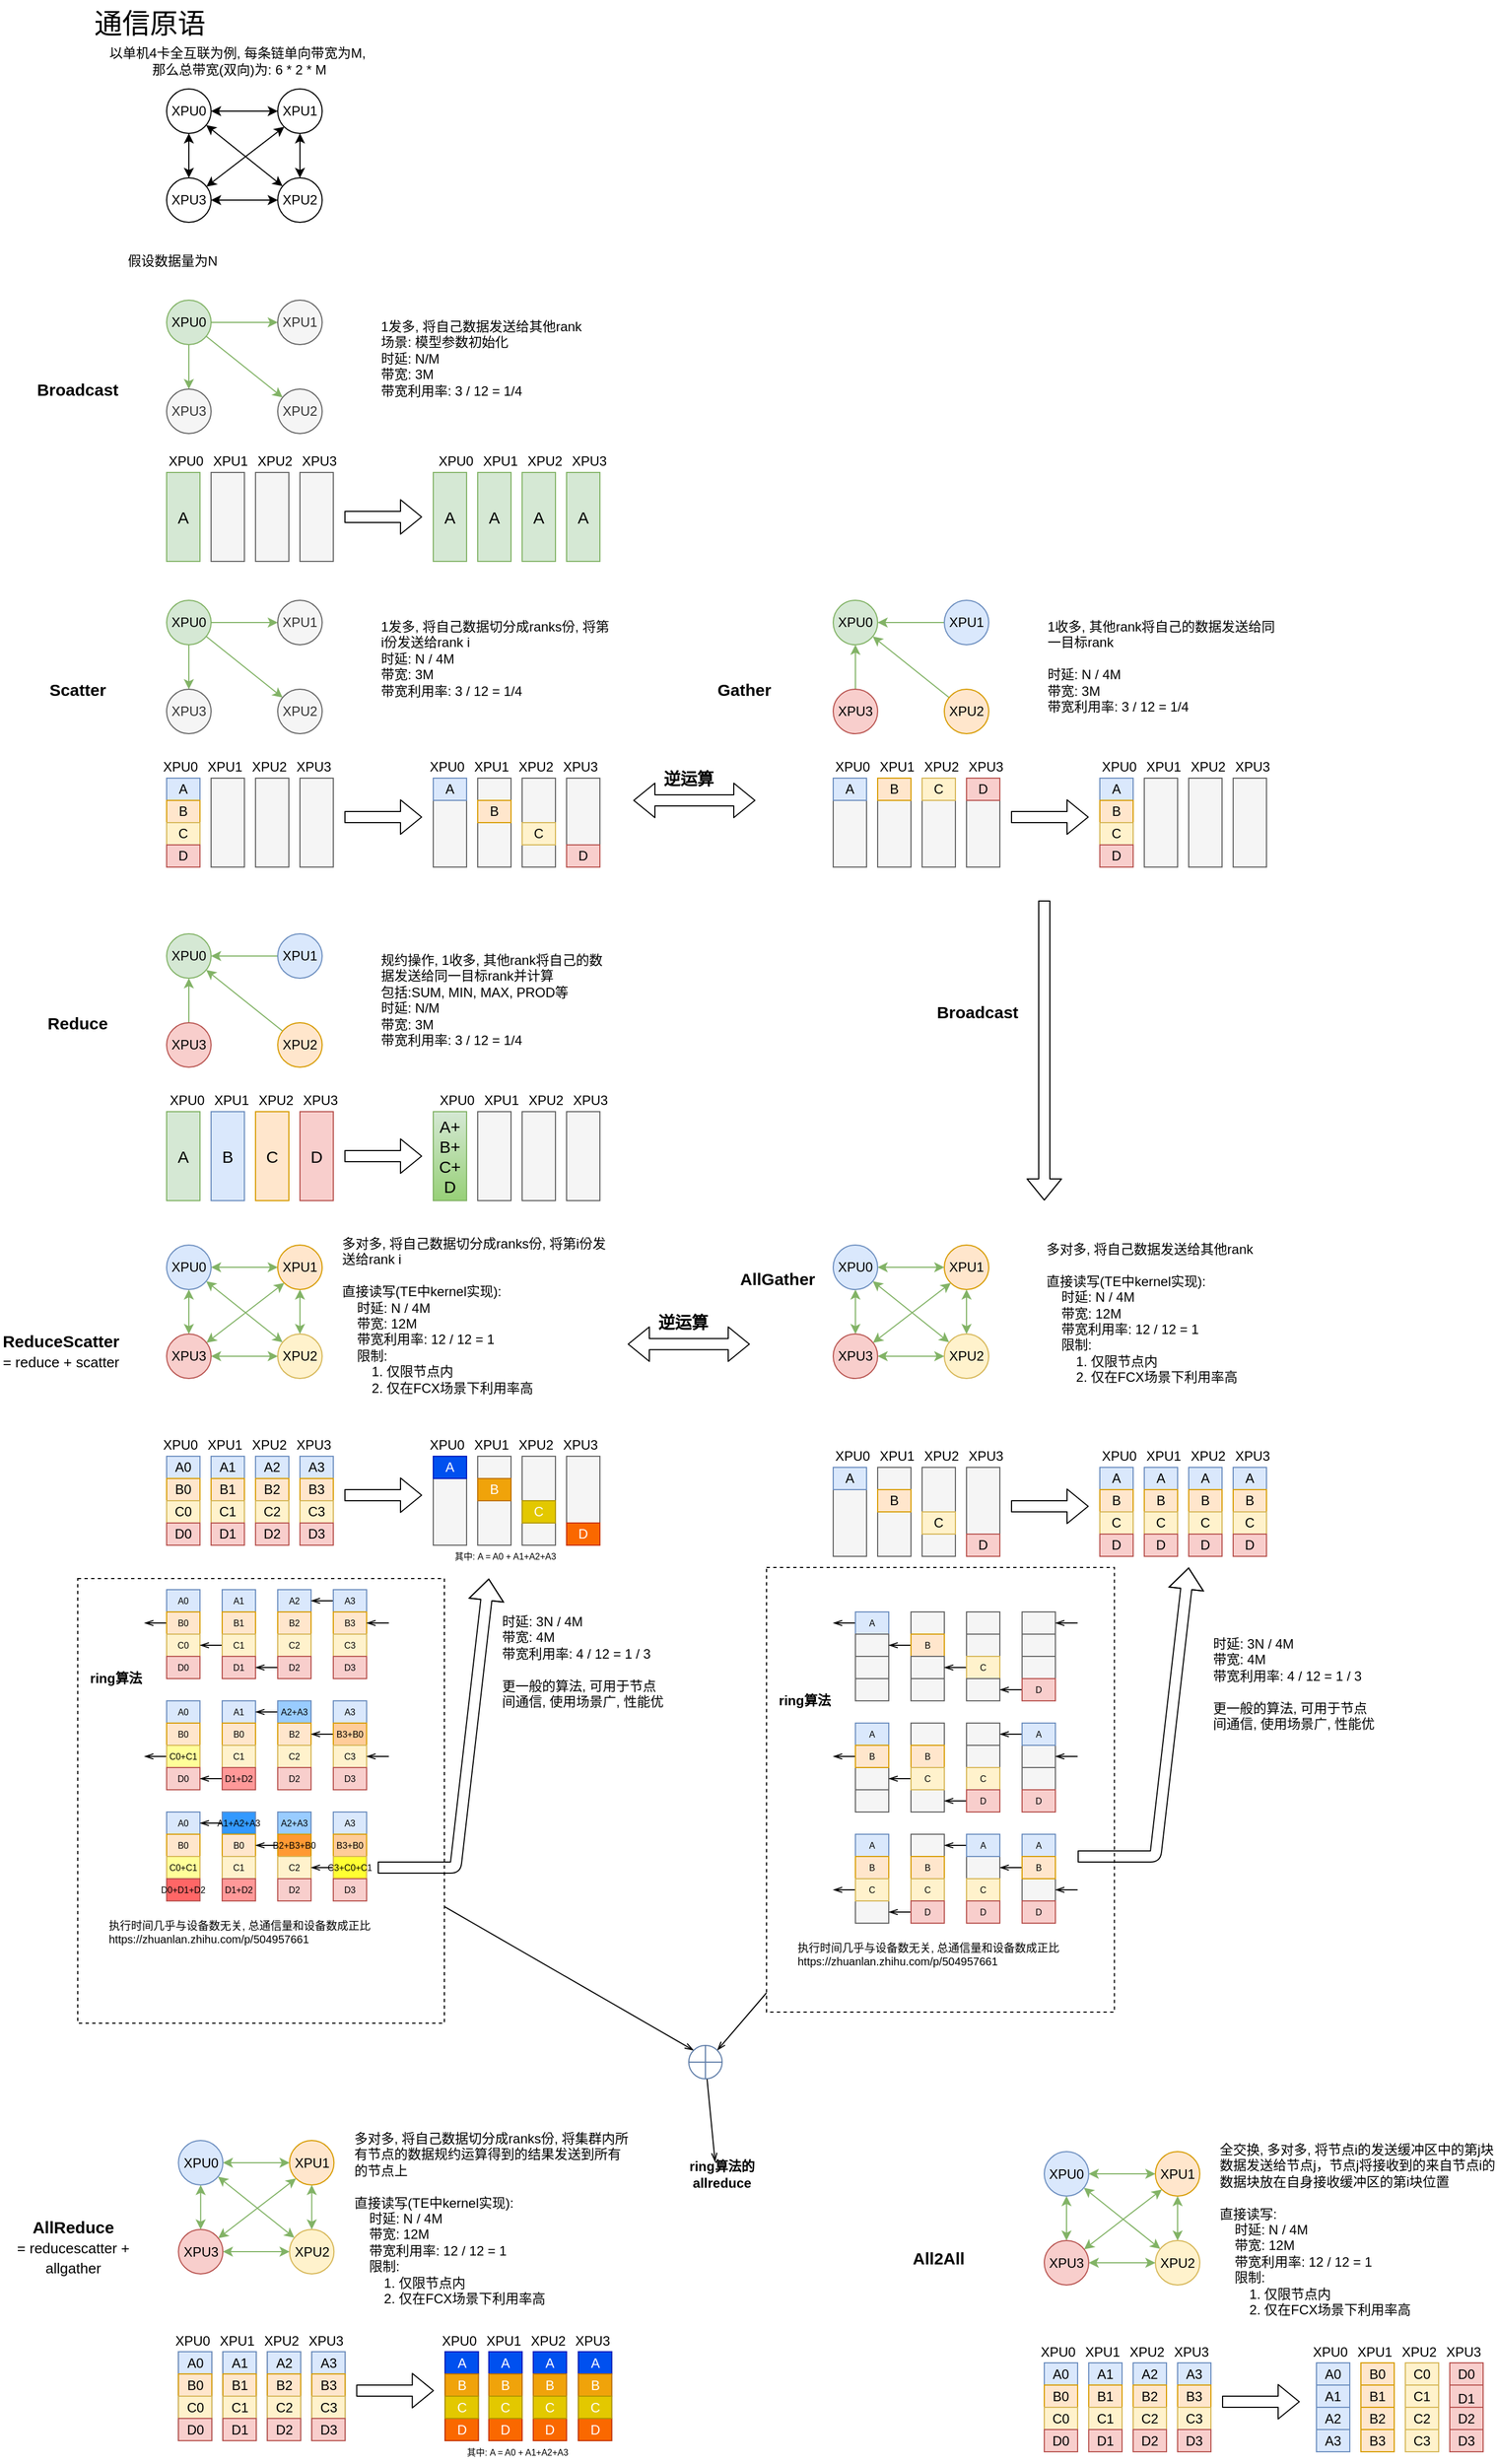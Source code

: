<mxfile version="14.5.1" type="device"><diagram id="yntf_VszI5lTcyHwiwL-" name="第 1 页"><mxGraphModel dx="1534" dy="1239" grid="1" gridSize="10" guides="1" tooltips="1" connect="1" arrows="1" fold="1" page="1" pageScale="1" pageWidth="827" pageHeight="1169" math="0" shadow="0"><root><mxCell id="0"/><mxCell id="1" parent="0"/><mxCell id="Bw_skhr5EP21OD0Kn3jo-1" value="" style="rounded=0;whiteSpace=wrap;html=1;fontSize=15;fillColor=#f5f5f5;strokeColor=#666666;fontColor=#333333;align=center;" vertex="1" parent="1"><mxGeometry x="760" y="780" width="30" height="80" as="geometry"/></mxCell><mxCell id="Bw_skhr5EP21OD0Kn3jo-2" value="" style="rounded=0;whiteSpace=wrap;html=1;fontSize=15;fillColor=#f5f5f5;strokeColor=#666666;fontColor=#333333;align=center;" vertex="1" parent="1"><mxGeometry x="800" y="780" width="30" height="80" as="geometry"/></mxCell><mxCell id="Bw_skhr5EP21OD0Kn3jo-3" value="" style="rounded=0;whiteSpace=wrap;html=1;fontSize=15;fillColor=#f5f5f5;strokeColor=#666666;fontColor=#333333;align=center;" vertex="1" parent="1"><mxGeometry x="840" y="780" width="30" height="80" as="geometry"/></mxCell><mxCell id="Bw_skhr5EP21OD0Kn3jo-4" value="" style="rounded=0;whiteSpace=wrap;html=1;fontSize=15;fillColor=#f5f5f5;strokeColor=#666666;fontColor=#333333;align=center;" vertex="1" parent="1"><mxGeometry x="880" y="780" width="30" height="80" as="geometry"/></mxCell><mxCell id="Bw_skhr5EP21OD0Kn3jo-5" style="edgeStyle=none;rounded=0;orthogonalLoop=1;jettySize=auto;html=1;entryX=0;entryY=0;entryDx=0;entryDy=0;startArrow=none;startFill=0;endArrow=openThin;endFill=0;fontSize=10;align=center;" edge="1" parent="1" source="Bw_skhr5EP21OD0Kn3jo-6" target="Bw_skhr5EP21OD0Kn3jo-474"><mxGeometry relative="1" as="geometry"/></mxCell><mxCell id="Bw_skhr5EP21OD0Kn3jo-6" value="" style="rounded=0;whiteSpace=wrap;html=1;fontSize=8;align=center;dashed=1;" vertex="1" parent="1"><mxGeometry x="80" y="1500" width="330" height="400" as="geometry"/></mxCell><mxCell id="Bw_skhr5EP21OD0Kn3jo-7" value="" style="rounded=0;whiteSpace=wrap;html=1;fontSize=15;fillColor=#f5f5f5;strokeColor=#666666;fontColor=#333333;align=center;" vertex="1" parent="1"><mxGeometry x="520" y="780" width="30" height="80" as="geometry"/></mxCell><mxCell id="Bw_skhr5EP21OD0Kn3jo-8" value="" style="rounded=0;whiteSpace=wrap;html=1;fontSize=15;fillColor=#f5f5f5;strokeColor=#666666;fontColor=#333333;align=center;" vertex="1" parent="1"><mxGeometry x="480" y="780" width="30" height="80" as="geometry"/></mxCell><mxCell id="Bw_skhr5EP21OD0Kn3jo-9" value="" style="rounded=0;whiteSpace=wrap;html=1;fontSize=15;fillColor=#f5f5f5;strokeColor=#666666;fontColor=#333333;align=center;" vertex="1" parent="1"><mxGeometry x="440" y="780" width="30" height="80" as="geometry"/></mxCell><mxCell id="Bw_skhr5EP21OD0Kn3jo-10" value="通信原语" style="text;html=1;strokeColor=none;fillColor=none;align=center;verticalAlign=middle;whiteSpace=wrap;rounded=0;fontSize=25;" vertex="1" parent="1"><mxGeometry x="80" y="80" width="130" height="40" as="geometry"/></mxCell><mxCell id="Bw_skhr5EP21OD0Kn3jo-11" style="edgeStyle=orthogonalEdgeStyle;rounded=0;orthogonalLoop=1;jettySize=auto;html=1;entryX=0;entryY=0.5;entryDx=0;entryDy=0;startArrow=classic;startFill=1;" edge="1" parent="1" source="Bw_skhr5EP21OD0Kn3jo-13" target="Bw_skhr5EP21OD0Kn3jo-14"><mxGeometry relative="1" as="geometry"/></mxCell><mxCell id="Bw_skhr5EP21OD0Kn3jo-12" style="rounded=0;orthogonalLoop=1;jettySize=auto;html=1;startArrow=classic;startFill=1;" edge="1" parent="1" source="Bw_skhr5EP21OD0Kn3jo-13" target="Bw_skhr5EP21OD0Kn3jo-16"><mxGeometry relative="1" as="geometry"/></mxCell><mxCell id="Bw_skhr5EP21OD0Kn3jo-13" value="XPU0" style="ellipse;whiteSpace=wrap;html=1;aspect=fixed;" vertex="1" parent="1"><mxGeometry x="160" y="160" width="40" height="40" as="geometry"/></mxCell><mxCell id="Bw_skhr5EP21OD0Kn3jo-14" value="XPU1" style="ellipse;whiteSpace=wrap;html=1;aspect=fixed;" vertex="1" parent="1"><mxGeometry x="260" y="160" width="40" height="40" as="geometry"/></mxCell><mxCell id="Bw_skhr5EP21OD0Kn3jo-15" style="edgeStyle=none;rounded=0;orthogonalLoop=1;jettySize=auto;html=1;entryX=0.5;entryY=1;entryDx=0;entryDy=0;startArrow=classic;startFill=1;" edge="1" parent="1" source="Bw_skhr5EP21OD0Kn3jo-16" target="Bw_skhr5EP21OD0Kn3jo-14"><mxGeometry relative="1" as="geometry"/></mxCell><mxCell id="Bw_skhr5EP21OD0Kn3jo-16" value="XPU2" style="ellipse;whiteSpace=wrap;html=1;aspect=fixed;" vertex="1" parent="1"><mxGeometry x="260" y="240" width="40" height="40" as="geometry"/></mxCell><mxCell id="Bw_skhr5EP21OD0Kn3jo-17" style="edgeStyle=none;rounded=0;orthogonalLoop=1;jettySize=auto;html=1;entryX=0;entryY=1;entryDx=0;entryDy=0;startArrow=classic;startFill=1;" edge="1" parent="1" source="Bw_skhr5EP21OD0Kn3jo-20" target="Bw_skhr5EP21OD0Kn3jo-14"><mxGeometry relative="1" as="geometry"/></mxCell><mxCell id="Bw_skhr5EP21OD0Kn3jo-18" style="edgeStyle=none;rounded=0;orthogonalLoop=1;jettySize=auto;html=1;entryX=0;entryY=0.5;entryDx=0;entryDy=0;startArrow=classic;startFill=1;" edge="1" parent="1" source="Bw_skhr5EP21OD0Kn3jo-20" target="Bw_skhr5EP21OD0Kn3jo-16"><mxGeometry relative="1" as="geometry"/></mxCell><mxCell id="Bw_skhr5EP21OD0Kn3jo-19" style="edgeStyle=none;rounded=0;orthogonalLoop=1;jettySize=auto;html=1;entryX=0.5;entryY=1;entryDx=0;entryDy=0;startArrow=classic;startFill=1;" edge="1" parent="1" source="Bw_skhr5EP21OD0Kn3jo-20" target="Bw_skhr5EP21OD0Kn3jo-13"><mxGeometry relative="1" as="geometry"/></mxCell><mxCell id="Bw_skhr5EP21OD0Kn3jo-20" value="XPU3" style="ellipse;whiteSpace=wrap;html=1;aspect=fixed;" vertex="1" parent="1"><mxGeometry x="160" y="240" width="40" height="40" as="geometry"/></mxCell><mxCell id="Bw_skhr5EP21OD0Kn3jo-21" value="以单机4卡全互联为例, 每条链单向带宽为M,&amp;nbsp; 那么总带宽(双向)为: 6 * 2 * M" style="text;html=1;strokeColor=none;fillColor=none;align=center;verticalAlign=middle;whiteSpace=wrap;rounded=0;fontSize=12;" vertex="1" parent="1"><mxGeometry x="101.25" y="120" width="248.75" height="30" as="geometry"/></mxCell><mxCell id="Bw_skhr5EP21OD0Kn3jo-22" value="Broadcast" style="text;html=1;strokeColor=none;fillColor=none;align=center;verticalAlign=middle;whiteSpace=wrap;rounded=0;fontSize=15;fontStyle=1" vertex="1" parent="1"><mxGeometry x="40" y="420" width="80" height="20" as="geometry"/></mxCell><mxCell id="Bw_skhr5EP21OD0Kn3jo-23" value="A" style="rounded=0;whiteSpace=wrap;html=1;fontSize=15;fillColor=#d5e8d4;strokeColor=#82b366;" vertex="1" parent="1"><mxGeometry x="160" y="505" width="30" height="80" as="geometry"/></mxCell><mxCell id="Bw_skhr5EP21OD0Kn3jo-24" value="" style="rounded=0;whiteSpace=wrap;html=1;fontSize=15;fillColor=#f5f5f5;strokeColor=#666666;fontColor=#333333;" vertex="1" parent="1"><mxGeometry x="200" y="505" width="30" height="80" as="geometry"/></mxCell><mxCell id="Bw_skhr5EP21OD0Kn3jo-25" value="" style="rounded=0;whiteSpace=wrap;html=1;fontSize=15;fillColor=#f5f5f5;strokeColor=#666666;fontColor=#333333;" vertex="1" parent="1"><mxGeometry x="240" y="505" width="30" height="80" as="geometry"/></mxCell><mxCell id="Bw_skhr5EP21OD0Kn3jo-26" value="" style="rounded=0;whiteSpace=wrap;html=1;fontSize=15;fillColor=#f5f5f5;strokeColor=#666666;fontColor=#333333;" vertex="1" parent="1"><mxGeometry x="280" y="505" width="30" height="80" as="geometry"/></mxCell><mxCell id="Bw_skhr5EP21OD0Kn3jo-27" value="" style="shape=flexArrow;endArrow=classic;html=1;fontSize=15;" edge="1" parent="1"><mxGeometry width="50" height="50" relative="1" as="geometry"><mxPoint x="320" y="545" as="sourcePoint"/><mxPoint x="390" y="545" as="targetPoint"/></mxGeometry></mxCell><mxCell id="Bw_skhr5EP21OD0Kn3jo-28" value="XPU0" style="text;html=1;strokeColor=none;fillColor=none;align=center;verticalAlign=middle;whiteSpace=wrap;rounded=0;fontSize=12;" vertex="1" parent="1"><mxGeometry x="160" y="485" width="35" height="20" as="geometry"/></mxCell><mxCell id="Bw_skhr5EP21OD0Kn3jo-29" value="XPU1" style="text;html=1;strokeColor=none;fillColor=none;align=center;verticalAlign=middle;whiteSpace=wrap;rounded=0;fontSize=12;" vertex="1" parent="1"><mxGeometry x="200" y="485" width="35" height="20" as="geometry"/></mxCell><mxCell id="Bw_skhr5EP21OD0Kn3jo-30" value="XPU2" style="text;html=1;strokeColor=none;fillColor=none;align=center;verticalAlign=middle;whiteSpace=wrap;rounded=0;fontSize=12;" vertex="1" parent="1"><mxGeometry x="240" y="485" width="35" height="20" as="geometry"/></mxCell><mxCell id="Bw_skhr5EP21OD0Kn3jo-31" value="XPU3" style="text;html=1;strokeColor=none;fillColor=none;align=center;verticalAlign=middle;whiteSpace=wrap;rounded=0;fontSize=12;" vertex="1" parent="1"><mxGeometry x="280" y="485" width="35" height="20" as="geometry"/></mxCell><mxCell id="Bw_skhr5EP21OD0Kn3jo-32" value="A" style="rounded=0;whiteSpace=wrap;html=1;fontSize=15;fillColor=#d5e8d4;strokeColor=#82b366;" vertex="1" parent="1"><mxGeometry x="400" y="505" width="30" height="80" as="geometry"/></mxCell><mxCell id="Bw_skhr5EP21OD0Kn3jo-33" value="A" style="rounded=0;whiteSpace=wrap;html=1;fontSize=15;fillColor=#d5e8d4;strokeColor=#82b366;" vertex="1" parent="1"><mxGeometry x="440" y="505" width="30" height="80" as="geometry"/></mxCell><mxCell id="Bw_skhr5EP21OD0Kn3jo-34" value="A" style="rounded=0;whiteSpace=wrap;html=1;fontSize=15;fillColor=#d5e8d4;strokeColor=#82b366;" vertex="1" parent="1"><mxGeometry x="480" y="505" width="30" height="80" as="geometry"/></mxCell><mxCell id="Bw_skhr5EP21OD0Kn3jo-35" value="A" style="rounded=0;whiteSpace=wrap;html=1;fontSize=15;fillColor=#d5e8d4;strokeColor=#82b366;" vertex="1" parent="1"><mxGeometry x="520" y="505" width="30" height="80" as="geometry"/></mxCell><mxCell id="Bw_skhr5EP21OD0Kn3jo-36" value="XPU0" style="text;html=1;strokeColor=none;fillColor=none;align=center;verticalAlign=middle;whiteSpace=wrap;rounded=0;fontSize=12;" vertex="1" parent="1"><mxGeometry x="402.5" y="485" width="35" height="20" as="geometry"/></mxCell><mxCell id="Bw_skhr5EP21OD0Kn3jo-37" value="XPU1" style="text;html=1;strokeColor=none;fillColor=none;align=center;verticalAlign=middle;whiteSpace=wrap;rounded=0;fontSize=12;" vertex="1" parent="1"><mxGeometry x="442.5" y="485" width="35" height="20" as="geometry"/></mxCell><mxCell id="Bw_skhr5EP21OD0Kn3jo-38" value="XPU2" style="text;html=1;strokeColor=none;fillColor=none;align=center;verticalAlign=middle;whiteSpace=wrap;rounded=0;fontSize=12;" vertex="1" parent="1"><mxGeometry x="482.5" y="485" width="35" height="20" as="geometry"/></mxCell><mxCell id="Bw_skhr5EP21OD0Kn3jo-39" value="XPU3" style="text;html=1;strokeColor=none;fillColor=none;align=center;verticalAlign=middle;whiteSpace=wrap;rounded=0;fontSize=12;" vertex="1" parent="1"><mxGeometry x="522.5" y="485" width="35" height="20" as="geometry"/></mxCell><mxCell id="Bw_skhr5EP21OD0Kn3jo-40" style="edgeStyle=orthogonalEdgeStyle;rounded=0;orthogonalLoop=1;jettySize=auto;html=1;entryX=0;entryY=0.5;entryDx=0;entryDy=0;startArrow=none;startFill=0;fillColor=#d5e8d4;strokeColor=#82b366;" edge="1" parent="1" source="Bw_skhr5EP21OD0Kn3jo-42" target="Bw_skhr5EP21OD0Kn3jo-43"><mxGeometry relative="1" as="geometry"/></mxCell><mxCell id="Bw_skhr5EP21OD0Kn3jo-41" style="rounded=0;orthogonalLoop=1;jettySize=auto;html=1;startArrow=none;startFill=0;fillColor=#d5e8d4;strokeColor=#82b366;" edge="1" parent="1" source="Bw_skhr5EP21OD0Kn3jo-42" target="Bw_skhr5EP21OD0Kn3jo-44"><mxGeometry relative="1" as="geometry"/></mxCell><mxCell id="Bw_skhr5EP21OD0Kn3jo-42" value="XPU0" style="ellipse;whiteSpace=wrap;html=1;aspect=fixed;fillColor=#d5e8d4;strokeColor=#82b366;" vertex="1" parent="1"><mxGeometry x="160" y="350" width="40" height="40" as="geometry"/></mxCell><mxCell id="Bw_skhr5EP21OD0Kn3jo-43" value="XPU1" style="ellipse;whiteSpace=wrap;html=1;aspect=fixed;fillColor=#f5f5f5;strokeColor=#666666;fontColor=#333333;" vertex="1" parent="1"><mxGeometry x="260" y="350" width="40" height="40" as="geometry"/></mxCell><mxCell id="Bw_skhr5EP21OD0Kn3jo-44" value="XPU2" style="ellipse;whiteSpace=wrap;html=1;aspect=fixed;fillColor=#f5f5f5;strokeColor=#666666;fontColor=#333333;" vertex="1" parent="1"><mxGeometry x="260" y="430" width="40" height="40" as="geometry"/></mxCell><mxCell id="Bw_skhr5EP21OD0Kn3jo-45" style="edgeStyle=none;rounded=0;orthogonalLoop=1;jettySize=auto;html=1;entryX=0.5;entryY=1;entryDx=0;entryDy=0;startArrow=classic;startFill=1;endArrow=none;endFill=0;fillColor=#d5e8d4;strokeColor=#82b366;" edge="1" parent="1" source="Bw_skhr5EP21OD0Kn3jo-46" target="Bw_skhr5EP21OD0Kn3jo-42"><mxGeometry relative="1" as="geometry"/></mxCell><mxCell id="Bw_skhr5EP21OD0Kn3jo-46" value="XPU3" style="ellipse;whiteSpace=wrap;html=1;aspect=fixed;fillColor=#f5f5f5;strokeColor=#666666;fontColor=#333333;" vertex="1" parent="1"><mxGeometry x="160" y="430" width="40" height="40" as="geometry"/></mxCell><mxCell id="Bw_skhr5EP21OD0Kn3jo-47" value="1发多, 将自己数据发送给其他rank&lt;br&gt;场景: 模型参数初始化&lt;br&gt;时延: N/M&lt;br&gt;带宽: 3M&lt;br&gt;带宽利用率: 3 / 12 = 1/4" style="text;html=1;strokeColor=none;fillColor=none;align=left;verticalAlign=top;whiteSpace=wrap;rounded=0;fontSize=12;" vertex="1" parent="1"><mxGeometry x="351.25" y="360" width="207.5" height="110" as="geometry"/></mxCell><mxCell id="Bw_skhr5EP21OD0Kn3jo-48" value="假设数据量为N" style="text;html=1;strokeColor=none;fillColor=none;align=center;verticalAlign=middle;whiteSpace=wrap;rounded=0;fontSize=12;" vertex="1" parent="1"><mxGeometry x="101.25" y="300" width="128.75" height="30" as="geometry"/></mxCell><mxCell id="Bw_skhr5EP21OD0Kn3jo-49" value="Scatter" style="text;html=1;strokeColor=none;fillColor=none;align=center;verticalAlign=middle;whiteSpace=wrap;rounded=0;fontSize=15;fontStyle=1" vertex="1" parent="1"><mxGeometry x="40" y="690" width="80" height="20" as="geometry"/></mxCell><mxCell id="Bw_skhr5EP21OD0Kn3jo-50" value="" style="rounded=0;whiteSpace=wrap;html=1;fontSize=15;fillColor=#f5f5f5;strokeColor=#666666;fontColor=#333333;align=center;" vertex="1" parent="1"><mxGeometry x="160" y="780" width="30" height="80" as="geometry"/></mxCell><mxCell id="Bw_skhr5EP21OD0Kn3jo-51" value="" style="shape=flexArrow;endArrow=classic;html=1;fontSize=15;align=center;" edge="1" parent="1"><mxGeometry width="50" height="50" relative="1" as="geometry"><mxPoint x="320" y="815" as="sourcePoint"/><mxPoint x="390" y="815" as="targetPoint"/></mxGeometry></mxCell><mxCell id="Bw_skhr5EP21OD0Kn3jo-52" value="XPU0" style="text;html=1;strokeColor=none;fillColor=none;align=center;verticalAlign=middle;whiteSpace=wrap;rounded=0;fontSize=12;" vertex="1" parent="1"><mxGeometry x="155" y="760" width="35" height="20" as="geometry"/></mxCell><mxCell id="Bw_skhr5EP21OD0Kn3jo-53" value="XPU1" style="text;html=1;strokeColor=none;fillColor=none;align=center;verticalAlign=middle;whiteSpace=wrap;rounded=0;fontSize=12;" vertex="1" parent="1"><mxGeometry x="195" y="760" width="35" height="20" as="geometry"/></mxCell><mxCell id="Bw_skhr5EP21OD0Kn3jo-54" value="XPU2" style="text;html=1;strokeColor=none;fillColor=none;align=center;verticalAlign=middle;whiteSpace=wrap;rounded=0;fontSize=12;" vertex="1" parent="1"><mxGeometry x="235" y="760" width="35" height="20" as="geometry"/></mxCell><mxCell id="Bw_skhr5EP21OD0Kn3jo-55" value="XPU3" style="text;html=1;strokeColor=none;fillColor=none;align=center;verticalAlign=middle;whiteSpace=wrap;rounded=0;fontSize=12;" vertex="1" parent="1"><mxGeometry x="275" y="760" width="35" height="20" as="geometry"/></mxCell><mxCell id="Bw_skhr5EP21OD0Kn3jo-56" value="XPU0" style="text;html=1;strokeColor=none;fillColor=none;align=center;verticalAlign=middle;whiteSpace=wrap;rounded=0;fontSize=12;" vertex="1" parent="1"><mxGeometry x="395" y="760" width="35" height="20" as="geometry"/></mxCell><mxCell id="Bw_skhr5EP21OD0Kn3jo-57" value="XPU1" style="text;html=1;strokeColor=none;fillColor=none;align=center;verticalAlign=middle;whiteSpace=wrap;rounded=0;fontSize=12;" vertex="1" parent="1"><mxGeometry x="435" y="760" width="35" height="20" as="geometry"/></mxCell><mxCell id="Bw_skhr5EP21OD0Kn3jo-58" value="XPU2" style="text;html=1;strokeColor=none;fillColor=none;align=center;verticalAlign=middle;whiteSpace=wrap;rounded=0;fontSize=12;" vertex="1" parent="1"><mxGeometry x="475" y="760" width="35" height="20" as="geometry"/></mxCell><mxCell id="Bw_skhr5EP21OD0Kn3jo-59" value="XPU3" style="text;html=1;strokeColor=none;fillColor=none;align=center;verticalAlign=middle;whiteSpace=wrap;rounded=0;fontSize=12;" vertex="1" parent="1"><mxGeometry x="515" y="760" width="35" height="20" as="geometry"/></mxCell><mxCell id="Bw_skhr5EP21OD0Kn3jo-60" style="edgeStyle=orthogonalEdgeStyle;rounded=0;orthogonalLoop=1;jettySize=auto;html=1;entryX=0;entryY=0.5;entryDx=0;entryDy=0;startArrow=none;startFill=0;fillColor=#d5e8d4;strokeColor=#82b366;" edge="1" parent="1" source="Bw_skhr5EP21OD0Kn3jo-62" target="Bw_skhr5EP21OD0Kn3jo-63"><mxGeometry relative="1" as="geometry"/></mxCell><mxCell id="Bw_skhr5EP21OD0Kn3jo-61" style="rounded=0;orthogonalLoop=1;jettySize=auto;html=1;startArrow=none;startFill=0;fillColor=#d5e8d4;strokeColor=#82b366;" edge="1" parent="1" source="Bw_skhr5EP21OD0Kn3jo-62" target="Bw_skhr5EP21OD0Kn3jo-64"><mxGeometry relative="1" as="geometry"/></mxCell><mxCell id="Bw_skhr5EP21OD0Kn3jo-62" value="XPU0" style="ellipse;whiteSpace=wrap;html=1;aspect=fixed;fillColor=#d5e8d4;strokeColor=#82b366;" vertex="1" parent="1"><mxGeometry x="160" y="620" width="40" height="40" as="geometry"/></mxCell><mxCell id="Bw_skhr5EP21OD0Kn3jo-63" value="XPU1" style="ellipse;whiteSpace=wrap;html=1;aspect=fixed;fillColor=#f5f5f5;strokeColor=#666666;fontColor=#333333;" vertex="1" parent="1"><mxGeometry x="260" y="620" width="40" height="40" as="geometry"/></mxCell><mxCell id="Bw_skhr5EP21OD0Kn3jo-64" value="XPU2" style="ellipse;whiteSpace=wrap;html=1;aspect=fixed;fillColor=#f5f5f5;strokeColor=#666666;fontColor=#333333;" vertex="1" parent="1"><mxGeometry x="260" y="700" width="40" height="40" as="geometry"/></mxCell><mxCell id="Bw_skhr5EP21OD0Kn3jo-65" style="edgeStyle=none;rounded=0;orthogonalLoop=1;jettySize=auto;html=1;entryX=0.5;entryY=1;entryDx=0;entryDy=0;startArrow=classic;startFill=1;endArrow=none;endFill=0;fillColor=#d5e8d4;strokeColor=#82b366;" edge="1" parent="1" source="Bw_skhr5EP21OD0Kn3jo-66" target="Bw_skhr5EP21OD0Kn3jo-62"><mxGeometry relative="1" as="geometry"/></mxCell><mxCell id="Bw_skhr5EP21OD0Kn3jo-66" value="XPU3" style="ellipse;whiteSpace=wrap;html=1;aspect=fixed;fillColor=#f5f5f5;strokeColor=#666666;fontColor=#333333;" vertex="1" parent="1"><mxGeometry x="160" y="700" width="40" height="40" as="geometry"/></mxCell><mxCell id="Bw_skhr5EP21OD0Kn3jo-67" value="1发多, 将自己数据切分成ranks份, 将第i份发送给rank i&lt;br&gt;时延: N / 4M&lt;br&gt;带宽: 3M&lt;br&gt;带宽利用率: 3 / 12 = 1/4" style="text;html=1;strokeColor=none;fillColor=none;align=left;verticalAlign=top;whiteSpace=wrap;rounded=0;fontSize=12;" vertex="1" parent="1"><mxGeometry x="351.25" y="630" width="207.5" height="110" as="geometry"/></mxCell><mxCell id="Bw_skhr5EP21OD0Kn3jo-68" value="A" style="rounded=0;whiteSpace=wrap;html=1;fontSize=12;align=center;fillColor=#dae8fc;strokeColor=#6c8ebf;" vertex="1" parent="1"><mxGeometry x="160" y="780" width="30" height="20" as="geometry"/></mxCell><mxCell id="Bw_skhr5EP21OD0Kn3jo-69" value="B" style="rounded=0;whiteSpace=wrap;html=1;fontSize=12;align=center;fillColor=#ffe6cc;strokeColor=#d79b00;" vertex="1" parent="1"><mxGeometry x="160" y="800" width="30" height="20" as="geometry"/></mxCell><mxCell id="Bw_skhr5EP21OD0Kn3jo-70" value="C" style="rounded=0;whiteSpace=wrap;html=1;fontSize=12;align=center;fillColor=#fff2cc;strokeColor=#d6b656;" vertex="1" parent="1"><mxGeometry x="160" y="820" width="30" height="20" as="geometry"/></mxCell><mxCell id="Bw_skhr5EP21OD0Kn3jo-71" value="D" style="rounded=0;whiteSpace=wrap;html=1;fontSize=12;align=center;fillColor=#f8cecc;strokeColor=#b85450;" vertex="1" parent="1"><mxGeometry x="160" y="840" width="30" height="20" as="geometry"/></mxCell><mxCell id="Bw_skhr5EP21OD0Kn3jo-72" value="" style="rounded=0;whiteSpace=wrap;html=1;fontSize=15;fillColor=#f5f5f5;strokeColor=#666666;fontColor=#333333;align=center;" vertex="1" parent="1"><mxGeometry x="200" y="780" width="30" height="80" as="geometry"/></mxCell><mxCell id="Bw_skhr5EP21OD0Kn3jo-73" value="" style="rounded=0;whiteSpace=wrap;html=1;fontSize=15;fillColor=#f5f5f5;strokeColor=#666666;fontColor=#333333;align=center;" vertex="1" parent="1"><mxGeometry x="240" y="780" width="30" height="80" as="geometry"/></mxCell><mxCell id="Bw_skhr5EP21OD0Kn3jo-74" value="" style="rounded=0;whiteSpace=wrap;html=1;fontSize=15;fillColor=#f5f5f5;strokeColor=#666666;fontColor=#333333;align=center;" vertex="1" parent="1"><mxGeometry x="280" y="780" width="30" height="80" as="geometry"/></mxCell><mxCell id="Bw_skhr5EP21OD0Kn3jo-75" value="" style="rounded=0;whiteSpace=wrap;html=1;fontSize=15;fillColor=#f5f5f5;strokeColor=#666666;fontColor=#333333;align=center;" vertex="1" parent="1"><mxGeometry x="400" y="780" width="30" height="80" as="geometry"/></mxCell><mxCell id="Bw_skhr5EP21OD0Kn3jo-76" value="A" style="rounded=0;whiteSpace=wrap;html=1;fontSize=12;align=center;fillColor=#dae8fc;strokeColor=#6c8ebf;" vertex="1" parent="1"><mxGeometry x="400" y="780" width="30" height="20" as="geometry"/></mxCell><mxCell id="Bw_skhr5EP21OD0Kn3jo-77" value="B" style="rounded=0;whiteSpace=wrap;html=1;fontSize=12;align=center;fillColor=#ffe6cc;strokeColor=#d79b00;" vertex="1" parent="1"><mxGeometry x="440" y="800" width="30" height="20" as="geometry"/></mxCell><mxCell id="Bw_skhr5EP21OD0Kn3jo-78" value="C" style="rounded=0;whiteSpace=wrap;html=1;fontSize=12;align=center;fillColor=#fff2cc;strokeColor=#d6b656;" vertex="1" parent="1"><mxGeometry x="480" y="820" width="30" height="20" as="geometry"/></mxCell><mxCell id="Bw_skhr5EP21OD0Kn3jo-79" value="D" style="rounded=0;whiteSpace=wrap;html=1;fontSize=12;align=center;fillColor=#f8cecc;strokeColor=#b85450;" vertex="1" parent="1"><mxGeometry x="520" y="840" width="30" height="20" as="geometry"/></mxCell><mxCell id="Bw_skhr5EP21OD0Kn3jo-80" value="Reduce" style="text;html=1;strokeColor=none;fillColor=none;align=center;verticalAlign=middle;whiteSpace=wrap;rounded=0;fontSize=15;fontStyle=1" vertex="1" parent="1"><mxGeometry x="40" y="990" width="80" height="20" as="geometry"/></mxCell><mxCell id="Bw_skhr5EP21OD0Kn3jo-81" style="edgeStyle=orthogonalEdgeStyle;rounded=0;orthogonalLoop=1;jettySize=auto;html=1;entryX=0;entryY=0.5;entryDx=0;entryDy=0;startArrow=classic;startFill=1;fillColor=#d5e8d4;strokeColor=#82b366;endArrow=none;endFill=0;" edge="1" parent="1" source="Bw_skhr5EP21OD0Kn3jo-83" target="Bw_skhr5EP21OD0Kn3jo-84"><mxGeometry relative="1" as="geometry"/></mxCell><mxCell id="Bw_skhr5EP21OD0Kn3jo-82" style="rounded=0;orthogonalLoop=1;jettySize=auto;html=1;startArrow=classic;startFill=1;fillColor=#d5e8d4;strokeColor=#82b366;endArrow=none;endFill=0;" edge="1" parent="1" source="Bw_skhr5EP21OD0Kn3jo-83" target="Bw_skhr5EP21OD0Kn3jo-85"><mxGeometry relative="1" as="geometry"/></mxCell><mxCell id="Bw_skhr5EP21OD0Kn3jo-83" value="XPU0" style="ellipse;whiteSpace=wrap;html=1;aspect=fixed;fillColor=#d5e8d4;strokeColor=#82b366;" vertex="1" parent="1"><mxGeometry x="160" y="920" width="40" height="40" as="geometry"/></mxCell><mxCell id="Bw_skhr5EP21OD0Kn3jo-84" value="XPU1" style="ellipse;whiteSpace=wrap;html=1;aspect=fixed;fillColor=#dae8fc;strokeColor=#6c8ebf;" vertex="1" parent="1"><mxGeometry x="260" y="920" width="40" height="40" as="geometry"/></mxCell><mxCell id="Bw_skhr5EP21OD0Kn3jo-85" value="XPU2" style="ellipse;whiteSpace=wrap;html=1;aspect=fixed;fillColor=#ffe6cc;strokeColor=#d79b00;" vertex="1" parent="1"><mxGeometry x="260" y="1000" width="40" height="40" as="geometry"/></mxCell><mxCell id="Bw_skhr5EP21OD0Kn3jo-86" style="edgeStyle=none;rounded=0;orthogonalLoop=1;jettySize=auto;html=1;entryX=0.5;entryY=1;entryDx=0;entryDy=0;startArrow=none;startFill=0;endArrow=classic;endFill=1;fillColor=#d5e8d4;strokeColor=#82b366;" edge="1" parent="1" source="Bw_skhr5EP21OD0Kn3jo-87" target="Bw_skhr5EP21OD0Kn3jo-83"><mxGeometry relative="1" as="geometry"/></mxCell><mxCell id="Bw_skhr5EP21OD0Kn3jo-87" value="XPU3" style="ellipse;whiteSpace=wrap;html=1;aspect=fixed;fillColor=#f8cecc;strokeColor=#b85450;" vertex="1" parent="1"><mxGeometry x="160" y="1000" width="40" height="40" as="geometry"/></mxCell><mxCell id="Bw_skhr5EP21OD0Kn3jo-88" value="规约操作, 1收多, 其他rank将自己的数据发送给同一目标rank并计算&lt;br&gt;包括:SUM, MIN, MAX, PROD等&lt;br&gt;时延: N/M&lt;br&gt;带宽: 3M&lt;br&gt;带宽利用率: 3 / 12 = 1/4" style="text;html=1;strokeColor=none;fillColor=none;align=left;verticalAlign=top;whiteSpace=wrap;rounded=0;fontSize=12;" vertex="1" parent="1"><mxGeometry x="351.25" y="930" width="207.5" height="110" as="geometry"/></mxCell><mxCell id="Bw_skhr5EP21OD0Kn3jo-89" value="A" style="rounded=0;whiteSpace=wrap;html=1;fontSize=15;fillColor=#d5e8d4;strokeColor=#82b366;" vertex="1" parent="1"><mxGeometry x="160" y="1080" width="30" height="80" as="geometry"/></mxCell><mxCell id="Bw_skhr5EP21OD0Kn3jo-90" value="B" style="rounded=0;whiteSpace=wrap;html=1;fontSize=15;fillColor=#dae8fc;strokeColor=#6c8ebf;" vertex="1" parent="1"><mxGeometry x="200" y="1080" width="30" height="80" as="geometry"/></mxCell><mxCell id="Bw_skhr5EP21OD0Kn3jo-91" value="C" style="rounded=0;whiteSpace=wrap;html=1;fontSize=15;fillColor=#ffe6cc;strokeColor=#d79b00;" vertex="1" parent="1"><mxGeometry x="240" y="1080" width="30" height="80" as="geometry"/></mxCell><mxCell id="Bw_skhr5EP21OD0Kn3jo-92" value="D" style="rounded=0;whiteSpace=wrap;html=1;fontSize=15;fillColor=#f8cecc;strokeColor=#b85450;" vertex="1" parent="1"><mxGeometry x="280" y="1080" width="30" height="80" as="geometry"/></mxCell><mxCell id="Bw_skhr5EP21OD0Kn3jo-93" value="" style="shape=flexArrow;endArrow=classic;html=1;fontSize=15;" edge="1" parent="1"><mxGeometry width="50" height="50" relative="1" as="geometry"><mxPoint x="320" y="1120" as="sourcePoint"/><mxPoint x="390" y="1120" as="targetPoint"/></mxGeometry></mxCell><mxCell id="Bw_skhr5EP21OD0Kn3jo-94" value="XPU0" style="text;html=1;strokeColor=none;fillColor=none;align=center;verticalAlign=middle;whiteSpace=wrap;rounded=0;fontSize=12;" vertex="1" parent="1"><mxGeometry x="161.25" y="1060" width="35" height="20" as="geometry"/></mxCell><mxCell id="Bw_skhr5EP21OD0Kn3jo-95" value="XPU1" style="text;html=1;strokeColor=none;fillColor=none;align=center;verticalAlign=middle;whiteSpace=wrap;rounded=0;fontSize=12;" vertex="1" parent="1"><mxGeometry x="201.25" y="1060" width="35" height="20" as="geometry"/></mxCell><mxCell id="Bw_skhr5EP21OD0Kn3jo-96" value="XPU2" style="text;html=1;strokeColor=none;fillColor=none;align=center;verticalAlign=middle;whiteSpace=wrap;rounded=0;fontSize=12;" vertex="1" parent="1"><mxGeometry x="241.25" y="1060" width="35" height="20" as="geometry"/></mxCell><mxCell id="Bw_skhr5EP21OD0Kn3jo-97" value="XPU3" style="text;html=1;strokeColor=none;fillColor=none;align=center;verticalAlign=middle;whiteSpace=wrap;rounded=0;fontSize=12;" vertex="1" parent="1"><mxGeometry x="281.25" y="1060" width="35" height="20" as="geometry"/></mxCell><mxCell id="Bw_skhr5EP21OD0Kn3jo-98" value="A+&lt;br&gt;B+&lt;br&gt;C+&lt;br&gt;D" style="rounded=0;whiteSpace=wrap;html=1;fontSize=15;fillColor=#d5e8d4;strokeColor=#82b366;gradientColor=#97d077;" vertex="1" parent="1"><mxGeometry x="400" y="1080" width="30" height="80" as="geometry"/></mxCell><mxCell id="Bw_skhr5EP21OD0Kn3jo-99" value="" style="rounded=0;whiteSpace=wrap;html=1;fontSize=15;fillColor=#f5f5f5;strokeColor=#666666;fontColor=#333333;" vertex="1" parent="1"><mxGeometry x="440" y="1080" width="30" height="80" as="geometry"/></mxCell><mxCell id="Bw_skhr5EP21OD0Kn3jo-100" value="" style="rounded=0;whiteSpace=wrap;html=1;fontSize=15;fillColor=#f5f5f5;strokeColor=#666666;fontColor=#333333;" vertex="1" parent="1"><mxGeometry x="480" y="1080" width="30" height="80" as="geometry"/></mxCell><mxCell id="Bw_skhr5EP21OD0Kn3jo-101" value="" style="rounded=0;whiteSpace=wrap;html=1;fontSize=15;fillColor=#f5f5f5;strokeColor=#666666;fontColor=#333333;" vertex="1" parent="1"><mxGeometry x="520" y="1080" width="30" height="80" as="geometry"/></mxCell><mxCell id="Bw_skhr5EP21OD0Kn3jo-102" value="XPU0" style="text;html=1;strokeColor=none;fillColor=none;align=center;verticalAlign=middle;whiteSpace=wrap;rounded=0;fontSize=12;" vertex="1" parent="1"><mxGeometry x="403.75" y="1060" width="35" height="20" as="geometry"/></mxCell><mxCell id="Bw_skhr5EP21OD0Kn3jo-103" value="XPU1" style="text;html=1;strokeColor=none;fillColor=none;align=center;verticalAlign=middle;whiteSpace=wrap;rounded=0;fontSize=12;" vertex="1" parent="1"><mxGeometry x="443.75" y="1060" width="35" height="20" as="geometry"/></mxCell><mxCell id="Bw_skhr5EP21OD0Kn3jo-104" value="XPU2" style="text;html=1;strokeColor=none;fillColor=none;align=center;verticalAlign=middle;whiteSpace=wrap;rounded=0;fontSize=12;" vertex="1" parent="1"><mxGeometry x="483.75" y="1060" width="35" height="20" as="geometry"/></mxCell><mxCell id="Bw_skhr5EP21OD0Kn3jo-105" value="XPU3" style="text;html=1;strokeColor=none;fillColor=none;align=center;verticalAlign=middle;whiteSpace=wrap;rounded=0;fontSize=12;" vertex="1" parent="1"><mxGeometry x="523.75" y="1060" width="35" height="20" as="geometry"/></mxCell><mxCell id="Bw_skhr5EP21OD0Kn3jo-106" value="ReduceScatter&lt;br&gt;&lt;font style=&quot;font-size: 13px ; font-weight: normal&quot;&gt;= reduce + scatter&lt;/font&gt;" style="text;html=1;strokeColor=none;fillColor=none;align=center;verticalAlign=middle;whiteSpace=wrap;rounded=0;fontSize=15;fontStyle=1" vertex="1" parent="1"><mxGeometry x="10" y="1270" width="110" height="50" as="geometry"/></mxCell><mxCell id="Bw_skhr5EP21OD0Kn3jo-107" value="" style="rounded=0;whiteSpace=wrap;html=1;fontSize=15;fillColor=#f5f5f5;strokeColor=#666666;fontColor=#333333;align=center;" vertex="1" parent="1"><mxGeometry x="160" y="1390" width="30" height="80" as="geometry"/></mxCell><mxCell id="Bw_skhr5EP21OD0Kn3jo-108" value="" style="shape=flexArrow;endArrow=classic;html=1;fontSize=15;align=center;" edge="1" parent="1"><mxGeometry width="50" height="50" relative="1" as="geometry"><mxPoint x="320" y="1425" as="sourcePoint"/><mxPoint x="390" y="1425" as="targetPoint"/></mxGeometry></mxCell><mxCell id="Bw_skhr5EP21OD0Kn3jo-109" value="XPU0" style="text;html=1;strokeColor=none;fillColor=none;align=center;verticalAlign=middle;whiteSpace=wrap;rounded=0;fontSize=12;" vertex="1" parent="1"><mxGeometry x="155" y="1370" width="35" height="20" as="geometry"/></mxCell><mxCell id="Bw_skhr5EP21OD0Kn3jo-110" value="XPU1" style="text;html=1;strokeColor=none;fillColor=none;align=center;verticalAlign=middle;whiteSpace=wrap;rounded=0;fontSize=12;" vertex="1" parent="1"><mxGeometry x="195" y="1370" width="35" height="20" as="geometry"/></mxCell><mxCell id="Bw_skhr5EP21OD0Kn3jo-111" value="XPU2" style="text;html=1;strokeColor=none;fillColor=none;align=center;verticalAlign=middle;whiteSpace=wrap;rounded=0;fontSize=12;" vertex="1" parent="1"><mxGeometry x="235" y="1370" width="35" height="20" as="geometry"/></mxCell><mxCell id="Bw_skhr5EP21OD0Kn3jo-112" value="XPU3" style="text;html=1;strokeColor=none;fillColor=none;align=center;verticalAlign=middle;whiteSpace=wrap;rounded=0;fontSize=12;" vertex="1" parent="1"><mxGeometry x="275" y="1370" width="35" height="20" as="geometry"/></mxCell><mxCell id="Bw_skhr5EP21OD0Kn3jo-113" value="XPU0" style="text;html=1;strokeColor=none;fillColor=none;align=center;verticalAlign=middle;whiteSpace=wrap;rounded=0;fontSize=12;" vertex="1" parent="1"><mxGeometry x="395" y="1370" width="35" height="20" as="geometry"/></mxCell><mxCell id="Bw_skhr5EP21OD0Kn3jo-114" value="XPU1" style="text;html=1;strokeColor=none;fillColor=none;align=center;verticalAlign=middle;whiteSpace=wrap;rounded=0;fontSize=12;" vertex="1" parent="1"><mxGeometry x="435" y="1370" width="35" height="20" as="geometry"/></mxCell><mxCell id="Bw_skhr5EP21OD0Kn3jo-115" value="XPU2" style="text;html=1;strokeColor=none;fillColor=none;align=center;verticalAlign=middle;whiteSpace=wrap;rounded=0;fontSize=12;" vertex="1" parent="1"><mxGeometry x="475" y="1370" width="35" height="20" as="geometry"/></mxCell><mxCell id="Bw_skhr5EP21OD0Kn3jo-116" value="XPU3" style="text;html=1;strokeColor=none;fillColor=none;align=center;verticalAlign=middle;whiteSpace=wrap;rounded=0;fontSize=12;" vertex="1" parent="1"><mxGeometry x="515" y="1370" width="35" height="20" as="geometry"/></mxCell><mxCell id="Bw_skhr5EP21OD0Kn3jo-117" style="edgeStyle=orthogonalEdgeStyle;rounded=0;orthogonalLoop=1;jettySize=auto;html=1;entryX=0;entryY=0.5;entryDx=0;entryDy=0;startArrow=classic;startFill=1;fillColor=#d5e8d4;strokeColor=#82b366;" edge="1" parent="1" source="Bw_skhr5EP21OD0Kn3jo-119" target="Bw_skhr5EP21OD0Kn3jo-120"><mxGeometry relative="1" as="geometry"/></mxCell><mxCell id="Bw_skhr5EP21OD0Kn3jo-118" style="rounded=0;orthogonalLoop=1;jettySize=auto;html=1;startArrow=classic;startFill=1;fillColor=#d5e8d4;strokeColor=#82b366;" edge="1" parent="1" source="Bw_skhr5EP21OD0Kn3jo-119" target="Bw_skhr5EP21OD0Kn3jo-122"><mxGeometry relative="1" as="geometry"/></mxCell><mxCell id="Bw_skhr5EP21OD0Kn3jo-119" value="XPU0" style="ellipse;whiteSpace=wrap;html=1;aspect=fixed;fillColor=#dae8fc;strokeColor=#6c8ebf;" vertex="1" parent="1"><mxGeometry x="160" y="1200" width="40" height="40" as="geometry"/></mxCell><mxCell id="Bw_skhr5EP21OD0Kn3jo-120" value="XPU1" style="ellipse;whiteSpace=wrap;html=1;aspect=fixed;fillColor=#ffe6cc;strokeColor=#d79b00;" vertex="1" parent="1"><mxGeometry x="260" y="1200" width="40" height="40" as="geometry"/></mxCell><mxCell id="Bw_skhr5EP21OD0Kn3jo-121" style="edgeStyle=none;rounded=0;orthogonalLoop=1;jettySize=auto;html=1;entryX=0.5;entryY=1;entryDx=0;entryDy=0;startArrow=classic;startFill=1;fillColor=#d5e8d4;strokeColor=#82b366;" edge="1" parent="1" source="Bw_skhr5EP21OD0Kn3jo-122" target="Bw_skhr5EP21OD0Kn3jo-120"><mxGeometry relative="1" as="geometry"/></mxCell><mxCell id="Bw_skhr5EP21OD0Kn3jo-122" value="XPU2" style="ellipse;whiteSpace=wrap;html=1;aspect=fixed;fillColor=#fff2cc;strokeColor=#d6b656;" vertex="1" parent="1"><mxGeometry x="260" y="1280" width="40" height="40" as="geometry"/></mxCell><mxCell id="Bw_skhr5EP21OD0Kn3jo-123" style="edgeStyle=none;rounded=0;orthogonalLoop=1;jettySize=auto;html=1;entryX=0;entryY=1;entryDx=0;entryDy=0;startArrow=classic;startFill=1;fillColor=#d5e8d4;strokeColor=#82b366;" edge="1" parent="1" source="Bw_skhr5EP21OD0Kn3jo-126" target="Bw_skhr5EP21OD0Kn3jo-120"><mxGeometry relative="1" as="geometry"/></mxCell><mxCell id="Bw_skhr5EP21OD0Kn3jo-124" style="edgeStyle=none;rounded=0;orthogonalLoop=1;jettySize=auto;html=1;entryX=0;entryY=0.5;entryDx=0;entryDy=0;startArrow=classic;startFill=1;fillColor=#d5e8d4;strokeColor=#82b366;" edge="1" parent="1" source="Bw_skhr5EP21OD0Kn3jo-126" target="Bw_skhr5EP21OD0Kn3jo-122"><mxGeometry relative="1" as="geometry"/></mxCell><mxCell id="Bw_skhr5EP21OD0Kn3jo-125" style="edgeStyle=none;rounded=0;orthogonalLoop=1;jettySize=auto;html=1;entryX=0.5;entryY=1;entryDx=0;entryDy=0;startArrow=classic;startFill=1;endArrow=classic;endFill=1;fillColor=#d5e8d4;strokeColor=#82b366;" edge="1" parent="1" source="Bw_skhr5EP21OD0Kn3jo-126" target="Bw_skhr5EP21OD0Kn3jo-119"><mxGeometry relative="1" as="geometry"/></mxCell><mxCell id="Bw_skhr5EP21OD0Kn3jo-126" value="XPU3" style="ellipse;whiteSpace=wrap;html=1;aspect=fixed;fillColor=#f8cecc;strokeColor=#b85450;" vertex="1" parent="1"><mxGeometry x="160" y="1280" width="40" height="40" as="geometry"/></mxCell><mxCell id="Bw_skhr5EP21OD0Kn3jo-127" value="多对多, 将自己数据切分成ranks份, 将第i份发送给rank i&lt;br&gt;&lt;br&gt;直接读写(TE中kernel实现):&lt;br&gt;&amp;nbsp; &amp;nbsp; 时延: N / 4M&lt;br&gt;&amp;nbsp; &amp;nbsp; 带宽: 12M&lt;br&gt;&amp;nbsp; &amp;nbsp; 带宽利用率: 12 / 12 = 1&lt;br&gt;&amp;nbsp; &amp;nbsp; 限制:&lt;br&gt;&amp;nbsp; &amp;nbsp; &amp;nbsp; &amp;nbsp; 1. 仅限节点内&lt;br&gt;&amp;nbsp; &amp;nbsp; &amp;nbsp; &amp;nbsp; 2. 仅在FCX场景下利用率高" style="text;html=1;strokeColor=none;fillColor=none;align=left;verticalAlign=top;whiteSpace=wrap;rounded=0;fontSize=12;" vertex="1" parent="1"><mxGeometry x="316.25" y="1184.5" width="250" height="170" as="geometry"/></mxCell><mxCell id="Bw_skhr5EP21OD0Kn3jo-128" value="A0" style="rounded=0;whiteSpace=wrap;html=1;fontSize=12;align=center;fillColor=#dae8fc;strokeColor=#6c8ebf;" vertex="1" parent="1"><mxGeometry x="160" y="1390" width="30" height="20" as="geometry"/></mxCell><mxCell id="Bw_skhr5EP21OD0Kn3jo-129" value="B0" style="rounded=0;whiteSpace=wrap;html=1;fontSize=12;align=center;fillColor=#ffe6cc;strokeColor=#d79b00;" vertex="1" parent="1"><mxGeometry x="160" y="1410" width="30" height="20" as="geometry"/></mxCell><mxCell id="Bw_skhr5EP21OD0Kn3jo-130" value="C0" style="rounded=0;whiteSpace=wrap;html=1;fontSize=12;align=center;fillColor=#fff2cc;strokeColor=#d6b656;" vertex="1" parent="1"><mxGeometry x="160" y="1430" width="30" height="20" as="geometry"/></mxCell><mxCell id="Bw_skhr5EP21OD0Kn3jo-131" value="D0" style="rounded=0;whiteSpace=wrap;html=1;fontSize=12;align=center;fillColor=#f8cecc;strokeColor=#b85450;" vertex="1" parent="1"><mxGeometry x="160" y="1450" width="30" height="20" as="geometry"/></mxCell><mxCell id="Bw_skhr5EP21OD0Kn3jo-132" value="" style="rounded=0;whiteSpace=wrap;html=1;fontSize=15;fillColor=#f5f5f5;strokeColor=#666666;fontColor=#333333;align=center;" vertex="1" parent="1"><mxGeometry x="200" y="1390" width="30" height="80" as="geometry"/></mxCell><mxCell id="Bw_skhr5EP21OD0Kn3jo-133" value="A1" style="rounded=0;whiteSpace=wrap;html=1;fontSize=12;align=center;fillColor=#dae8fc;strokeColor=#6c8ebf;" vertex="1" parent="1"><mxGeometry x="200" y="1390" width="30" height="20" as="geometry"/></mxCell><mxCell id="Bw_skhr5EP21OD0Kn3jo-134" value="B1" style="rounded=0;whiteSpace=wrap;html=1;fontSize=12;align=center;fillColor=#ffe6cc;strokeColor=#d79b00;" vertex="1" parent="1"><mxGeometry x="200" y="1410" width="30" height="20" as="geometry"/></mxCell><mxCell id="Bw_skhr5EP21OD0Kn3jo-135" value="C1" style="rounded=0;whiteSpace=wrap;html=1;fontSize=12;align=center;fillColor=#fff2cc;strokeColor=#d6b656;" vertex="1" parent="1"><mxGeometry x="200" y="1430" width="30" height="20" as="geometry"/></mxCell><mxCell id="Bw_skhr5EP21OD0Kn3jo-136" value="D1" style="rounded=0;whiteSpace=wrap;html=1;fontSize=12;align=center;fillColor=#f8cecc;strokeColor=#b85450;" vertex="1" parent="1"><mxGeometry x="200" y="1450" width="30" height="20" as="geometry"/></mxCell><mxCell id="Bw_skhr5EP21OD0Kn3jo-137" value="" style="rounded=0;whiteSpace=wrap;html=1;fontSize=15;fillColor=#f5f5f5;strokeColor=#666666;fontColor=#333333;align=center;" vertex="1" parent="1"><mxGeometry x="240" y="1390" width="30" height="80" as="geometry"/></mxCell><mxCell id="Bw_skhr5EP21OD0Kn3jo-138" value="A2" style="rounded=0;whiteSpace=wrap;html=1;fontSize=12;align=center;fillColor=#dae8fc;strokeColor=#6c8ebf;" vertex="1" parent="1"><mxGeometry x="240" y="1390" width="30" height="20" as="geometry"/></mxCell><mxCell id="Bw_skhr5EP21OD0Kn3jo-139" value="B2" style="rounded=0;whiteSpace=wrap;html=1;fontSize=12;align=center;fillColor=#ffe6cc;strokeColor=#d79b00;" vertex="1" parent="1"><mxGeometry x="240" y="1410" width="30" height="20" as="geometry"/></mxCell><mxCell id="Bw_skhr5EP21OD0Kn3jo-140" value="C2" style="rounded=0;whiteSpace=wrap;html=1;fontSize=12;align=center;fillColor=#fff2cc;strokeColor=#d6b656;" vertex="1" parent="1"><mxGeometry x="240" y="1430" width="30" height="20" as="geometry"/></mxCell><mxCell id="Bw_skhr5EP21OD0Kn3jo-141" value="D2" style="rounded=0;whiteSpace=wrap;html=1;fontSize=12;align=center;fillColor=#f8cecc;strokeColor=#b85450;" vertex="1" parent="1"><mxGeometry x="240" y="1450" width="30" height="20" as="geometry"/></mxCell><mxCell id="Bw_skhr5EP21OD0Kn3jo-142" value="" style="rounded=0;whiteSpace=wrap;html=1;fontSize=15;fillColor=#f5f5f5;strokeColor=#666666;fontColor=#333333;align=center;" vertex="1" parent="1"><mxGeometry x="280" y="1390" width="30" height="80" as="geometry"/></mxCell><mxCell id="Bw_skhr5EP21OD0Kn3jo-143" value="A3" style="rounded=0;whiteSpace=wrap;html=1;fontSize=12;align=center;fillColor=#dae8fc;strokeColor=#6c8ebf;" vertex="1" parent="1"><mxGeometry x="280" y="1390" width="30" height="20" as="geometry"/></mxCell><mxCell id="Bw_skhr5EP21OD0Kn3jo-144" value="B3" style="rounded=0;whiteSpace=wrap;html=1;fontSize=12;align=center;fillColor=#ffe6cc;strokeColor=#d79b00;" vertex="1" parent="1"><mxGeometry x="280" y="1410" width="30" height="20" as="geometry"/></mxCell><mxCell id="Bw_skhr5EP21OD0Kn3jo-145" value="C3" style="rounded=0;whiteSpace=wrap;html=1;fontSize=12;align=center;fillColor=#fff2cc;strokeColor=#d6b656;" vertex="1" parent="1"><mxGeometry x="280" y="1430" width="30" height="20" as="geometry"/></mxCell><mxCell id="Bw_skhr5EP21OD0Kn3jo-146" value="D3" style="rounded=0;whiteSpace=wrap;html=1;fontSize=12;align=center;fillColor=#f8cecc;strokeColor=#b85450;" vertex="1" parent="1"><mxGeometry x="280" y="1450" width="30" height="20" as="geometry"/></mxCell><mxCell id="Bw_skhr5EP21OD0Kn3jo-147" value="" style="rounded=0;whiteSpace=wrap;html=1;fontSize=8;fillColor=#f5f5f5;strokeColor=#666666;fontColor=#333333;align=center;" vertex="1" parent="1"><mxGeometry x="160" y="1510" width="30" height="80" as="geometry"/></mxCell><mxCell id="Bw_skhr5EP21OD0Kn3jo-148" value="A0" style="rounded=0;whiteSpace=wrap;html=1;fontSize=8;align=center;fillColor=#dae8fc;strokeColor=#6c8ebf;" vertex="1" parent="1"><mxGeometry x="160" y="1510" width="30" height="20" as="geometry"/></mxCell><mxCell id="Bw_skhr5EP21OD0Kn3jo-149" style="edgeStyle=none;rounded=0;orthogonalLoop=1;jettySize=auto;html=1;startArrow=none;startFill=0;endArrow=openThin;endFill=0;fontSize=8;align=center;" edge="1" parent="1" source="Bw_skhr5EP21OD0Kn3jo-150"><mxGeometry relative="1" as="geometry"><mxPoint x="140" y="1540" as="targetPoint"/></mxGeometry></mxCell><mxCell id="Bw_skhr5EP21OD0Kn3jo-150" value="B0" style="rounded=0;whiteSpace=wrap;html=1;fontSize=8;align=center;fillColor=#ffe6cc;strokeColor=#d79b00;" vertex="1" parent="1"><mxGeometry x="160" y="1530" width="30" height="20" as="geometry"/></mxCell><mxCell id="Bw_skhr5EP21OD0Kn3jo-151" value="C0" style="rounded=0;whiteSpace=wrap;html=1;fontSize=8;align=center;fillColor=#fff2cc;strokeColor=#d6b656;" vertex="1" parent="1"><mxGeometry x="160" y="1550" width="30" height="20" as="geometry"/></mxCell><mxCell id="Bw_skhr5EP21OD0Kn3jo-152" value="D0" style="rounded=0;whiteSpace=wrap;html=1;fontSize=8;align=center;fillColor=#f8cecc;strokeColor=#b85450;" vertex="1" parent="1"><mxGeometry x="160" y="1570" width="30" height="20" as="geometry"/></mxCell><mxCell id="Bw_skhr5EP21OD0Kn3jo-153" value="" style="rounded=0;whiteSpace=wrap;html=1;fontSize=8;fillColor=#f5f5f5;strokeColor=#666666;fontColor=#333333;align=center;" vertex="1" parent="1"><mxGeometry x="210" y="1510" width="30" height="80" as="geometry"/></mxCell><mxCell id="Bw_skhr5EP21OD0Kn3jo-154" value="A1" style="rounded=0;whiteSpace=wrap;html=1;fontSize=8;align=center;fillColor=#dae8fc;strokeColor=#6c8ebf;" vertex="1" parent="1"><mxGeometry x="210" y="1510" width="30" height="20" as="geometry"/></mxCell><mxCell id="Bw_skhr5EP21OD0Kn3jo-155" value="B1" style="rounded=0;whiteSpace=wrap;html=1;fontSize=8;align=center;fillColor=#ffe6cc;strokeColor=#d79b00;" vertex="1" parent="1"><mxGeometry x="210" y="1530" width="30" height="20" as="geometry"/></mxCell><mxCell id="Bw_skhr5EP21OD0Kn3jo-156" style="edgeStyle=none;rounded=0;orthogonalLoop=1;jettySize=auto;html=1;entryX=1;entryY=0.5;entryDx=0;entryDy=0;startArrow=none;startFill=0;endArrow=openThin;endFill=0;fontSize=8;align=center;" edge="1" parent="1" source="Bw_skhr5EP21OD0Kn3jo-157" target="Bw_skhr5EP21OD0Kn3jo-151"><mxGeometry relative="1" as="geometry"/></mxCell><mxCell id="Bw_skhr5EP21OD0Kn3jo-157" value="C1" style="rounded=0;whiteSpace=wrap;html=1;fontSize=8;align=center;fillColor=#fff2cc;strokeColor=#d6b656;" vertex="1" parent="1"><mxGeometry x="210" y="1550" width="30" height="20" as="geometry"/></mxCell><mxCell id="Bw_skhr5EP21OD0Kn3jo-158" value="D1" style="rounded=0;whiteSpace=wrap;html=1;fontSize=8;align=center;fillColor=#f8cecc;strokeColor=#b85450;" vertex="1" parent="1"><mxGeometry x="210" y="1570" width="30" height="20" as="geometry"/></mxCell><mxCell id="Bw_skhr5EP21OD0Kn3jo-159" value="" style="rounded=0;whiteSpace=wrap;html=1;fontSize=8;fillColor=#f5f5f5;strokeColor=#666666;fontColor=#333333;align=center;" vertex="1" parent="1"><mxGeometry x="260" y="1510" width="30" height="80" as="geometry"/></mxCell><mxCell id="Bw_skhr5EP21OD0Kn3jo-160" value="A2" style="rounded=0;whiteSpace=wrap;html=1;fontSize=8;align=center;fillColor=#dae8fc;strokeColor=#6c8ebf;" vertex="1" parent="1"><mxGeometry x="260" y="1510" width="30" height="20" as="geometry"/></mxCell><mxCell id="Bw_skhr5EP21OD0Kn3jo-161" value="B2" style="rounded=0;whiteSpace=wrap;html=1;fontSize=8;align=center;fillColor=#ffe6cc;strokeColor=#d79b00;" vertex="1" parent="1"><mxGeometry x="260" y="1530" width="30" height="20" as="geometry"/></mxCell><mxCell id="Bw_skhr5EP21OD0Kn3jo-162" value="C2" style="rounded=0;whiteSpace=wrap;html=1;fontSize=8;align=center;fillColor=#fff2cc;strokeColor=#d6b656;" vertex="1" parent="1"><mxGeometry x="260" y="1550" width="30" height="20" as="geometry"/></mxCell><mxCell id="Bw_skhr5EP21OD0Kn3jo-163" style="edgeStyle=none;rounded=0;orthogonalLoop=1;jettySize=auto;html=1;entryX=1;entryY=0.5;entryDx=0;entryDy=0;startArrow=none;startFill=0;endArrow=openThin;endFill=0;fontSize=8;align=center;" edge="1" parent="1" source="Bw_skhr5EP21OD0Kn3jo-164" target="Bw_skhr5EP21OD0Kn3jo-158"><mxGeometry relative="1" as="geometry"/></mxCell><mxCell id="Bw_skhr5EP21OD0Kn3jo-164" value="D2" style="rounded=0;whiteSpace=wrap;html=1;fontSize=8;align=center;fillColor=#f8cecc;strokeColor=#b85450;" vertex="1" parent="1"><mxGeometry x="260" y="1570" width="30" height="20" as="geometry"/></mxCell><mxCell id="Bw_skhr5EP21OD0Kn3jo-165" value="" style="rounded=0;whiteSpace=wrap;html=1;fontSize=8;fillColor=#f5f5f5;strokeColor=#666666;fontColor=#333333;align=center;" vertex="1" parent="1"><mxGeometry x="310" y="1510" width="30" height="80" as="geometry"/></mxCell><mxCell id="Bw_skhr5EP21OD0Kn3jo-166" style="edgeStyle=none;rounded=0;orthogonalLoop=1;jettySize=auto;html=1;entryX=1;entryY=0.5;entryDx=0;entryDy=0;startArrow=none;startFill=0;endArrow=openThin;endFill=0;fontSize=8;align=center;" edge="1" parent="1" source="Bw_skhr5EP21OD0Kn3jo-167" target="Bw_skhr5EP21OD0Kn3jo-160"><mxGeometry relative="1" as="geometry"/></mxCell><mxCell id="Bw_skhr5EP21OD0Kn3jo-167" value="A3" style="rounded=0;whiteSpace=wrap;html=1;fontSize=8;align=center;fillColor=#dae8fc;strokeColor=#6c8ebf;" vertex="1" parent="1"><mxGeometry x="310" y="1510" width="30" height="20" as="geometry"/></mxCell><mxCell id="Bw_skhr5EP21OD0Kn3jo-168" value="B3" style="rounded=0;whiteSpace=wrap;html=1;fontSize=8;align=center;fillColor=#ffe6cc;strokeColor=#d79b00;" vertex="1" parent="1"><mxGeometry x="310" y="1530" width="30" height="20" as="geometry"/></mxCell><mxCell id="Bw_skhr5EP21OD0Kn3jo-169" style="edgeStyle=none;rounded=0;orthogonalLoop=1;jettySize=auto;html=1;entryX=1;entryY=0.5;entryDx=0;entryDy=0;startArrow=none;startFill=0;endArrow=openThin;endFill=0;fontSize=8;align=center;" edge="1" parent="1" target="Bw_skhr5EP21OD0Kn3jo-168"><mxGeometry relative="1" as="geometry"><mxPoint x="360" y="1540" as="sourcePoint"/></mxGeometry></mxCell><mxCell id="Bw_skhr5EP21OD0Kn3jo-170" value="C3" style="rounded=0;whiteSpace=wrap;html=1;fontSize=8;align=center;fillColor=#fff2cc;strokeColor=#d6b656;" vertex="1" parent="1"><mxGeometry x="310" y="1550" width="30" height="20" as="geometry"/></mxCell><mxCell id="Bw_skhr5EP21OD0Kn3jo-171" value="D3" style="rounded=0;whiteSpace=wrap;html=1;fontSize=8;align=center;fillColor=#f8cecc;strokeColor=#b85450;" vertex="1" parent="1"><mxGeometry x="310" y="1570" width="30" height="20" as="geometry"/></mxCell><mxCell id="Bw_skhr5EP21OD0Kn3jo-172" value="" style="rounded=0;whiteSpace=wrap;html=1;fontSize=8;fillColor=#f5f5f5;strokeColor=#666666;fontColor=#333333;align=center;" vertex="1" parent="1"><mxGeometry x="160" y="1610" width="30" height="80" as="geometry"/></mxCell><mxCell id="Bw_skhr5EP21OD0Kn3jo-173" value="A0" style="rounded=0;whiteSpace=wrap;html=1;fontSize=8;align=center;fillColor=#dae8fc;strokeColor=#6c8ebf;" vertex="1" parent="1"><mxGeometry x="160" y="1610" width="30" height="20" as="geometry"/></mxCell><mxCell id="Bw_skhr5EP21OD0Kn3jo-174" value="B0" style="rounded=0;whiteSpace=wrap;html=1;fontSize=8;align=center;fillColor=#ffe6cc;strokeColor=#d79b00;" vertex="1" parent="1"><mxGeometry x="160" y="1630" width="30" height="20" as="geometry"/></mxCell><mxCell id="Bw_skhr5EP21OD0Kn3jo-175" style="edgeStyle=none;rounded=0;orthogonalLoop=1;jettySize=auto;html=1;startArrow=none;startFill=0;endArrow=openThin;endFill=0;fontSize=8;align=center;" edge="1" parent="1" source="Bw_skhr5EP21OD0Kn3jo-176"><mxGeometry relative="1" as="geometry"><mxPoint x="140" y="1660" as="targetPoint"/></mxGeometry></mxCell><mxCell id="Bw_skhr5EP21OD0Kn3jo-176" value="C0+C1" style="rounded=0;whiteSpace=wrap;html=1;fontSize=8;align=center;strokeColor=#d6b656;fillColor=#FFFF99;" vertex="1" parent="1"><mxGeometry x="160" y="1650" width="30" height="20" as="geometry"/></mxCell><mxCell id="Bw_skhr5EP21OD0Kn3jo-177" value="D0" style="rounded=0;whiteSpace=wrap;html=1;fontSize=8;align=center;fillColor=#f8cecc;strokeColor=#b85450;" vertex="1" parent="1"><mxGeometry x="160" y="1670" width="30" height="20" as="geometry"/></mxCell><mxCell id="Bw_skhr5EP21OD0Kn3jo-178" value="" style="rounded=0;whiteSpace=wrap;html=1;fontSize=8;fillColor=#f5f5f5;strokeColor=#666666;fontColor=#333333;align=center;" vertex="1" parent="1"><mxGeometry x="210" y="1610" width="30" height="80" as="geometry"/></mxCell><mxCell id="Bw_skhr5EP21OD0Kn3jo-179" value="A1" style="rounded=0;whiteSpace=wrap;html=1;fontSize=8;align=center;fillColor=#dae8fc;strokeColor=#6c8ebf;" vertex="1" parent="1"><mxGeometry x="210" y="1610" width="30" height="20" as="geometry"/></mxCell><mxCell id="Bw_skhr5EP21OD0Kn3jo-180" value="B0" style="rounded=0;whiteSpace=wrap;html=1;fontSize=8;align=center;fillColor=#ffe6cc;strokeColor=#d79b00;" vertex="1" parent="1"><mxGeometry x="210" y="1630" width="30" height="20" as="geometry"/></mxCell><mxCell id="Bw_skhr5EP21OD0Kn3jo-181" value="C1" style="rounded=0;whiteSpace=wrap;html=1;fontSize=8;align=center;fillColor=#fff2cc;strokeColor=#d6b656;" vertex="1" parent="1"><mxGeometry x="210" y="1650" width="30" height="20" as="geometry"/></mxCell><mxCell id="Bw_skhr5EP21OD0Kn3jo-182" style="edgeStyle=none;rounded=0;orthogonalLoop=1;jettySize=auto;html=1;entryX=1;entryY=0.5;entryDx=0;entryDy=0;startArrow=none;startFill=0;endArrow=openThin;endFill=0;fontSize=8;align=center;" edge="1" parent="1" source="Bw_skhr5EP21OD0Kn3jo-183" target="Bw_skhr5EP21OD0Kn3jo-177"><mxGeometry relative="1" as="geometry"/></mxCell><mxCell id="Bw_skhr5EP21OD0Kn3jo-183" value="D1+D2" style="rounded=0;whiteSpace=wrap;html=1;fontSize=8;align=center;strokeColor=#b85450;fillColor=#FF9999;" vertex="1" parent="1"><mxGeometry x="210" y="1670" width="30" height="20" as="geometry"/></mxCell><mxCell id="Bw_skhr5EP21OD0Kn3jo-184" value="" style="rounded=0;whiteSpace=wrap;html=1;fontSize=8;fillColor=#f5f5f5;strokeColor=#666666;fontColor=#333333;align=center;" vertex="1" parent="1"><mxGeometry x="260" y="1610" width="30" height="80" as="geometry"/></mxCell><mxCell id="Bw_skhr5EP21OD0Kn3jo-185" style="edgeStyle=none;rounded=0;orthogonalLoop=1;jettySize=auto;html=1;entryX=1;entryY=0.5;entryDx=0;entryDy=0;startArrow=none;startFill=0;endArrow=openThin;endFill=0;fontSize=8;align=center;" edge="1" parent="1" source="Bw_skhr5EP21OD0Kn3jo-186" target="Bw_skhr5EP21OD0Kn3jo-179"><mxGeometry relative="1" as="geometry"/></mxCell><mxCell id="Bw_skhr5EP21OD0Kn3jo-186" value="A2+A3" style="rounded=0;whiteSpace=wrap;html=1;fontSize=8;align=center;strokeColor=#6c8ebf;fillColor=#99CCFF;" vertex="1" parent="1"><mxGeometry x="260" y="1610" width="30" height="20" as="geometry"/></mxCell><mxCell id="Bw_skhr5EP21OD0Kn3jo-187" value="B2" style="rounded=0;whiteSpace=wrap;html=1;fontSize=8;align=center;fillColor=#ffe6cc;strokeColor=#d79b00;" vertex="1" parent="1"><mxGeometry x="260" y="1630" width="30" height="20" as="geometry"/></mxCell><mxCell id="Bw_skhr5EP21OD0Kn3jo-188" value="C2" style="rounded=0;whiteSpace=wrap;html=1;fontSize=8;align=center;fillColor=#fff2cc;strokeColor=#d6b656;" vertex="1" parent="1"><mxGeometry x="260" y="1650" width="30" height="20" as="geometry"/></mxCell><mxCell id="Bw_skhr5EP21OD0Kn3jo-189" value="D2" style="rounded=0;whiteSpace=wrap;html=1;fontSize=8;align=center;fillColor=#f8cecc;strokeColor=#b85450;" vertex="1" parent="1"><mxGeometry x="260" y="1670" width="30" height="20" as="geometry"/></mxCell><mxCell id="Bw_skhr5EP21OD0Kn3jo-190" value="" style="rounded=0;whiteSpace=wrap;html=1;fontSize=8;fillColor=#f5f5f5;strokeColor=#666666;fontColor=#333333;align=center;" vertex="1" parent="1"><mxGeometry x="310" y="1610" width="30" height="80" as="geometry"/></mxCell><mxCell id="Bw_skhr5EP21OD0Kn3jo-191" value="A3" style="rounded=0;whiteSpace=wrap;html=1;fontSize=8;align=center;fillColor=#dae8fc;strokeColor=#6c8ebf;" vertex="1" parent="1"><mxGeometry x="310" y="1610" width="30" height="20" as="geometry"/></mxCell><mxCell id="Bw_skhr5EP21OD0Kn3jo-192" style="edgeStyle=none;rounded=0;orthogonalLoop=1;jettySize=auto;html=1;entryX=1;entryY=0.5;entryDx=0;entryDy=0;startArrow=none;startFill=0;endArrow=openThin;endFill=0;fontSize=8;align=center;" edge="1" parent="1" source="Bw_skhr5EP21OD0Kn3jo-193" target="Bw_skhr5EP21OD0Kn3jo-187"><mxGeometry relative="1" as="geometry"/></mxCell><mxCell id="Bw_skhr5EP21OD0Kn3jo-193" value="B3+B0" style="rounded=0;whiteSpace=wrap;html=1;fontSize=8;align=center;strokeColor=#d79b00;fillColor=#FFCC99;" vertex="1" parent="1"><mxGeometry x="310" y="1630" width="30" height="20" as="geometry"/></mxCell><mxCell id="Bw_skhr5EP21OD0Kn3jo-194" value="C3" style="rounded=0;whiteSpace=wrap;html=1;fontSize=8;align=center;fillColor=#fff2cc;strokeColor=#d6b656;" vertex="1" parent="1"><mxGeometry x="310" y="1650" width="30" height="20" as="geometry"/></mxCell><mxCell id="Bw_skhr5EP21OD0Kn3jo-195" style="edgeStyle=none;rounded=0;orthogonalLoop=1;jettySize=auto;html=1;entryX=1;entryY=0.5;entryDx=0;entryDy=0;startArrow=none;startFill=0;endArrow=openThin;endFill=0;fontSize=8;align=center;" edge="1" parent="1" target="Bw_skhr5EP21OD0Kn3jo-194"><mxGeometry relative="1" as="geometry"><mxPoint x="360" y="1660" as="sourcePoint"/></mxGeometry></mxCell><mxCell id="Bw_skhr5EP21OD0Kn3jo-196" value="D3" style="rounded=0;whiteSpace=wrap;html=1;fontSize=8;align=center;fillColor=#f8cecc;strokeColor=#b85450;" vertex="1" parent="1"><mxGeometry x="310" y="1670" width="30" height="20" as="geometry"/></mxCell><mxCell id="Bw_skhr5EP21OD0Kn3jo-197" value="" style="rounded=0;whiteSpace=wrap;html=1;fontSize=15;fillColor=#f5f5f5;strokeColor=#666666;fontColor=#333333;align=center;" vertex="1" parent="1"><mxGeometry x="400" y="1390" width="30" height="80" as="geometry"/></mxCell><mxCell id="Bw_skhr5EP21OD0Kn3jo-198" value="A" style="rounded=0;whiteSpace=wrap;html=1;fontSize=12;align=center;fillColor=#0050ef;strokeColor=#001DBC;fontColor=#ffffff;" vertex="1" parent="1"><mxGeometry x="400" y="1390" width="30" height="20" as="geometry"/></mxCell><mxCell id="Bw_skhr5EP21OD0Kn3jo-199" value="" style="rounded=0;whiteSpace=wrap;html=1;fontSize=15;fillColor=#f5f5f5;strokeColor=#666666;fontColor=#333333;align=center;" vertex="1" parent="1"><mxGeometry x="440" y="1390" width="30" height="80" as="geometry"/></mxCell><mxCell id="Bw_skhr5EP21OD0Kn3jo-200" value="B" style="rounded=0;whiteSpace=wrap;html=1;fontSize=12;align=center;fillColor=#f0a30a;strokeColor=#BD7000;fontColor=#ffffff;" vertex="1" parent="1"><mxGeometry x="440" y="1410" width="30" height="20" as="geometry"/></mxCell><mxCell id="Bw_skhr5EP21OD0Kn3jo-201" value="" style="rounded=0;whiteSpace=wrap;html=1;fontSize=15;fillColor=#f5f5f5;strokeColor=#666666;fontColor=#333333;align=center;" vertex="1" parent="1"><mxGeometry x="480" y="1390" width="30" height="80" as="geometry"/></mxCell><mxCell id="Bw_skhr5EP21OD0Kn3jo-202" value="C" style="rounded=0;whiteSpace=wrap;html=1;fontSize=12;align=center;fillColor=#e3c800;strokeColor=#B09500;fontColor=#ffffff;" vertex="1" parent="1"><mxGeometry x="480" y="1430" width="30" height="20" as="geometry"/></mxCell><mxCell id="Bw_skhr5EP21OD0Kn3jo-203" value="" style="rounded=0;whiteSpace=wrap;html=1;fontSize=15;fillColor=#f5f5f5;strokeColor=#666666;fontColor=#333333;align=center;" vertex="1" parent="1"><mxGeometry x="520" y="1390" width="30" height="80" as="geometry"/></mxCell><mxCell id="Bw_skhr5EP21OD0Kn3jo-204" value="D" style="rounded=0;whiteSpace=wrap;html=1;fontSize=12;align=center;fillColor=#fa6800;strokeColor=#C73500;fontColor=#ffffff;" vertex="1" parent="1"><mxGeometry x="520" y="1450" width="30" height="20" as="geometry"/></mxCell><mxCell id="Bw_skhr5EP21OD0Kn3jo-205" value="其中: A = A0 + A1+A2+A3" style="text;html=1;strokeColor=none;fillColor=none;align=center;verticalAlign=middle;whiteSpace=wrap;rounded=0;fontSize=8;" vertex="1" parent="1"><mxGeometry x="415" y="1470" width="100" height="20" as="geometry"/></mxCell><mxCell id="Bw_skhr5EP21OD0Kn3jo-206" value="" style="rounded=0;whiteSpace=wrap;html=1;fontSize=8;fillColor=#f5f5f5;strokeColor=#666666;fontColor=#333333;align=center;" vertex="1" parent="1"><mxGeometry x="160" y="1710" width="30" height="80" as="geometry"/></mxCell><mxCell id="Bw_skhr5EP21OD0Kn3jo-207" value="A0" style="rounded=0;whiteSpace=wrap;html=1;fontSize=8;align=center;fillColor=#dae8fc;strokeColor=#6c8ebf;" vertex="1" parent="1"><mxGeometry x="160" y="1710" width="30" height="20" as="geometry"/></mxCell><mxCell id="Bw_skhr5EP21OD0Kn3jo-208" value="B0" style="rounded=0;whiteSpace=wrap;html=1;fontSize=8;align=center;fillColor=#ffe6cc;strokeColor=#d79b00;" vertex="1" parent="1"><mxGeometry x="160" y="1730" width="30" height="20" as="geometry"/></mxCell><mxCell id="Bw_skhr5EP21OD0Kn3jo-209" value="C0+C1" style="rounded=0;whiteSpace=wrap;html=1;fontSize=8;align=center;strokeColor=#d6b656;fillColor=#FFFF99;" vertex="1" parent="1"><mxGeometry x="160" y="1750" width="30" height="20" as="geometry"/></mxCell><mxCell id="Bw_skhr5EP21OD0Kn3jo-210" value="D0+D1+D2" style="rounded=0;whiteSpace=wrap;html=1;fontSize=8;align=center;strokeColor=#b85450;fillColor=#FF6666;" vertex="1" parent="1"><mxGeometry x="160" y="1770" width="30" height="20" as="geometry"/></mxCell><mxCell id="Bw_skhr5EP21OD0Kn3jo-211" value="" style="rounded=0;whiteSpace=wrap;html=1;fontSize=8;fillColor=#f5f5f5;strokeColor=#666666;fontColor=#333333;align=center;" vertex="1" parent="1"><mxGeometry x="210" y="1710" width="30" height="80" as="geometry"/></mxCell><mxCell id="Bw_skhr5EP21OD0Kn3jo-212" style="edgeStyle=none;rounded=0;orthogonalLoop=1;jettySize=auto;html=1;entryX=1;entryY=0.5;entryDx=0;entryDy=0;startArrow=none;startFill=0;endArrow=openThin;endFill=0;fontSize=8;align=center;" edge="1" parent="1" source="Bw_skhr5EP21OD0Kn3jo-213" target="Bw_skhr5EP21OD0Kn3jo-207"><mxGeometry relative="1" as="geometry"/></mxCell><mxCell id="Bw_skhr5EP21OD0Kn3jo-213" value="A1+A2+A3" style="rounded=0;whiteSpace=wrap;html=1;fontSize=8;align=center;strokeColor=#6c8ebf;fillColor=#3399FF;" vertex="1" parent="1"><mxGeometry x="210" y="1710" width="30" height="20" as="geometry"/></mxCell><mxCell id="Bw_skhr5EP21OD0Kn3jo-214" value="B0" style="rounded=0;whiteSpace=wrap;html=1;fontSize=8;align=center;fillColor=#ffe6cc;strokeColor=#d79b00;" vertex="1" parent="1"><mxGeometry x="210" y="1730" width="30" height="20" as="geometry"/></mxCell><mxCell id="Bw_skhr5EP21OD0Kn3jo-215" value="C1" style="rounded=0;whiteSpace=wrap;html=1;fontSize=8;align=center;fillColor=#fff2cc;strokeColor=#d6b656;" vertex="1" parent="1"><mxGeometry x="210" y="1750" width="30" height="20" as="geometry"/></mxCell><mxCell id="Bw_skhr5EP21OD0Kn3jo-216" value="D1+D2" style="rounded=0;whiteSpace=wrap;html=1;fontSize=8;align=center;strokeColor=#b85450;fillColor=#FF9999;" vertex="1" parent="1"><mxGeometry x="210" y="1770" width="30" height="20" as="geometry"/></mxCell><mxCell id="Bw_skhr5EP21OD0Kn3jo-217" value="" style="rounded=0;whiteSpace=wrap;html=1;fontSize=8;fillColor=#f5f5f5;strokeColor=#666666;fontColor=#333333;align=center;" vertex="1" parent="1"><mxGeometry x="260" y="1710" width="30" height="80" as="geometry"/></mxCell><mxCell id="Bw_skhr5EP21OD0Kn3jo-218" value="A2+A3" style="rounded=0;whiteSpace=wrap;html=1;fontSize=8;align=center;strokeColor=#6c8ebf;fillColor=#99CCFF;" vertex="1" parent="1"><mxGeometry x="260" y="1710" width="30" height="20" as="geometry"/></mxCell><mxCell id="Bw_skhr5EP21OD0Kn3jo-219" style="edgeStyle=none;rounded=0;orthogonalLoop=1;jettySize=auto;html=1;entryX=1;entryY=0.5;entryDx=0;entryDy=0;startArrow=none;startFill=0;endArrow=openThin;endFill=0;fontSize=8;align=center;" edge="1" parent="1" source="Bw_skhr5EP21OD0Kn3jo-220" target="Bw_skhr5EP21OD0Kn3jo-214"><mxGeometry relative="1" as="geometry"/></mxCell><mxCell id="Bw_skhr5EP21OD0Kn3jo-220" value="B2+B3+B0" style="rounded=0;whiteSpace=wrap;html=1;fontSize=8;align=center;strokeColor=#d79b00;fillColor=#FF9933;" vertex="1" parent="1"><mxGeometry x="260" y="1730" width="30" height="20" as="geometry"/></mxCell><mxCell id="Bw_skhr5EP21OD0Kn3jo-221" value="C2" style="rounded=0;whiteSpace=wrap;html=1;fontSize=8;align=center;fillColor=#fff2cc;strokeColor=#d6b656;" vertex="1" parent="1"><mxGeometry x="260" y="1750" width="30" height="20" as="geometry"/></mxCell><mxCell id="Bw_skhr5EP21OD0Kn3jo-222" value="D2" style="rounded=0;whiteSpace=wrap;html=1;fontSize=8;align=center;fillColor=#f8cecc;strokeColor=#b85450;" vertex="1" parent="1"><mxGeometry x="260" y="1770" width="30" height="20" as="geometry"/></mxCell><mxCell id="Bw_skhr5EP21OD0Kn3jo-223" value="" style="rounded=0;whiteSpace=wrap;html=1;fontSize=8;fillColor=#f5f5f5;strokeColor=#666666;fontColor=#333333;align=center;" vertex="1" parent="1"><mxGeometry x="310" y="1710" width="30" height="80" as="geometry"/></mxCell><mxCell id="Bw_skhr5EP21OD0Kn3jo-224" value="A3" style="rounded=0;whiteSpace=wrap;html=1;fontSize=8;align=center;fillColor=#dae8fc;strokeColor=#6c8ebf;" vertex="1" parent="1"><mxGeometry x="310" y="1710" width="30" height="20" as="geometry"/></mxCell><mxCell id="Bw_skhr5EP21OD0Kn3jo-225" value="B3+B0" style="rounded=0;whiteSpace=wrap;html=1;fontSize=8;align=center;strokeColor=#d79b00;fillColor=#FFCC99;" vertex="1" parent="1"><mxGeometry x="310" y="1730" width="30" height="20" as="geometry"/></mxCell><mxCell id="Bw_skhr5EP21OD0Kn3jo-226" style="edgeStyle=none;rounded=0;orthogonalLoop=1;jettySize=auto;html=1;entryX=1;entryY=0.5;entryDx=0;entryDy=0;startArrow=none;startFill=0;endArrow=openThin;endFill=0;fontSize=8;align=center;" edge="1" parent="1" source="Bw_skhr5EP21OD0Kn3jo-227" target="Bw_skhr5EP21OD0Kn3jo-221"><mxGeometry relative="1" as="geometry"/></mxCell><mxCell id="Bw_skhr5EP21OD0Kn3jo-227" value="C3+C0+C1" style="rounded=0;whiteSpace=wrap;html=1;fontSize=8;align=center;strokeColor=#d6b656;fillColor=#FFFF33;" vertex="1" parent="1"><mxGeometry x="310" y="1750" width="30" height="20" as="geometry"/></mxCell><mxCell id="Bw_skhr5EP21OD0Kn3jo-228" value="D3" style="rounded=0;whiteSpace=wrap;html=1;fontSize=8;align=center;fillColor=#f8cecc;strokeColor=#b85450;" vertex="1" parent="1"><mxGeometry x="310" y="1770" width="30" height="20" as="geometry"/></mxCell><mxCell id="Bw_skhr5EP21OD0Kn3jo-229" value="" style="shape=flexArrow;endArrow=classic;html=1;fontSize=8;align=center;" edge="1" parent="1"><mxGeometry width="50" height="50" relative="1" as="geometry"><mxPoint x="350" y="1760" as="sourcePoint"/><mxPoint x="450" y="1500" as="targetPoint"/><Array as="points"><mxPoint x="420" y="1760"/></Array></mxGeometry></mxCell><mxCell id="Bw_skhr5EP21OD0Kn3jo-230" value="ring算法" style="text;html=1;strokeColor=none;fillColor=none;align=center;verticalAlign=middle;whiteSpace=wrap;rounded=0;dashed=1;fontSize=12;fontStyle=1" vertex="1" parent="1"><mxGeometry x="90" y="1580" width="48.75" height="20" as="geometry"/></mxCell><mxCell id="Bw_skhr5EP21OD0Kn3jo-231" value="时延: 3N / 4M&lt;br&gt;带宽: 4M&lt;br&gt;带宽利用率: 4 / 12 = 1 / 3&lt;br&gt;&lt;br&gt;更一般的算法, 可用于节点间通信, 使用场景广, 性能优" style="text;html=1;strokeColor=none;fillColor=none;align=left;verticalAlign=top;whiteSpace=wrap;rounded=0;fontSize=12;" vertex="1" parent="1"><mxGeometry x="460" y="1525" width="150" height="95" as="geometry"/></mxCell><mxCell id="Bw_skhr5EP21OD0Kn3jo-232" value="执行时间几乎与设备数无关, 总通信量和设备数成正比&lt;br&gt;https://zhuanlan.zhihu.com/p/504957661" style="text;html=1;strokeColor=none;fillColor=none;align=left;verticalAlign=top;whiteSpace=wrap;rounded=0;dashed=1;fontSize=10;" vertex="1" parent="1"><mxGeometry x="106.25" y="1800" width="243.75" height="30" as="geometry"/></mxCell><mxCell id="Bw_skhr5EP21OD0Kn3jo-233" value="Gather" style="text;html=1;strokeColor=none;fillColor=none;align=center;verticalAlign=middle;whiteSpace=wrap;rounded=0;fontSize=15;fontStyle=1" vertex="1" parent="1"><mxGeometry x="640" y="690" width="80" height="20" as="geometry"/></mxCell><mxCell id="Bw_skhr5EP21OD0Kn3jo-234" style="edgeStyle=orthogonalEdgeStyle;rounded=0;orthogonalLoop=1;jettySize=auto;html=1;entryX=0;entryY=0.5;entryDx=0;entryDy=0;startArrow=classic;startFill=1;fillColor=#d5e8d4;strokeColor=#82b366;endArrow=none;endFill=0;" edge="1" parent="1" source="Bw_skhr5EP21OD0Kn3jo-236" target="Bw_skhr5EP21OD0Kn3jo-237"><mxGeometry relative="1" as="geometry"/></mxCell><mxCell id="Bw_skhr5EP21OD0Kn3jo-235" style="rounded=0;orthogonalLoop=1;jettySize=auto;html=1;startArrow=classic;startFill=1;fillColor=#d5e8d4;strokeColor=#82b366;endArrow=none;endFill=0;" edge="1" parent="1" source="Bw_skhr5EP21OD0Kn3jo-236" target="Bw_skhr5EP21OD0Kn3jo-238"><mxGeometry relative="1" as="geometry"/></mxCell><mxCell id="Bw_skhr5EP21OD0Kn3jo-236" value="XPU0" style="ellipse;whiteSpace=wrap;html=1;aspect=fixed;fillColor=#d5e8d4;strokeColor=#82b366;" vertex="1" parent="1"><mxGeometry x="760" y="620" width="40" height="40" as="geometry"/></mxCell><mxCell id="Bw_skhr5EP21OD0Kn3jo-237" value="XPU1" style="ellipse;whiteSpace=wrap;html=1;aspect=fixed;fillColor=#dae8fc;strokeColor=#6c8ebf;" vertex="1" parent="1"><mxGeometry x="860" y="620" width="40" height="40" as="geometry"/></mxCell><mxCell id="Bw_skhr5EP21OD0Kn3jo-238" value="XPU2" style="ellipse;whiteSpace=wrap;html=1;aspect=fixed;fillColor=#ffe6cc;strokeColor=#d79b00;" vertex="1" parent="1"><mxGeometry x="860" y="700" width="40" height="40" as="geometry"/></mxCell><mxCell id="Bw_skhr5EP21OD0Kn3jo-239" style="edgeStyle=none;rounded=0;orthogonalLoop=1;jettySize=auto;html=1;entryX=0.5;entryY=1;entryDx=0;entryDy=0;startArrow=none;startFill=0;endArrow=classic;endFill=1;fillColor=#d5e8d4;strokeColor=#82b366;" edge="1" parent="1" source="Bw_skhr5EP21OD0Kn3jo-240" target="Bw_skhr5EP21OD0Kn3jo-236"><mxGeometry relative="1" as="geometry"/></mxCell><mxCell id="Bw_skhr5EP21OD0Kn3jo-240" value="XPU3" style="ellipse;whiteSpace=wrap;html=1;aspect=fixed;fillColor=#f8cecc;strokeColor=#b85450;" vertex="1" parent="1"><mxGeometry x="760" y="700" width="40" height="40" as="geometry"/></mxCell><mxCell id="Bw_skhr5EP21OD0Kn3jo-241" value="1收多, 其他rank将自己的数据发送给同一目标rank&lt;br&gt;&lt;br&gt;时延: N / 4M&lt;br&gt;带宽: 3M&lt;br&gt;带宽利用率: 3 / 12 = 1/4" style="text;html=1;strokeColor=none;fillColor=none;align=left;verticalAlign=top;whiteSpace=wrap;rounded=0;fontSize=12;" vertex="1" parent="1"><mxGeometry x="951.25" y="630" width="207.5" height="110" as="geometry"/></mxCell><mxCell id="Bw_skhr5EP21OD0Kn3jo-242" value="" style="rounded=0;whiteSpace=wrap;html=1;fontSize=15;fillColor=#f5f5f5;strokeColor=#666666;fontColor=#333333;align=center;" vertex="1" parent="1"><mxGeometry x="1120" y="780" width="30" height="80" as="geometry"/></mxCell><mxCell id="Bw_skhr5EP21OD0Kn3jo-243" value="" style="rounded=0;whiteSpace=wrap;html=1;fontSize=15;fillColor=#f5f5f5;strokeColor=#666666;fontColor=#333333;align=center;" vertex="1" parent="1"><mxGeometry x="1080" y="780" width="30" height="80" as="geometry"/></mxCell><mxCell id="Bw_skhr5EP21OD0Kn3jo-244" value="" style="rounded=0;whiteSpace=wrap;html=1;fontSize=15;fillColor=#f5f5f5;strokeColor=#666666;fontColor=#333333;align=center;" vertex="1" parent="1"><mxGeometry x="1040" y="780" width="30" height="80" as="geometry"/></mxCell><mxCell id="Bw_skhr5EP21OD0Kn3jo-245" value="" style="shape=flexArrow;endArrow=classic;html=1;fontSize=15;align=center;" edge="1" parent="1"><mxGeometry width="50" height="50" relative="1" as="geometry"><mxPoint x="920" y="815" as="sourcePoint"/><mxPoint x="990" y="815" as="targetPoint"/></mxGeometry></mxCell><mxCell id="Bw_skhr5EP21OD0Kn3jo-246" value="XPU0" style="text;html=1;strokeColor=none;fillColor=none;align=center;verticalAlign=middle;whiteSpace=wrap;rounded=0;fontSize=12;" vertex="1" parent="1"><mxGeometry x="760" y="760" width="35" height="20" as="geometry"/></mxCell><mxCell id="Bw_skhr5EP21OD0Kn3jo-247" value="XPU1" style="text;html=1;strokeColor=none;fillColor=none;align=center;verticalAlign=middle;whiteSpace=wrap;rounded=0;fontSize=12;" vertex="1" parent="1"><mxGeometry x="800" y="760" width="35" height="20" as="geometry"/></mxCell><mxCell id="Bw_skhr5EP21OD0Kn3jo-248" value="XPU2" style="text;html=1;strokeColor=none;fillColor=none;align=center;verticalAlign=middle;whiteSpace=wrap;rounded=0;fontSize=12;" vertex="1" parent="1"><mxGeometry x="840" y="760" width="35" height="20" as="geometry"/></mxCell><mxCell id="Bw_skhr5EP21OD0Kn3jo-249" value="XPU3" style="text;html=1;strokeColor=none;fillColor=none;align=center;verticalAlign=middle;whiteSpace=wrap;rounded=0;fontSize=12;" vertex="1" parent="1"><mxGeometry x="880" y="760" width="35" height="20" as="geometry"/></mxCell><mxCell id="Bw_skhr5EP21OD0Kn3jo-250" value="XPU0" style="text;html=1;strokeColor=none;fillColor=none;align=center;verticalAlign=middle;whiteSpace=wrap;rounded=0;fontSize=12;" vertex="1" parent="1"><mxGeometry x="1000" y="760" width="35" height="20" as="geometry"/></mxCell><mxCell id="Bw_skhr5EP21OD0Kn3jo-251" value="XPU1" style="text;html=1;strokeColor=none;fillColor=none;align=center;verticalAlign=middle;whiteSpace=wrap;rounded=0;fontSize=12;" vertex="1" parent="1"><mxGeometry x="1040" y="760" width="35" height="20" as="geometry"/></mxCell><mxCell id="Bw_skhr5EP21OD0Kn3jo-252" value="XPU2" style="text;html=1;strokeColor=none;fillColor=none;align=center;verticalAlign=middle;whiteSpace=wrap;rounded=0;fontSize=12;" vertex="1" parent="1"><mxGeometry x="1080" y="760" width="35" height="20" as="geometry"/></mxCell><mxCell id="Bw_skhr5EP21OD0Kn3jo-253" value="XPU3" style="text;html=1;strokeColor=none;fillColor=none;align=center;verticalAlign=middle;whiteSpace=wrap;rounded=0;fontSize=12;" vertex="1" parent="1"><mxGeometry x="1120" y="760" width="35" height="20" as="geometry"/></mxCell><mxCell id="Bw_skhr5EP21OD0Kn3jo-254" value="A" style="rounded=0;whiteSpace=wrap;html=1;fontSize=12;align=center;fillColor=#dae8fc;strokeColor=#6c8ebf;" vertex="1" parent="1"><mxGeometry x="760" y="780" width="30" height="20" as="geometry"/></mxCell><mxCell id="Bw_skhr5EP21OD0Kn3jo-255" value="B" style="rounded=0;whiteSpace=wrap;html=1;fontSize=12;align=center;fillColor=#ffe6cc;strokeColor=#d79b00;" vertex="1" parent="1"><mxGeometry x="800" y="780" width="30" height="20" as="geometry"/></mxCell><mxCell id="Bw_skhr5EP21OD0Kn3jo-256" value="C" style="rounded=0;whiteSpace=wrap;html=1;fontSize=12;align=center;fillColor=#fff2cc;strokeColor=#d6b656;" vertex="1" parent="1"><mxGeometry x="840" y="780" width="30" height="20" as="geometry"/></mxCell><mxCell id="Bw_skhr5EP21OD0Kn3jo-257" value="D" style="rounded=0;whiteSpace=wrap;html=1;fontSize=12;align=center;fillColor=#f8cecc;strokeColor=#b85450;" vertex="1" parent="1"><mxGeometry x="880" y="780" width="30" height="20" as="geometry"/></mxCell><mxCell id="Bw_skhr5EP21OD0Kn3jo-258" value="" style="rounded=0;whiteSpace=wrap;html=1;fontSize=15;fillColor=#f5f5f5;strokeColor=#666666;fontColor=#333333;align=center;" vertex="1" parent="1"><mxGeometry x="1000" y="780" width="30" height="80" as="geometry"/></mxCell><mxCell id="Bw_skhr5EP21OD0Kn3jo-259" value="A" style="rounded=0;whiteSpace=wrap;html=1;fontSize=12;align=center;fillColor=#dae8fc;strokeColor=#6c8ebf;" vertex="1" parent="1"><mxGeometry x="1000" y="780" width="30" height="20" as="geometry"/></mxCell><mxCell id="Bw_skhr5EP21OD0Kn3jo-260" value="B" style="rounded=0;whiteSpace=wrap;html=1;fontSize=12;align=center;fillColor=#ffe6cc;strokeColor=#d79b00;" vertex="1" parent="1"><mxGeometry x="1000" y="800" width="30" height="20" as="geometry"/></mxCell><mxCell id="Bw_skhr5EP21OD0Kn3jo-261" value="C" style="rounded=0;whiteSpace=wrap;html=1;fontSize=12;align=center;fillColor=#fff2cc;strokeColor=#d6b656;" vertex="1" parent="1"><mxGeometry x="1000" y="820" width="30" height="20" as="geometry"/></mxCell><mxCell id="Bw_skhr5EP21OD0Kn3jo-262" value="D" style="rounded=0;whiteSpace=wrap;html=1;fontSize=12;align=center;fillColor=#f8cecc;strokeColor=#b85450;" vertex="1" parent="1"><mxGeometry x="1000" y="840" width="30" height="20" as="geometry"/></mxCell><mxCell id="Bw_skhr5EP21OD0Kn3jo-263" value="AllGather" style="text;html=1;strokeColor=none;fillColor=none;align=center;verticalAlign=middle;whiteSpace=wrap;rounded=0;fontSize=15;fontStyle=1" vertex="1" parent="1"><mxGeometry x="670" y="1220" width="80" height="20" as="geometry"/></mxCell><mxCell id="Bw_skhr5EP21OD0Kn3jo-264" style="edgeStyle=orthogonalEdgeStyle;rounded=0;orthogonalLoop=1;jettySize=auto;html=1;entryX=0;entryY=0.5;entryDx=0;entryDy=0;startArrow=classic;startFill=1;fillColor=#d5e8d4;strokeColor=#82b366;" edge="1" parent="1" source="Bw_skhr5EP21OD0Kn3jo-266" target="Bw_skhr5EP21OD0Kn3jo-267"><mxGeometry relative="1" as="geometry"/></mxCell><mxCell id="Bw_skhr5EP21OD0Kn3jo-265" style="rounded=0;orthogonalLoop=1;jettySize=auto;html=1;startArrow=classic;startFill=1;fillColor=#d5e8d4;strokeColor=#82b366;" edge="1" parent="1" source="Bw_skhr5EP21OD0Kn3jo-266" target="Bw_skhr5EP21OD0Kn3jo-269"><mxGeometry relative="1" as="geometry"/></mxCell><mxCell id="Bw_skhr5EP21OD0Kn3jo-266" value="XPU0" style="ellipse;whiteSpace=wrap;html=1;aspect=fixed;fillColor=#dae8fc;strokeColor=#6c8ebf;" vertex="1" parent="1"><mxGeometry x="760" y="1200" width="40" height="40" as="geometry"/></mxCell><mxCell id="Bw_skhr5EP21OD0Kn3jo-267" value="XPU1" style="ellipse;whiteSpace=wrap;html=1;aspect=fixed;fillColor=#ffe6cc;strokeColor=#d79b00;" vertex="1" parent="1"><mxGeometry x="860" y="1200" width="40" height="40" as="geometry"/></mxCell><mxCell id="Bw_skhr5EP21OD0Kn3jo-268" style="edgeStyle=none;rounded=0;orthogonalLoop=1;jettySize=auto;html=1;entryX=0.5;entryY=1;entryDx=0;entryDy=0;startArrow=classic;startFill=1;fillColor=#d5e8d4;strokeColor=#82b366;" edge="1" parent="1" source="Bw_skhr5EP21OD0Kn3jo-269" target="Bw_skhr5EP21OD0Kn3jo-267"><mxGeometry relative="1" as="geometry"/></mxCell><mxCell id="Bw_skhr5EP21OD0Kn3jo-269" value="XPU2" style="ellipse;whiteSpace=wrap;html=1;aspect=fixed;fillColor=#fff2cc;strokeColor=#d6b656;" vertex="1" parent="1"><mxGeometry x="860" y="1280" width="40" height="40" as="geometry"/></mxCell><mxCell id="Bw_skhr5EP21OD0Kn3jo-270" style="edgeStyle=none;rounded=0;orthogonalLoop=1;jettySize=auto;html=1;entryX=0;entryY=1;entryDx=0;entryDy=0;startArrow=classic;startFill=1;fillColor=#d5e8d4;strokeColor=#82b366;" edge="1" parent="1" source="Bw_skhr5EP21OD0Kn3jo-273" target="Bw_skhr5EP21OD0Kn3jo-267"><mxGeometry relative="1" as="geometry"/></mxCell><mxCell id="Bw_skhr5EP21OD0Kn3jo-271" style="edgeStyle=none;rounded=0;orthogonalLoop=1;jettySize=auto;html=1;entryX=0;entryY=0.5;entryDx=0;entryDy=0;startArrow=classic;startFill=1;fillColor=#d5e8d4;strokeColor=#82b366;" edge="1" parent="1" source="Bw_skhr5EP21OD0Kn3jo-273" target="Bw_skhr5EP21OD0Kn3jo-269"><mxGeometry relative="1" as="geometry"/></mxCell><mxCell id="Bw_skhr5EP21OD0Kn3jo-272" style="edgeStyle=none;rounded=0;orthogonalLoop=1;jettySize=auto;html=1;entryX=0.5;entryY=1;entryDx=0;entryDy=0;startArrow=classic;startFill=1;endArrow=classic;endFill=1;fillColor=#d5e8d4;strokeColor=#82b366;" edge="1" parent="1" source="Bw_skhr5EP21OD0Kn3jo-273" target="Bw_skhr5EP21OD0Kn3jo-266"><mxGeometry relative="1" as="geometry"/></mxCell><mxCell id="Bw_skhr5EP21OD0Kn3jo-273" value="XPU3" style="ellipse;whiteSpace=wrap;html=1;aspect=fixed;fillColor=#f8cecc;strokeColor=#b85450;" vertex="1" parent="1"><mxGeometry x="760" y="1280" width="40" height="40" as="geometry"/></mxCell><mxCell id="Bw_skhr5EP21OD0Kn3jo-274" value="多对多, 将自己数据发送给其他rank&lt;br&gt;&lt;br&gt;直接读写(TE中kernel实现):&lt;br&gt;&amp;nbsp; &amp;nbsp; 时延: N / 4M&lt;br&gt;&amp;nbsp; &amp;nbsp; 带宽: 12M&lt;br&gt;&amp;nbsp; &amp;nbsp; 带宽利用率: 12 / 12 = 1&lt;br&gt;&amp;nbsp; &amp;nbsp; 限制:&lt;br&gt;&amp;nbsp; &amp;nbsp; &amp;nbsp; &amp;nbsp; 1. 仅限节点内&lt;br&gt;&amp;nbsp; &amp;nbsp; &amp;nbsp; &amp;nbsp; 2. 仅在FCX场景下利用率高" style="text;html=1;strokeColor=none;fillColor=none;align=left;verticalAlign=top;whiteSpace=wrap;rounded=0;fontSize=12;" vertex="1" parent="1"><mxGeometry x="950" y="1190" width="250" height="170" as="geometry"/></mxCell><mxCell id="Bw_skhr5EP21OD0Kn3jo-275" value="" style="rounded=0;whiteSpace=wrap;html=1;fontSize=15;fillColor=#f5f5f5;strokeColor=#666666;fontColor=#333333;align=center;" vertex="1" parent="1"><mxGeometry x="760" y="1400" width="30" height="80" as="geometry"/></mxCell><mxCell id="Bw_skhr5EP21OD0Kn3jo-276" value="" style="rounded=0;whiteSpace=wrap;html=1;fontSize=15;fillColor=#f5f5f5;strokeColor=#666666;fontColor=#333333;align=center;" vertex="1" parent="1"><mxGeometry x="800" y="1400" width="30" height="80" as="geometry"/></mxCell><mxCell id="Bw_skhr5EP21OD0Kn3jo-277" value="" style="rounded=0;whiteSpace=wrap;html=1;fontSize=15;fillColor=#f5f5f5;strokeColor=#666666;fontColor=#333333;align=center;" vertex="1" parent="1"><mxGeometry x="840" y="1400" width="30" height="80" as="geometry"/></mxCell><mxCell id="Bw_skhr5EP21OD0Kn3jo-278" value="" style="rounded=0;whiteSpace=wrap;html=1;fontSize=15;fillColor=#f5f5f5;strokeColor=#666666;fontColor=#333333;align=center;" vertex="1" parent="1"><mxGeometry x="880" y="1400" width="30" height="80" as="geometry"/></mxCell><mxCell id="Bw_skhr5EP21OD0Kn3jo-279" value="" style="rounded=0;whiteSpace=wrap;html=1;fontSize=15;fillColor=#f5f5f5;strokeColor=#666666;fontColor=#333333;align=center;" vertex="1" parent="1"><mxGeometry x="1120" y="1400" width="30" height="80" as="geometry"/></mxCell><mxCell id="Bw_skhr5EP21OD0Kn3jo-280" value="" style="rounded=0;whiteSpace=wrap;html=1;fontSize=15;fillColor=#f5f5f5;strokeColor=#666666;fontColor=#333333;align=center;" vertex="1" parent="1"><mxGeometry x="1080" y="1400" width="30" height="80" as="geometry"/></mxCell><mxCell id="Bw_skhr5EP21OD0Kn3jo-281" value="" style="rounded=0;whiteSpace=wrap;html=1;fontSize=15;fillColor=#f5f5f5;strokeColor=#666666;fontColor=#333333;align=center;" vertex="1" parent="1"><mxGeometry x="1040" y="1400" width="30" height="80" as="geometry"/></mxCell><mxCell id="Bw_skhr5EP21OD0Kn3jo-282" value="" style="shape=flexArrow;endArrow=classic;html=1;fontSize=15;align=center;" edge="1" parent="1"><mxGeometry width="50" height="50" relative="1" as="geometry"><mxPoint x="920" y="1435" as="sourcePoint"/><mxPoint x="990" y="1435" as="targetPoint"/></mxGeometry></mxCell><mxCell id="Bw_skhr5EP21OD0Kn3jo-283" value="XPU0" style="text;html=1;strokeColor=none;fillColor=none;align=center;verticalAlign=middle;whiteSpace=wrap;rounded=0;fontSize=12;" vertex="1" parent="1"><mxGeometry x="760" y="1380" width="35" height="20" as="geometry"/></mxCell><mxCell id="Bw_skhr5EP21OD0Kn3jo-284" value="XPU1" style="text;html=1;strokeColor=none;fillColor=none;align=center;verticalAlign=middle;whiteSpace=wrap;rounded=0;fontSize=12;" vertex="1" parent="1"><mxGeometry x="800" y="1380" width="35" height="20" as="geometry"/></mxCell><mxCell id="Bw_skhr5EP21OD0Kn3jo-285" value="XPU2" style="text;html=1;strokeColor=none;fillColor=none;align=center;verticalAlign=middle;whiteSpace=wrap;rounded=0;fontSize=12;" vertex="1" parent="1"><mxGeometry x="840" y="1380" width="35" height="20" as="geometry"/></mxCell><mxCell id="Bw_skhr5EP21OD0Kn3jo-286" value="XPU3" style="text;html=1;strokeColor=none;fillColor=none;align=center;verticalAlign=middle;whiteSpace=wrap;rounded=0;fontSize=12;" vertex="1" parent="1"><mxGeometry x="880" y="1380" width="35" height="20" as="geometry"/></mxCell><mxCell id="Bw_skhr5EP21OD0Kn3jo-287" value="XPU0" style="text;html=1;strokeColor=none;fillColor=none;align=center;verticalAlign=middle;whiteSpace=wrap;rounded=0;fontSize=12;" vertex="1" parent="1"><mxGeometry x="1000" y="1380" width="35" height="20" as="geometry"/></mxCell><mxCell id="Bw_skhr5EP21OD0Kn3jo-288" value="XPU1" style="text;html=1;strokeColor=none;fillColor=none;align=center;verticalAlign=middle;whiteSpace=wrap;rounded=0;fontSize=12;" vertex="1" parent="1"><mxGeometry x="1040" y="1380" width="35" height="20" as="geometry"/></mxCell><mxCell id="Bw_skhr5EP21OD0Kn3jo-289" value="XPU2" style="text;html=1;strokeColor=none;fillColor=none;align=center;verticalAlign=middle;whiteSpace=wrap;rounded=0;fontSize=12;" vertex="1" parent="1"><mxGeometry x="1080" y="1380" width="35" height="20" as="geometry"/></mxCell><mxCell id="Bw_skhr5EP21OD0Kn3jo-290" value="XPU3" style="text;html=1;strokeColor=none;fillColor=none;align=center;verticalAlign=middle;whiteSpace=wrap;rounded=0;fontSize=12;" vertex="1" parent="1"><mxGeometry x="1120" y="1380" width="35" height="20" as="geometry"/></mxCell><mxCell id="Bw_skhr5EP21OD0Kn3jo-291" value="A" style="rounded=0;whiteSpace=wrap;html=1;fontSize=12;align=center;fillColor=#dae8fc;strokeColor=#6c8ebf;" vertex="1" parent="1"><mxGeometry x="760" y="1400" width="30" height="20" as="geometry"/></mxCell><mxCell id="Bw_skhr5EP21OD0Kn3jo-292" value="B" style="rounded=0;whiteSpace=wrap;html=1;fontSize=12;align=center;fillColor=#ffe6cc;strokeColor=#d79b00;" vertex="1" parent="1"><mxGeometry x="800" y="1420" width="30" height="20" as="geometry"/></mxCell><mxCell id="Bw_skhr5EP21OD0Kn3jo-293" value="C" style="rounded=0;whiteSpace=wrap;html=1;fontSize=12;align=center;fillColor=#fff2cc;strokeColor=#d6b656;" vertex="1" parent="1"><mxGeometry x="840" y="1440" width="30" height="20" as="geometry"/></mxCell><mxCell id="Bw_skhr5EP21OD0Kn3jo-294" value="D" style="rounded=0;whiteSpace=wrap;html=1;fontSize=12;align=center;fillColor=#f8cecc;strokeColor=#b85450;" vertex="1" parent="1"><mxGeometry x="880" y="1460" width="30" height="20" as="geometry"/></mxCell><mxCell id="Bw_skhr5EP21OD0Kn3jo-295" value="" style="rounded=0;whiteSpace=wrap;html=1;fontSize=15;fillColor=#f5f5f5;strokeColor=#666666;fontColor=#333333;align=center;" vertex="1" parent="1"><mxGeometry x="1000" y="1400" width="30" height="80" as="geometry"/></mxCell><mxCell id="Bw_skhr5EP21OD0Kn3jo-296" value="A" style="rounded=0;whiteSpace=wrap;html=1;fontSize=12;align=center;fillColor=#dae8fc;strokeColor=#6c8ebf;" vertex="1" parent="1"><mxGeometry x="1000" y="1400" width="30" height="20" as="geometry"/></mxCell><mxCell id="Bw_skhr5EP21OD0Kn3jo-297" value="B" style="rounded=0;whiteSpace=wrap;html=1;fontSize=12;align=center;fillColor=#ffe6cc;strokeColor=#d79b00;" vertex="1" parent="1"><mxGeometry x="1000" y="1420" width="30" height="20" as="geometry"/></mxCell><mxCell id="Bw_skhr5EP21OD0Kn3jo-298" value="C" style="rounded=0;whiteSpace=wrap;html=1;fontSize=12;align=center;fillColor=#fff2cc;strokeColor=#d6b656;" vertex="1" parent="1"><mxGeometry x="1000" y="1440" width="30" height="20" as="geometry"/></mxCell><mxCell id="Bw_skhr5EP21OD0Kn3jo-299" value="D" style="rounded=0;whiteSpace=wrap;html=1;fontSize=12;align=center;fillColor=#f8cecc;strokeColor=#b85450;" vertex="1" parent="1"><mxGeometry x="1000" y="1460" width="30" height="20" as="geometry"/></mxCell><mxCell id="Bw_skhr5EP21OD0Kn3jo-300" value="A" style="rounded=0;whiteSpace=wrap;html=1;fontSize=12;align=center;fillColor=#dae8fc;strokeColor=#6c8ebf;" vertex="1" parent="1"><mxGeometry x="1040" y="1400" width="30" height="20" as="geometry"/></mxCell><mxCell id="Bw_skhr5EP21OD0Kn3jo-301" value="B" style="rounded=0;whiteSpace=wrap;html=1;fontSize=12;align=center;fillColor=#ffe6cc;strokeColor=#d79b00;" vertex="1" parent="1"><mxGeometry x="1040" y="1420" width="30" height="20" as="geometry"/></mxCell><mxCell id="Bw_skhr5EP21OD0Kn3jo-302" value="C" style="rounded=0;whiteSpace=wrap;html=1;fontSize=12;align=center;fillColor=#fff2cc;strokeColor=#d6b656;" vertex="1" parent="1"><mxGeometry x="1040" y="1440" width="30" height="20" as="geometry"/></mxCell><mxCell id="Bw_skhr5EP21OD0Kn3jo-303" value="D" style="rounded=0;whiteSpace=wrap;html=1;fontSize=12;align=center;fillColor=#f8cecc;strokeColor=#b85450;" vertex="1" parent="1"><mxGeometry x="1040" y="1460" width="30" height="20" as="geometry"/></mxCell><mxCell id="Bw_skhr5EP21OD0Kn3jo-304" value="A" style="rounded=0;whiteSpace=wrap;html=1;fontSize=12;align=center;fillColor=#dae8fc;strokeColor=#6c8ebf;" vertex="1" parent="1"><mxGeometry x="1080" y="1400" width="30" height="20" as="geometry"/></mxCell><mxCell id="Bw_skhr5EP21OD0Kn3jo-305" value="B" style="rounded=0;whiteSpace=wrap;html=1;fontSize=12;align=center;fillColor=#ffe6cc;strokeColor=#d79b00;" vertex="1" parent="1"><mxGeometry x="1080" y="1420" width="30" height="20" as="geometry"/></mxCell><mxCell id="Bw_skhr5EP21OD0Kn3jo-306" value="C" style="rounded=0;whiteSpace=wrap;html=1;fontSize=12;align=center;fillColor=#fff2cc;strokeColor=#d6b656;" vertex="1" parent="1"><mxGeometry x="1080" y="1440" width="30" height="20" as="geometry"/></mxCell><mxCell id="Bw_skhr5EP21OD0Kn3jo-307" value="D" style="rounded=0;whiteSpace=wrap;html=1;fontSize=12;align=center;fillColor=#f8cecc;strokeColor=#b85450;" vertex="1" parent="1"><mxGeometry x="1080" y="1460" width="30" height="20" as="geometry"/></mxCell><mxCell id="Bw_skhr5EP21OD0Kn3jo-308" value="A" style="rounded=0;whiteSpace=wrap;html=1;fontSize=12;align=center;fillColor=#dae8fc;strokeColor=#6c8ebf;" vertex="1" parent="1"><mxGeometry x="1120" y="1400" width="30" height="20" as="geometry"/></mxCell><mxCell id="Bw_skhr5EP21OD0Kn3jo-309" value="B" style="rounded=0;whiteSpace=wrap;html=1;fontSize=12;align=center;fillColor=#ffe6cc;strokeColor=#d79b00;" vertex="1" parent="1"><mxGeometry x="1120" y="1420" width="30" height="20" as="geometry"/></mxCell><mxCell id="Bw_skhr5EP21OD0Kn3jo-310" value="C" style="rounded=0;whiteSpace=wrap;html=1;fontSize=12;align=center;fillColor=#fff2cc;strokeColor=#d6b656;" vertex="1" parent="1"><mxGeometry x="1120" y="1440" width="30" height="20" as="geometry"/></mxCell><mxCell id="Bw_skhr5EP21OD0Kn3jo-311" value="D" style="rounded=0;whiteSpace=wrap;html=1;fontSize=12;align=center;fillColor=#f8cecc;strokeColor=#b85450;" vertex="1" parent="1"><mxGeometry x="1120" y="1460" width="30" height="20" as="geometry"/></mxCell><mxCell id="Bw_skhr5EP21OD0Kn3jo-312" value="" style="shape=flexArrow;endArrow=classic;html=1;fontSize=10;align=center;" edge="1" parent="1"><mxGeometry width="50" height="50" relative="1" as="geometry"><mxPoint x="950" y="890" as="sourcePoint"/><mxPoint x="950" y="1160" as="targetPoint"/></mxGeometry></mxCell><mxCell id="Bw_skhr5EP21OD0Kn3jo-313" value="Broadcast" style="text;html=1;strokeColor=none;fillColor=none;align=center;verticalAlign=middle;whiteSpace=wrap;rounded=0;fontSize=15;fontStyle=1" vertex="1" parent="1"><mxGeometry x="850" y="980" width="80" height="20" as="geometry"/></mxCell><mxCell id="Bw_skhr5EP21OD0Kn3jo-314" value="" style="shape=flexArrow;endArrow=classic;startArrow=classic;html=1;fontSize=10;align=center;" edge="1" parent="1"><mxGeometry width="50" height="50" relative="1" as="geometry"><mxPoint x="580" y="800" as="sourcePoint"/><mxPoint x="690" y="800" as="targetPoint"/></mxGeometry></mxCell><mxCell id="Bw_skhr5EP21OD0Kn3jo-315" value="逆运算" style="text;html=1;strokeColor=none;fillColor=none;align=center;verticalAlign=middle;whiteSpace=wrap;rounded=0;fontSize=15;fontStyle=1" vertex="1" parent="1"><mxGeometry x="590" y="770" width="80" height="20" as="geometry"/></mxCell><mxCell id="Bw_skhr5EP21OD0Kn3jo-316" value="" style="shape=flexArrow;endArrow=classic;startArrow=classic;html=1;fontSize=10;align=center;" edge="1" parent="1"><mxGeometry width="50" height="50" relative="1" as="geometry"><mxPoint x="575" y="1289.17" as="sourcePoint"/><mxPoint x="685" y="1289.17" as="targetPoint"/></mxGeometry></mxCell><mxCell id="Bw_skhr5EP21OD0Kn3jo-317" value="逆运算" style="text;html=1;strokeColor=none;fillColor=none;align=center;verticalAlign=middle;whiteSpace=wrap;rounded=0;fontSize=15;fontStyle=1" vertex="1" parent="1"><mxGeometry x="585" y="1259.17" width="80" height="20" as="geometry"/></mxCell><mxCell id="Bw_skhr5EP21OD0Kn3jo-318" style="edgeStyle=none;rounded=0;orthogonalLoop=1;jettySize=auto;html=1;entryX=1;entryY=0;entryDx=0;entryDy=0;startArrow=none;startFill=0;endArrow=openThin;endFill=0;fontSize=10;align=center;" edge="1" parent="1" source="Bw_skhr5EP21OD0Kn3jo-319" target="Bw_skhr5EP21OD0Kn3jo-474"><mxGeometry relative="1" as="geometry"/></mxCell><mxCell id="Bw_skhr5EP21OD0Kn3jo-319" value="" style="rounded=0;whiteSpace=wrap;html=1;fontSize=8;align=center;dashed=1;" vertex="1" parent="1"><mxGeometry x="700" y="1490" width="313.13" height="400" as="geometry"/></mxCell><mxCell id="Bw_skhr5EP21OD0Kn3jo-320" value="" style="rounded=0;whiteSpace=wrap;html=1;fontSize=8;fillColor=#f5f5f5;strokeColor=#666666;fontColor=#333333;align=center;" vertex="1" parent="1"><mxGeometry x="780" y="1530" width="30" height="80" as="geometry"/></mxCell><mxCell id="Bw_skhr5EP21OD0Kn3jo-321" style="edgeStyle=none;rounded=0;orthogonalLoop=1;jettySize=auto;html=1;startArrow=none;startFill=0;endArrow=openThin;endFill=0;fontSize=10;align=center;" edge="1" parent="1" source="Bw_skhr5EP21OD0Kn3jo-322"><mxGeometry relative="1" as="geometry"><mxPoint x="760" y="1540" as="targetPoint"/></mxGeometry></mxCell><mxCell id="Bw_skhr5EP21OD0Kn3jo-322" value="A" style="rounded=0;whiteSpace=wrap;html=1;fontSize=8;align=center;fillColor=#dae8fc;strokeColor=#6c8ebf;" vertex="1" parent="1"><mxGeometry x="780" y="1530" width="30" height="20" as="geometry"/></mxCell><mxCell id="Bw_skhr5EP21OD0Kn3jo-323" value="" style="rounded=0;whiteSpace=wrap;html=1;fontSize=8;align=center;fillColor=#f5f5f5;strokeColor=#666666;fontColor=#333333;" vertex="1" parent="1"><mxGeometry x="780" y="1550" width="30" height="20" as="geometry"/></mxCell><mxCell id="Bw_skhr5EP21OD0Kn3jo-324" value="" style="rounded=0;whiteSpace=wrap;html=1;fontSize=8;align=center;fillColor=#f5f5f5;strokeColor=#666666;fontColor=#333333;" vertex="1" parent="1"><mxGeometry x="780" y="1570" width="30" height="20" as="geometry"/></mxCell><mxCell id="Bw_skhr5EP21OD0Kn3jo-325" value="" style="rounded=0;whiteSpace=wrap;html=1;fontSize=8;align=center;fillColor=#f5f5f5;strokeColor=#666666;fontColor=#333333;" vertex="1" parent="1"><mxGeometry x="780" y="1590" width="30" height="20" as="geometry"/></mxCell><mxCell id="Bw_skhr5EP21OD0Kn3jo-326" value="" style="rounded=0;whiteSpace=wrap;html=1;fontSize=8;fillColor=#f5f5f5;strokeColor=#666666;fontColor=#333333;align=center;" vertex="1" parent="1"><mxGeometry x="830" y="1530" width="30" height="80" as="geometry"/></mxCell><mxCell id="Bw_skhr5EP21OD0Kn3jo-327" value="" style="rounded=0;whiteSpace=wrap;html=1;fontSize=8;align=center;fillColor=#f5f5f5;strokeColor=#666666;fontColor=#333333;" vertex="1" parent="1"><mxGeometry x="830" y="1530" width="30" height="20" as="geometry"/></mxCell><mxCell id="Bw_skhr5EP21OD0Kn3jo-328" style="edgeStyle=none;rounded=0;orthogonalLoop=1;jettySize=auto;html=1;entryX=1;entryY=0.5;entryDx=0;entryDy=0;startArrow=none;startFill=0;endArrow=openThin;endFill=0;fontSize=10;align=center;" edge="1" parent="1" source="Bw_skhr5EP21OD0Kn3jo-329" target="Bw_skhr5EP21OD0Kn3jo-323"><mxGeometry relative="1" as="geometry"/></mxCell><mxCell id="Bw_skhr5EP21OD0Kn3jo-329" value="B" style="rounded=0;whiteSpace=wrap;html=1;fontSize=8;align=center;fillColor=#ffe6cc;strokeColor=#d79b00;" vertex="1" parent="1"><mxGeometry x="830" y="1550" width="30" height="20" as="geometry"/></mxCell><mxCell id="Bw_skhr5EP21OD0Kn3jo-330" value="" style="rounded=0;whiteSpace=wrap;html=1;fontSize=8;align=center;fillColor=#f5f5f5;strokeColor=#666666;fontColor=#333333;" vertex="1" parent="1"><mxGeometry x="830" y="1570" width="30" height="20" as="geometry"/></mxCell><mxCell id="Bw_skhr5EP21OD0Kn3jo-331" value="" style="rounded=0;whiteSpace=wrap;html=1;fontSize=8;align=center;fillColor=#f5f5f5;strokeColor=#666666;fontColor=#333333;" vertex="1" parent="1"><mxGeometry x="830" y="1590" width="30" height="20" as="geometry"/></mxCell><mxCell id="Bw_skhr5EP21OD0Kn3jo-332" value="" style="rounded=0;whiteSpace=wrap;html=1;fontSize=8;fillColor=#f5f5f5;strokeColor=#666666;fontColor=#333333;align=center;" vertex="1" parent="1"><mxGeometry x="880" y="1530" width="30" height="80" as="geometry"/></mxCell><mxCell id="Bw_skhr5EP21OD0Kn3jo-333" value="" style="rounded=0;whiteSpace=wrap;html=1;fontSize=8;align=center;fillColor=#f5f5f5;strokeColor=#666666;fontColor=#333333;" vertex="1" parent="1"><mxGeometry x="880" y="1530" width="30" height="20" as="geometry"/></mxCell><mxCell id="Bw_skhr5EP21OD0Kn3jo-334" value="" style="rounded=0;whiteSpace=wrap;html=1;fontSize=8;align=center;fillColor=#f5f5f5;strokeColor=#666666;fontColor=#333333;" vertex="1" parent="1"><mxGeometry x="880" y="1550" width="30" height="20" as="geometry"/></mxCell><mxCell id="Bw_skhr5EP21OD0Kn3jo-335" style="edgeStyle=none;rounded=0;orthogonalLoop=1;jettySize=auto;html=1;entryX=1;entryY=0.5;entryDx=0;entryDy=0;startArrow=none;startFill=0;endArrow=openThin;endFill=0;fontSize=10;align=center;" edge="1" parent="1" source="Bw_skhr5EP21OD0Kn3jo-336" target="Bw_skhr5EP21OD0Kn3jo-330"><mxGeometry relative="1" as="geometry"/></mxCell><mxCell id="Bw_skhr5EP21OD0Kn3jo-336" value="C" style="rounded=0;whiteSpace=wrap;html=1;fontSize=8;align=center;fillColor=#fff2cc;strokeColor=#d6b656;" vertex="1" parent="1"><mxGeometry x="880" y="1570" width="30" height="20" as="geometry"/></mxCell><mxCell id="Bw_skhr5EP21OD0Kn3jo-337" value="" style="rounded=0;whiteSpace=wrap;html=1;fontSize=8;align=center;fillColor=#f5f5f5;strokeColor=#666666;fontColor=#333333;" vertex="1" parent="1"><mxGeometry x="880" y="1590" width="30" height="20" as="geometry"/></mxCell><mxCell id="Bw_skhr5EP21OD0Kn3jo-338" value="" style="rounded=0;whiteSpace=wrap;html=1;fontSize=8;fillColor=#f5f5f5;strokeColor=#666666;fontColor=#333333;align=center;" vertex="1" parent="1"><mxGeometry x="930" y="1530" width="30" height="80" as="geometry"/></mxCell><mxCell id="Bw_skhr5EP21OD0Kn3jo-339" value="" style="rounded=0;whiteSpace=wrap;html=1;fontSize=8;align=center;fillColor=#f5f5f5;strokeColor=#666666;fontColor=#333333;" vertex="1" parent="1"><mxGeometry x="930" y="1530" width="30" height="20" as="geometry"/></mxCell><mxCell id="Bw_skhr5EP21OD0Kn3jo-340" style="edgeStyle=none;rounded=0;orthogonalLoop=1;jettySize=auto;html=1;entryX=1;entryY=0.5;entryDx=0;entryDy=0;startArrow=none;startFill=0;endArrow=openThin;endFill=0;fontSize=10;align=center;" edge="1" parent="1" target="Bw_skhr5EP21OD0Kn3jo-339"><mxGeometry relative="1" as="geometry"><mxPoint x="980" y="1540" as="sourcePoint"/></mxGeometry></mxCell><mxCell id="Bw_skhr5EP21OD0Kn3jo-341" value="" style="rounded=0;whiteSpace=wrap;html=1;fontSize=8;align=center;fillColor=#f5f5f5;strokeColor=#666666;fontColor=#333333;" vertex="1" parent="1"><mxGeometry x="930" y="1550" width="30" height="20" as="geometry"/></mxCell><mxCell id="Bw_skhr5EP21OD0Kn3jo-342" value="" style="rounded=0;whiteSpace=wrap;html=1;fontSize=8;align=center;fillColor=#f5f5f5;strokeColor=#666666;fontColor=#333333;" vertex="1" parent="1"><mxGeometry x="930" y="1570" width="30" height="20" as="geometry"/></mxCell><mxCell id="Bw_skhr5EP21OD0Kn3jo-343" style="edgeStyle=none;rounded=0;orthogonalLoop=1;jettySize=auto;html=1;entryX=1;entryY=0.5;entryDx=0;entryDy=0;startArrow=none;startFill=0;endArrow=openThin;endFill=0;fontSize=10;align=center;" edge="1" parent="1" source="Bw_skhr5EP21OD0Kn3jo-344" target="Bw_skhr5EP21OD0Kn3jo-337"><mxGeometry relative="1" as="geometry"/></mxCell><mxCell id="Bw_skhr5EP21OD0Kn3jo-344" value="D" style="rounded=0;whiteSpace=wrap;html=1;fontSize=8;align=center;fillColor=#f8cecc;strokeColor=#b85450;" vertex="1" parent="1"><mxGeometry x="930" y="1590" width="30" height="20" as="geometry"/></mxCell><mxCell id="Bw_skhr5EP21OD0Kn3jo-345" value="ring算法" style="text;html=1;strokeColor=none;fillColor=none;align=center;verticalAlign=middle;whiteSpace=wrap;rounded=0;dashed=1;fontSize=12;fontStyle=1" vertex="1" parent="1"><mxGeometry x="710" y="1600" width="48.75" height="20" as="geometry"/></mxCell><mxCell id="Bw_skhr5EP21OD0Kn3jo-346" value="执行时间几乎与设备数无关, 总通信量和设备数成正比&lt;br&gt;https://zhuanlan.zhihu.com/p/504957661" style="text;html=1;strokeColor=none;fillColor=none;align=left;verticalAlign=top;whiteSpace=wrap;rounded=0;dashed=1;fontSize=10;" vertex="1" parent="1"><mxGeometry x="726.25" y="1820" width="243.75" height="30" as="geometry"/></mxCell><mxCell id="Bw_skhr5EP21OD0Kn3jo-347" value="" style="rounded=0;whiteSpace=wrap;html=1;fontSize=8;fillColor=#f5f5f5;strokeColor=#666666;fontColor=#333333;align=center;" vertex="1" parent="1"><mxGeometry x="780" y="1630" width="30" height="80" as="geometry"/></mxCell><mxCell id="Bw_skhr5EP21OD0Kn3jo-348" value="A" style="rounded=0;whiteSpace=wrap;html=1;fontSize=8;align=center;fillColor=#dae8fc;strokeColor=#6c8ebf;" vertex="1" parent="1"><mxGeometry x="780" y="1630" width="30" height="20" as="geometry"/></mxCell><mxCell id="Bw_skhr5EP21OD0Kn3jo-349" value="" style="rounded=0;whiteSpace=wrap;html=1;fontSize=8;align=center;fillColor=#f5f5f5;strokeColor=#666666;fontColor=#333333;" vertex="1" parent="1"><mxGeometry x="780" y="1650" width="30" height="20" as="geometry"/></mxCell><mxCell id="Bw_skhr5EP21OD0Kn3jo-350" value="" style="rounded=0;whiteSpace=wrap;html=1;fontSize=8;align=center;fillColor=#f5f5f5;strokeColor=#666666;fontColor=#333333;" vertex="1" parent="1"><mxGeometry x="780" y="1670" width="30" height="20" as="geometry"/></mxCell><mxCell id="Bw_skhr5EP21OD0Kn3jo-351" value="" style="rounded=0;whiteSpace=wrap;html=1;fontSize=8;align=center;fillColor=#f5f5f5;strokeColor=#666666;fontColor=#333333;" vertex="1" parent="1"><mxGeometry x="780" y="1690" width="30" height="20" as="geometry"/></mxCell><mxCell id="Bw_skhr5EP21OD0Kn3jo-352" value="" style="rounded=0;whiteSpace=wrap;html=1;fontSize=8;fillColor=#f5f5f5;strokeColor=#666666;fontColor=#333333;align=center;" vertex="1" parent="1"><mxGeometry x="830" y="1630" width="30" height="80" as="geometry"/></mxCell><mxCell id="Bw_skhr5EP21OD0Kn3jo-353" value="" style="rounded=0;whiteSpace=wrap;html=1;fontSize=8;align=center;fillColor=#f5f5f5;strokeColor=#666666;fontColor=#333333;" vertex="1" parent="1"><mxGeometry x="830" y="1630" width="30" height="20" as="geometry"/></mxCell><mxCell id="Bw_skhr5EP21OD0Kn3jo-354" value="B" style="rounded=0;whiteSpace=wrap;html=1;fontSize=8;align=center;fillColor=#ffe6cc;strokeColor=#d79b00;" vertex="1" parent="1"><mxGeometry x="830" y="1650" width="30" height="20" as="geometry"/></mxCell><mxCell id="Bw_skhr5EP21OD0Kn3jo-355" value="" style="rounded=0;whiteSpace=wrap;html=1;fontSize=8;align=center;fillColor=#f5f5f5;strokeColor=#666666;fontColor=#333333;" vertex="1" parent="1"><mxGeometry x="830" y="1670" width="30" height="20" as="geometry"/></mxCell><mxCell id="Bw_skhr5EP21OD0Kn3jo-356" value="" style="rounded=0;whiteSpace=wrap;html=1;fontSize=8;align=center;fillColor=#f5f5f5;strokeColor=#666666;fontColor=#333333;" vertex="1" parent="1"><mxGeometry x="830" y="1690" width="30" height="20" as="geometry"/></mxCell><mxCell id="Bw_skhr5EP21OD0Kn3jo-357" value="" style="rounded=0;whiteSpace=wrap;html=1;fontSize=8;fillColor=#f5f5f5;strokeColor=#666666;fontColor=#333333;align=center;" vertex="1" parent="1"><mxGeometry x="880" y="1630" width="30" height="80" as="geometry"/></mxCell><mxCell id="Bw_skhr5EP21OD0Kn3jo-358" value="" style="rounded=0;whiteSpace=wrap;html=1;fontSize=8;align=center;fillColor=#f5f5f5;strokeColor=#666666;fontColor=#333333;" vertex="1" parent="1"><mxGeometry x="880" y="1630" width="30" height="20" as="geometry"/></mxCell><mxCell id="Bw_skhr5EP21OD0Kn3jo-359" value="" style="rounded=0;whiteSpace=wrap;html=1;fontSize=8;align=center;fillColor=#f5f5f5;strokeColor=#666666;fontColor=#333333;" vertex="1" parent="1"><mxGeometry x="880" y="1650" width="30" height="20" as="geometry"/></mxCell><mxCell id="Bw_skhr5EP21OD0Kn3jo-360" value="C" style="rounded=0;whiteSpace=wrap;html=1;fontSize=8;align=center;fillColor=#fff2cc;strokeColor=#d6b656;" vertex="1" parent="1"><mxGeometry x="880" y="1670" width="30" height="20" as="geometry"/></mxCell><mxCell id="Bw_skhr5EP21OD0Kn3jo-361" value="" style="rounded=0;whiteSpace=wrap;html=1;fontSize=8;fillColor=#f5f5f5;strokeColor=#666666;fontColor=#333333;align=center;" vertex="1" parent="1"><mxGeometry x="930" y="1630" width="30" height="80" as="geometry"/></mxCell><mxCell id="Bw_skhr5EP21OD0Kn3jo-362" value="" style="rounded=0;whiteSpace=wrap;html=1;fontSize=8;align=center;fillColor=#f5f5f5;strokeColor=#666666;fontColor=#333333;" vertex="1" parent="1"><mxGeometry x="930" y="1630" width="30" height="20" as="geometry"/></mxCell><mxCell id="Bw_skhr5EP21OD0Kn3jo-363" value="" style="rounded=0;whiteSpace=wrap;html=1;fontSize=8;align=center;fillColor=#f5f5f5;strokeColor=#666666;fontColor=#333333;" vertex="1" parent="1"><mxGeometry x="930" y="1650" width="30" height="20" as="geometry"/></mxCell><mxCell id="Bw_skhr5EP21OD0Kn3jo-364" style="edgeStyle=none;rounded=0;orthogonalLoop=1;jettySize=auto;html=1;entryX=1;entryY=0.5;entryDx=0;entryDy=0;startArrow=none;startFill=0;endArrow=openThin;endFill=0;fontSize=10;align=center;" edge="1" parent="1" target="Bw_skhr5EP21OD0Kn3jo-363"><mxGeometry relative="1" as="geometry"><mxPoint x="980" y="1660" as="sourcePoint"/></mxGeometry></mxCell><mxCell id="Bw_skhr5EP21OD0Kn3jo-365" value="" style="rounded=0;whiteSpace=wrap;html=1;fontSize=8;align=center;fillColor=#f5f5f5;strokeColor=#666666;fontColor=#333333;" vertex="1" parent="1"><mxGeometry x="930" y="1670" width="30" height="20" as="geometry"/></mxCell><mxCell id="Bw_skhr5EP21OD0Kn3jo-366" value="D" style="rounded=0;whiteSpace=wrap;html=1;fontSize=8;align=center;fillColor=#f8cecc;strokeColor=#b85450;" vertex="1" parent="1"><mxGeometry x="930" y="1690" width="30" height="20" as="geometry"/></mxCell><mxCell id="Bw_skhr5EP21OD0Kn3jo-367" value="" style="rounded=0;whiteSpace=wrap;html=1;fontSize=8;fillColor=#f5f5f5;strokeColor=#666666;fontColor=#333333;align=center;" vertex="1" parent="1"><mxGeometry x="780" y="1730" width="30" height="80" as="geometry"/></mxCell><mxCell id="Bw_skhr5EP21OD0Kn3jo-368" value="A" style="rounded=0;whiteSpace=wrap;html=1;fontSize=8;align=center;fillColor=#dae8fc;strokeColor=#6c8ebf;" vertex="1" parent="1"><mxGeometry x="780" y="1730" width="30" height="20" as="geometry"/></mxCell><mxCell id="Bw_skhr5EP21OD0Kn3jo-369" value="" style="rounded=0;whiteSpace=wrap;html=1;fontSize=8;align=center;fillColor=#f5f5f5;strokeColor=#666666;fontColor=#333333;" vertex="1" parent="1"><mxGeometry x="780" y="1750" width="30" height="20" as="geometry"/></mxCell><mxCell id="Bw_skhr5EP21OD0Kn3jo-370" value="" style="rounded=0;whiteSpace=wrap;html=1;fontSize=8;align=center;fillColor=#f5f5f5;strokeColor=#666666;fontColor=#333333;" vertex="1" parent="1"><mxGeometry x="780" y="1770" width="30" height="20" as="geometry"/></mxCell><mxCell id="Bw_skhr5EP21OD0Kn3jo-371" value="" style="rounded=0;whiteSpace=wrap;html=1;fontSize=8;align=center;fillColor=#f5f5f5;strokeColor=#666666;fontColor=#333333;" vertex="1" parent="1"><mxGeometry x="780" y="1790" width="30" height="20" as="geometry"/></mxCell><mxCell id="Bw_skhr5EP21OD0Kn3jo-372" value="" style="rounded=0;whiteSpace=wrap;html=1;fontSize=8;fillColor=#f5f5f5;strokeColor=#666666;fontColor=#333333;align=center;" vertex="1" parent="1"><mxGeometry x="830" y="1730" width="30" height="80" as="geometry"/></mxCell><mxCell id="Bw_skhr5EP21OD0Kn3jo-373" value="" style="rounded=0;whiteSpace=wrap;html=1;fontSize=8;align=center;fillColor=#f5f5f5;strokeColor=#666666;fontColor=#333333;" vertex="1" parent="1"><mxGeometry x="830" y="1730" width="30" height="20" as="geometry"/></mxCell><mxCell id="Bw_skhr5EP21OD0Kn3jo-374" value="B" style="rounded=0;whiteSpace=wrap;html=1;fontSize=8;align=center;fillColor=#ffe6cc;strokeColor=#d79b00;" vertex="1" parent="1"><mxGeometry x="830" y="1750" width="30" height="20" as="geometry"/></mxCell><mxCell id="Bw_skhr5EP21OD0Kn3jo-375" value="" style="rounded=0;whiteSpace=wrap;html=1;fontSize=8;align=center;fillColor=#f5f5f5;strokeColor=#666666;fontColor=#333333;" vertex="1" parent="1"><mxGeometry x="830" y="1770" width="30" height="20" as="geometry"/></mxCell><mxCell id="Bw_skhr5EP21OD0Kn3jo-376" value="" style="rounded=0;whiteSpace=wrap;html=1;fontSize=8;align=center;fillColor=#f5f5f5;strokeColor=#666666;fontColor=#333333;" vertex="1" parent="1"><mxGeometry x="830" y="1790" width="30" height="20" as="geometry"/></mxCell><mxCell id="Bw_skhr5EP21OD0Kn3jo-377" value="" style="rounded=0;whiteSpace=wrap;html=1;fontSize=8;fillColor=#f5f5f5;strokeColor=#666666;fontColor=#333333;align=center;" vertex="1" parent="1"><mxGeometry x="880" y="1730" width="30" height="80" as="geometry"/></mxCell><mxCell id="Bw_skhr5EP21OD0Kn3jo-378" value="" style="rounded=0;whiteSpace=wrap;html=1;fontSize=8;align=center;fillColor=#f5f5f5;strokeColor=#666666;fontColor=#333333;" vertex="1" parent="1"><mxGeometry x="880" y="1730" width="30" height="20" as="geometry"/></mxCell><mxCell id="Bw_skhr5EP21OD0Kn3jo-379" value="" style="rounded=0;whiteSpace=wrap;html=1;fontSize=8;align=center;fillColor=#f5f5f5;strokeColor=#666666;fontColor=#333333;" vertex="1" parent="1"><mxGeometry x="880" y="1750" width="30" height="20" as="geometry"/></mxCell><mxCell id="Bw_skhr5EP21OD0Kn3jo-380" value="C" style="rounded=0;whiteSpace=wrap;html=1;fontSize=8;align=center;fillColor=#fff2cc;strokeColor=#d6b656;" vertex="1" parent="1"><mxGeometry x="880" y="1770" width="30" height="20" as="geometry"/></mxCell><mxCell id="Bw_skhr5EP21OD0Kn3jo-381" value="" style="rounded=0;whiteSpace=wrap;html=1;fontSize=8;align=center;fillColor=#f5f5f5;strokeColor=#666666;fontColor=#333333;" vertex="1" parent="1"><mxGeometry x="880" y="1790" width="30" height="20" as="geometry"/></mxCell><mxCell id="Bw_skhr5EP21OD0Kn3jo-382" value="" style="rounded=0;whiteSpace=wrap;html=1;fontSize=8;fillColor=#f5f5f5;strokeColor=#666666;fontColor=#333333;align=center;" vertex="1" parent="1"><mxGeometry x="930" y="1730" width="30" height="80" as="geometry"/></mxCell><mxCell id="Bw_skhr5EP21OD0Kn3jo-383" value="" style="rounded=0;whiteSpace=wrap;html=1;fontSize=8;align=center;fillColor=#f5f5f5;strokeColor=#666666;fontColor=#333333;" vertex="1" parent="1"><mxGeometry x="930" y="1730" width="30" height="20" as="geometry"/></mxCell><mxCell id="Bw_skhr5EP21OD0Kn3jo-384" value="" style="rounded=0;whiteSpace=wrap;html=1;fontSize=8;align=center;fillColor=#f5f5f5;strokeColor=#666666;fontColor=#333333;" vertex="1" parent="1"><mxGeometry x="930" y="1750" width="30" height="20" as="geometry"/></mxCell><mxCell id="Bw_skhr5EP21OD0Kn3jo-385" value="" style="rounded=0;whiteSpace=wrap;html=1;fontSize=8;align=center;fillColor=#f5f5f5;strokeColor=#666666;fontColor=#333333;" vertex="1" parent="1"><mxGeometry x="930" y="1770" width="30" height="20" as="geometry"/></mxCell><mxCell id="Bw_skhr5EP21OD0Kn3jo-386" style="edgeStyle=none;rounded=0;orthogonalLoop=1;jettySize=auto;html=1;entryX=1;entryY=0.5;entryDx=0;entryDy=0;startArrow=none;startFill=0;endArrow=openThin;endFill=0;fontSize=10;align=center;" edge="1" parent="1" target="Bw_skhr5EP21OD0Kn3jo-385"><mxGeometry relative="1" as="geometry"><mxPoint x="980" y="1780" as="sourcePoint"/></mxGeometry></mxCell><mxCell id="Bw_skhr5EP21OD0Kn3jo-387" value="D" style="rounded=0;whiteSpace=wrap;html=1;fontSize=8;align=center;fillColor=#f8cecc;strokeColor=#b85450;" vertex="1" parent="1"><mxGeometry x="930" y="1790" width="30" height="20" as="geometry"/></mxCell><mxCell id="Bw_skhr5EP21OD0Kn3jo-388" style="edgeStyle=none;rounded=0;orthogonalLoop=1;jettySize=auto;html=1;entryX=1;entryY=0.5;entryDx=0;entryDy=0;startArrow=none;startFill=0;endArrow=openThin;endFill=0;fontSize=10;align=center;" edge="1" parent="1" source="Bw_skhr5EP21OD0Kn3jo-389" target="Bw_skhr5EP21OD0Kn3jo-356"><mxGeometry relative="1" as="geometry"/></mxCell><mxCell id="Bw_skhr5EP21OD0Kn3jo-389" value="D" style="rounded=0;whiteSpace=wrap;html=1;fontSize=8;align=center;fillColor=#f8cecc;strokeColor=#b85450;" vertex="1" parent="1"><mxGeometry x="880" y="1690" width="30" height="20" as="geometry"/></mxCell><mxCell id="Bw_skhr5EP21OD0Kn3jo-390" style="edgeStyle=none;rounded=0;orthogonalLoop=1;jettySize=auto;html=1;entryX=1;entryY=0.5;entryDx=0;entryDy=0;startArrow=none;startFill=0;endArrow=openThin;endFill=0;fontSize=10;align=center;" edge="1" parent="1" source="Bw_skhr5EP21OD0Kn3jo-391" target="Bw_skhr5EP21OD0Kn3jo-350"><mxGeometry relative="1" as="geometry"/></mxCell><mxCell id="Bw_skhr5EP21OD0Kn3jo-391" value="C" style="rounded=0;whiteSpace=wrap;html=1;fontSize=8;align=center;fillColor=#fff2cc;strokeColor=#d6b656;" vertex="1" parent="1"><mxGeometry x="830" y="1670" width="30" height="20" as="geometry"/></mxCell><mxCell id="Bw_skhr5EP21OD0Kn3jo-392" style="edgeStyle=none;rounded=0;orthogonalLoop=1;jettySize=auto;html=1;startArrow=none;startFill=0;endArrow=openThin;endFill=0;fontSize=10;align=center;" edge="1" parent="1" source="Bw_skhr5EP21OD0Kn3jo-393"><mxGeometry relative="1" as="geometry"><mxPoint x="760" y="1660" as="targetPoint"/></mxGeometry></mxCell><mxCell id="Bw_skhr5EP21OD0Kn3jo-393" value="B" style="rounded=0;whiteSpace=wrap;html=1;fontSize=8;align=center;fillColor=#ffe6cc;strokeColor=#d79b00;" vertex="1" parent="1"><mxGeometry x="780" y="1650" width="30" height="20" as="geometry"/></mxCell><mxCell id="Bw_skhr5EP21OD0Kn3jo-394" style="edgeStyle=none;rounded=0;orthogonalLoop=1;jettySize=auto;html=1;entryX=1;entryY=0.5;entryDx=0;entryDy=0;startArrow=none;startFill=0;endArrow=openThin;endFill=0;fontSize=10;align=center;" edge="1" parent="1" source="Bw_skhr5EP21OD0Kn3jo-395" target="Bw_skhr5EP21OD0Kn3jo-358"><mxGeometry relative="1" as="geometry"/></mxCell><mxCell id="Bw_skhr5EP21OD0Kn3jo-395" value="A" style="rounded=0;whiteSpace=wrap;html=1;fontSize=8;align=center;fillColor=#dae8fc;strokeColor=#6c8ebf;" vertex="1" parent="1"><mxGeometry x="930" y="1630" width="30" height="20" as="geometry"/></mxCell><mxCell id="Bw_skhr5EP21OD0Kn3jo-396" value="A" style="rounded=0;whiteSpace=wrap;html=1;fontSize=8;align=center;fillColor=#dae8fc;strokeColor=#6c8ebf;" vertex="1" parent="1"><mxGeometry x="930" y="1730" width="30" height="20" as="geometry"/></mxCell><mxCell id="Bw_skhr5EP21OD0Kn3jo-397" style="edgeStyle=none;rounded=0;orthogonalLoop=1;jettySize=auto;html=1;entryX=1;entryY=0.5;entryDx=0;entryDy=0;startArrow=none;startFill=0;endArrow=openThin;endFill=0;fontSize=10;align=center;" edge="1" parent="1" source="Bw_skhr5EP21OD0Kn3jo-398" target="Bw_skhr5EP21OD0Kn3jo-373"><mxGeometry relative="1" as="geometry"/></mxCell><mxCell id="Bw_skhr5EP21OD0Kn3jo-398" value="A" style="rounded=0;whiteSpace=wrap;html=1;fontSize=8;align=center;fillColor=#dae8fc;strokeColor=#6c8ebf;" vertex="1" parent="1"><mxGeometry x="880" y="1730" width="30" height="20" as="geometry"/></mxCell><mxCell id="Bw_skhr5EP21OD0Kn3jo-399" value="B" style="rounded=0;whiteSpace=wrap;html=1;fontSize=8;align=center;fillColor=#ffe6cc;strokeColor=#d79b00;" vertex="1" parent="1"><mxGeometry x="780" y="1750" width="30" height="20" as="geometry"/></mxCell><mxCell id="Bw_skhr5EP21OD0Kn3jo-400" style="edgeStyle=none;rounded=0;orthogonalLoop=1;jettySize=auto;html=1;entryX=1;entryY=0.5;entryDx=0;entryDy=0;startArrow=none;startFill=0;endArrow=openThin;endFill=0;fontSize=10;align=center;" edge="1" parent="1" source="Bw_skhr5EP21OD0Kn3jo-401" target="Bw_skhr5EP21OD0Kn3jo-379"><mxGeometry relative="1" as="geometry"/></mxCell><mxCell id="Bw_skhr5EP21OD0Kn3jo-401" value="B" style="rounded=0;whiteSpace=wrap;html=1;fontSize=8;align=center;fillColor=#ffe6cc;strokeColor=#d79b00;" vertex="1" parent="1"><mxGeometry x="930" y="1750" width="30" height="20" as="geometry"/></mxCell><mxCell id="Bw_skhr5EP21OD0Kn3jo-402" value="C" style="rounded=0;whiteSpace=wrap;html=1;fontSize=8;align=center;fillColor=#fff2cc;strokeColor=#d6b656;" vertex="1" parent="1"><mxGeometry x="830" y="1770" width="30" height="20" as="geometry"/></mxCell><mxCell id="Bw_skhr5EP21OD0Kn3jo-403" style="edgeStyle=none;rounded=0;orthogonalLoop=1;jettySize=auto;html=1;startArrow=none;startFill=0;endArrow=openThin;endFill=0;fontSize=10;align=center;" edge="1" parent="1" source="Bw_skhr5EP21OD0Kn3jo-404"><mxGeometry relative="1" as="geometry"><mxPoint x="760" y="1780" as="targetPoint"/></mxGeometry></mxCell><mxCell id="Bw_skhr5EP21OD0Kn3jo-404" value="C" style="rounded=0;whiteSpace=wrap;html=1;fontSize=8;align=center;fillColor=#fff2cc;strokeColor=#d6b656;" vertex="1" parent="1"><mxGeometry x="780" y="1770" width="30" height="20" as="geometry"/></mxCell><mxCell id="Bw_skhr5EP21OD0Kn3jo-405" value="D" style="rounded=0;whiteSpace=wrap;html=1;fontSize=8;align=center;fillColor=#f8cecc;strokeColor=#b85450;" vertex="1" parent="1"><mxGeometry x="880" y="1790" width="30" height="20" as="geometry"/></mxCell><mxCell id="Bw_skhr5EP21OD0Kn3jo-406" style="edgeStyle=none;rounded=0;orthogonalLoop=1;jettySize=auto;html=1;entryX=1;entryY=0.5;entryDx=0;entryDy=0;startArrow=none;startFill=0;endArrow=openThin;endFill=0;fontSize=10;align=center;" edge="1" parent="1" source="Bw_skhr5EP21OD0Kn3jo-407" target="Bw_skhr5EP21OD0Kn3jo-371"><mxGeometry relative="1" as="geometry"/></mxCell><mxCell id="Bw_skhr5EP21OD0Kn3jo-407" value="D" style="rounded=0;whiteSpace=wrap;html=1;fontSize=8;align=center;fillColor=#f8cecc;strokeColor=#b85450;" vertex="1" parent="1"><mxGeometry x="830" y="1790" width="30" height="20" as="geometry"/></mxCell><mxCell id="Bw_skhr5EP21OD0Kn3jo-408" value="" style="shape=flexArrow;endArrow=classic;html=1;fontSize=8;align=center;" edge="1" parent="1"><mxGeometry width="50" height="50" relative="1" as="geometry"><mxPoint x="980" y="1750" as="sourcePoint"/><mxPoint x="1080" y="1490" as="targetPoint"/><Array as="points"><mxPoint x="1050" y="1750"/></Array></mxGeometry></mxCell><mxCell id="Bw_skhr5EP21OD0Kn3jo-409" value="时延: 3N / 4M&lt;br&gt;带宽: 4M&lt;br&gt;带宽利用率: 4 / 12 = 1 / 3&lt;br&gt;&lt;br&gt;更一般的算法, 可用于节点间通信, 使用场景广, 性能优" style="text;html=1;strokeColor=none;fillColor=none;align=left;verticalAlign=top;whiteSpace=wrap;rounded=0;fontSize=12;" vertex="1" parent="1"><mxGeometry x="1100" y="1545" width="150" height="95" as="geometry"/></mxCell><mxCell id="Bw_skhr5EP21OD0Kn3jo-410" value="AllReduce&lt;br&gt;&lt;font style=&quot;font-size: 13px ; font-weight: normal&quot;&gt;= reducescatter +&lt;br&gt;allgather&lt;br&gt;&lt;/font&gt;" style="text;html=1;strokeColor=none;fillColor=none;align=center;verticalAlign=middle;whiteSpace=wrap;rounded=0;fontSize=15;fontStyle=1" vertex="1" parent="1"><mxGeometry x="20.63" y="2075.5" width="110" height="50" as="geometry"/></mxCell><mxCell id="Bw_skhr5EP21OD0Kn3jo-411" value="" style="rounded=0;whiteSpace=wrap;html=1;fontSize=15;fillColor=#f5f5f5;strokeColor=#666666;fontColor=#333333;align=center;" vertex="1" parent="1"><mxGeometry x="170.63" y="2195.5" width="30" height="80" as="geometry"/></mxCell><mxCell id="Bw_skhr5EP21OD0Kn3jo-412" value="" style="shape=flexArrow;endArrow=classic;html=1;fontSize=15;align=center;" edge="1" parent="1"><mxGeometry width="50" height="50" relative="1" as="geometry"><mxPoint x="330.63" y="2230.5" as="sourcePoint"/><mxPoint x="400.63" y="2230.5" as="targetPoint"/></mxGeometry></mxCell><mxCell id="Bw_skhr5EP21OD0Kn3jo-413" value="XPU0" style="text;html=1;strokeColor=none;fillColor=none;align=center;verticalAlign=middle;whiteSpace=wrap;rounded=0;fontSize=12;" vertex="1" parent="1"><mxGeometry x="165.63" y="2175.5" width="35" height="20" as="geometry"/></mxCell><mxCell id="Bw_skhr5EP21OD0Kn3jo-414" value="XPU1" style="text;html=1;strokeColor=none;fillColor=none;align=center;verticalAlign=middle;whiteSpace=wrap;rounded=0;fontSize=12;" vertex="1" parent="1"><mxGeometry x="205.63" y="2175.5" width="35" height="20" as="geometry"/></mxCell><mxCell id="Bw_skhr5EP21OD0Kn3jo-415" value="XPU2" style="text;html=1;strokeColor=none;fillColor=none;align=center;verticalAlign=middle;whiteSpace=wrap;rounded=0;fontSize=12;" vertex="1" parent="1"><mxGeometry x="245.63" y="2175.5" width="35" height="20" as="geometry"/></mxCell><mxCell id="Bw_skhr5EP21OD0Kn3jo-416" value="XPU3" style="text;html=1;strokeColor=none;fillColor=none;align=center;verticalAlign=middle;whiteSpace=wrap;rounded=0;fontSize=12;" vertex="1" parent="1"><mxGeometry x="285.63" y="2175.5" width="35" height="20" as="geometry"/></mxCell><mxCell id="Bw_skhr5EP21OD0Kn3jo-417" value="XPU0" style="text;html=1;strokeColor=none;fillColor=none;align=center;verticalAlign=middle;whiteSpace=wrap;rounded=0;fontSize=12;" vertex="1" parent="1"><mxGeometry x="405.63" y="2175.5" width="35" height="20" as="geometry"/></mxCell><mxCell id="Bw_skhr5EP21OD0Kn3jo-418" value="XPU1" style="text;html=1;strokeColor=none;fillColor=none;align=center;verticalAlign=middle;whiteSpace=wrap;rounded=0;fontSize=12;" vertex="1" parent="1"><mxGeometry x="445.63" y="2175.5" width="35" height="20" as="geometry"/></mxCell><mxCell id="Bw_skhr5EP21OD0Kn3jo-419" value="XPU2" style="text;html=1;strokeColor=none;fillColor=none;align=center;verticalAlign=middle;whiteSpace=wrap;rounded=0;fontSize=12;" vertex="1" parent="1"><mxGeometry x="485.63" y="2175.5" width="35" height="20" as="geometry"/></mxCell><mxCell id="Bw_skhr5EP21OD0Kn3jo-420" value="XPU3" style="text;html=1;strokeColor=none;fillColor=none;align=center;verticalAlign=middle;whiteSpace=wrap;rounded=0;fontSize=12;" vertex="1" parent="1"><mxGeometry x="525.63" y="2175.5" width="35" height="20" as="geometry"/></mxCell><mxCell id="Bw_skhr5EP21OD0Kn3jo-421" style="edgeStyle=orthogonalEdgeStyle;rounded=0;orthogonalLoop=1;jettySize=auto;html=1;entryX=0;entryY=0.5;entryDx=0;entryDy=0;startArrow=classic;startFill=1;fillColor=#d5e8d4;strokeColor=#82b366;" edge="1" parent="1" source="Bw_skhr5EP21OD0Kn3jo-423" target="Bw_skhr5EP21OD0Kn3jo-424"><mxGeometry relative="1" as="geometry"/></mxCell><mxCell id="Bw_skhr5EP21OD0Kn3jo-422" style="rounded=0;orthogonalLoop=1;jettySize=auto;html=1;startArrow=classic;startFill=1;fillColor=#d5e8d4;strokeColor=#82b366;" edge="1" parent="1" source="Bw_skhr5EP21OD0Kn3jo-423" target="Bw_skhr5EP21OD0Kn3jo-426"><mxGeometry relative="1" as="geometry"/></mxCell><mxCell id="Bw_skhr5EP21OD0Kn3jo-423" value="XPU0" style="ellipse;whiteSpace=wrap;html=1;aspect=fixed;fillColor=#dae8fc;strokeColor=#6c8ebf;" vertex="1" parent="1"><mxGeometry x="170.63" y="2005.5" width="40" height="40" as="geometry"/></mxCell><mxCell id="Bw_skhr5EP21OD0Kn3jo-424" value="XPU1" style="ellipse;whiteSpace=wrap;html=1;aspect=fixed;fillColor=#ffe6cc;strokeColor=#d79b00;" vertex="1" parent="1"><mxGeometry x="270.63" y="2005.5" width="40" height="40" as="geometry"/></mxCell><mxCell id="Bw_skhr5EP21OD0Kn3jo-425" style="edgeStyle=none;rounded=0;orthogonalLoop=1;jettySize=auto;html=1;entryX=0.5;entryY=1;entryDx=0;entryDy=0;startArrow=classic;startFill=1;fillColor=#d5e8d4;strokeColor=#82b366;" edge="1" parent="1" source="Bw_skhr5EP21OD0Kn3jo-426" target="Bw_skhr5EP21OD0Kn3jo-424"><mxGeometry relative="1" as="geometry"/></mxCell><mxCell id="Bw_skhr5EP21OD0Kn3jo-426" value="XPU2" style="ellipse;whiteSpace=wrap;html=1;aspect=fixed;fillColor=#fff2cc;strokeColor=#d6b656;" vertex="1" parent="1"><mxGeometry x="270.63" y="2085.5" width="40" height="40" as="geometry"/></mxCell><mxCell id="Bw_skhr5EP21OD0Kn3jo-427" style="edgeStyle=none;rounded=0;orthogonalLoop=1;jettySize=auto;html=1;entryX=0;entryY=1;entryDx=0;entryDy=0;startArrow=classic;startFill=1;fillColor=#d5e8d4;strokeColor=#82b366;" edge="1" parent="1" source="Bw_skhr5EP21OD0Kn3jo-430" target="Bw_skhr5EP21OD0Kn3jo-424"><mxGeometry relative="1" as="geometry"/></mxCell><mxCell id="Bw_skhr5EP21OD0Kn3jo-428" style="edgeStyle=none;rounded=0;orthogonalLoop=1;jettySize=auto;html=1;entryX=0;entryY=0.5;entryDx=0;entryDy=0;startArrow=classic;startFill=1;fillColor=#d5e8d4;strokeColor=#82b366;" edge="1" parent="1" source="Bw_skhr5EP21OD0Kn3jo-430" target="Bw_skhr5EP21OD0Kn3jo-426"><mxGeometry relative="1" as="geometry"/></mxCell><mxCell id="Bw_skhr5EP21OD0Kn3jo-429" style="edgeStyle=none;rounded=0;orthogonalLoop=1;jettySize=auto;html=1;entryX=0.5;entryY=1;entryDx=0;entryDy=0;startArrow=classic;startFill=1;endArrow=classic;endFill=1;fillColor=#d5e8d4;strokeColor=#82b366;" edge="1" parent="1" source="Bw_skhr5EP21OD0Kn3jo-430" target="Bw_skhr5EP21OD0Kn3jo-423"><mxGeometry relative="1" as="geometry"/></mxCell><mxCell id="Bw_skhr5EP21OD0Kn3jo-430" value="XPU3" style="ellipse;whiteSpace=wrap;html=1;aspect=fixed;fillColor=#f8cecc;strokeColor=#b85450;" vertex="1" parent="1"><mxGeometry x="170.63" y="2085.5" width="40" height="40" as="geometry"/></mxCell><mxCell id="Bw_skhr5EP21OD0Kn3jo-431" value="多对多, 将自己数据切分成ranks份,&amp;nbsp;将集群内所有节点的数据规约运算得到的结果发送到所有的节点上&lt;br&gt;&lt;br&gt;直接读写(TE中kernel实现):&lt;br&gt;&amp;nbsp; &amp;nbsp; 时延: N / 4M&lt;br&gt;&amp;nbsp; &amp;nbsp; 带宽: 12M&lt;br&gt;&amp;nbsp; &amp;nbsp; 带宽利用率: 12 / 12 = 1&lt;br&gt;&amp;nbsp; &amp;nbsp; 限制:&lt;br&gt;&amp;nbsp; &amp;nbsp; &amp;nbsp; &amp;nbsp; 1. 仅限节点内&lt;br&gt;&amp;nbsp; &amp;nbsp; &amp;nbsp; &amp;nbsp; 2. 仅在FCX场景下利用率高" style="text;html=1;strokeColor=none;fillColor=none;align=left;verticalAlign=top;whiteSpace=wrap;rounded=0;fontSize=12;" vertex="1" parent="1"><mxGeometry x="326.88" y="1990" width="250" height="170" as="geometry"/></mxCell><mxCell id="Bw_skhr5EP21OD0Kn3jo-432" value="A0" style="rounded=0;whiteSpace=wrap;html=1;fontSize=12;align=center;fillColor=#dae8fc;strokeColor=#6c8ebf;" vertex="1" parent="1"><mxGeometry x="170.63" y="2195.5" width="30" height="20" as="geometry"/></mxCell><mxCell id="Bw_skhr5EP21OD0Kn3jo-433" value="B0" style="rounded=0;whiteSpace=wrap;html=1;fontSize=12;align=center;fillColor=#ffe6cc;strokeColor=#d79b00;" vertex="1" parent="1"><mxGeometry x="170.63" y="2215.5" width="30" height="20" as="geometry"/></mxCell><mxCell id="Bw_skhr5EP21OD0Kn3jo-434" value="C0" style="rounded=0;whiteSpace=wrap;html=1;fontSize=12;align=center;fillColor=#fff2cc;strokeColor=#d6b656;" vertex="1" parent="1"><mxGeometry x="170.63" y="2235.5" width="30" height="20" as="geometry"/></mxCell><mxCell id="Bw_skhr5EP21OD0Kn3jo-435" value="D0" style="rounded=0;whiteSpace=wrap;html=1;fontSize=12;align=center;fillColor=#f8cecc;strokeColor=#b85450;" vertex="1" parent="1"><mxGeometry x="170.63" y="2255.5" width="30" height="20" as="geometry"/></mxCell><mxCell id="Bw_skhr5EP21OD0Kn3jo-436" value="" style="rounded=0;whiteSpace=wrap;html=1;fontSize=15;fillColor=#f5f5f5;strokeColor=#666666;fontColor=#333333;align=center;" vertex="1" parent="1"><mxGeometry x="210.63" y="2195.5" width="30" height="80" as="geometry"/></mxCell><mxCell id="Bw_skhr5EP21OD0Kn3jo-437" value="A1" style="rounded=0;whiteSpace=wrap;html=1;fontSize=12;align=center;fillColor=#dae8fc;strokeColor=#6c8ebf;" vertex="1" parent="1"><mxGeometry x="210.63" y="2195.5" width="30" height="20" as="geometry"/></mxCell><mxCell id="Bw_skhr5EP21OD0Kn3jo-438" value="B1" style="rounded=0;whiteSpace=wrap;html=1;fontSize=12;align=center;fillColor=#ffe6cc;strokeColor=#d79b00;" vertex="1" parent="1"><mxGeometry x="210.63" y="2215.5" width="30" height="20" as="geometry"/></mxCell><mxCell id="Bw_skhr5EP21OD0Kn3jo-439" value="C1" style="rounded=0;whiteSpace=wrap;html=1;fontSize=12;align=center;fillColor=#fff2cc;strokeColor=#d6b656;" vertex="1" parent="1"><mxGeometry x="210.63" y="2235.5" width="30" height="20" as="geometry"/></mxCell><mxCell id="Bw_skhr5EP21OD0Kn3jo-440" value="D1" style="rounded=0;whiteSpace=wrap;html=1;fontSize=12;align=center;fillColor=#f8cecc;strokeColor=#b85450;" vertex="1" parent="1"><mxGeometry x="210.63" y="2255.5" width="30" height="20" as="geometry"/></mxCell><mxCell id="Bw_skhr5EP21OD0Kn3jo-441" value="" style="rounded=0;whiteSpace=wrap;html=1;fontSize=15;fillColor=#f5f5f5;strokeColor=#666666;fontColor=#333333;align=center;" vertex="1" parent="1"><mxGeometry x="250.63" y="2195.5" width="30" height="80" as="geometry"/></mxCell><mxCell id="Bw_skhr5EP21OD0Kn3jo-442" value="A2" style="rounded=0;whiteSpace=wrap;html=1;fontSize=12;align=center;fillColor=#dae8fc;strokeColor=#6c8ebf;" vertex="1" parent="1"><mxGeometry x="250.63" y="2195.5" width="30" height="20" as="geometry"/></mxCell><mxCell id="Bw_skhr5EP21OD0Kn3jo-443" value="B2" style="rounded=0;whiteSpace=wrap;html=1;fontSize=12;align=center;fillColor=#ffe6cc;strokeColor=#d79b00;" vertex="1" parent="1"><mxGeometry x="250.63" y="2215.5" width="30" height="20" as="geometry"/></mxCell><mxCell id="Bw_skhr5EP21OD0Kn3jo-444" value="C2" style="rounded=0;whiteSpace=wrap;html=1;fontSize=12;align=center;fillColor=#fff2cc;strokeColor=#d6b656;" vertex="1" parent="1"><mxGeometry x="250.63" y="2235.5" width="30" height="20" as="geometry"/></mxCell><mxCell id="Bw_skhr5EP21OD0Kn3jo-445" value="D2" style="rounded=0;whiteSpace=wrap;html=1;fontSize=12;align=center;fillColor=#f8cecc;strokeColor=#b85450;" vertex="1" parent="1"><mxGeometry x="250.63" y="2255.5" width="30" height="20" as="geometry"/></mxCell><mxCell id="Bw_skhr5EP21OD0Kn3jo-446" value="" style="rounded=0;whiteSpace=wrap;html=1;fontSize=15;fillColor=#f5f5f5;strokeColor=#666666;fontColor=#333333;align=center;" vertex="1" parent="1"><mxGeometry x="290.63" y="2195.5" width="30" height="80" as="geometry"/></mxCell><mxCell id="Bw_skhr5EP21OD0Kn3jo-447" value="A3" style="rounded=0;whiteSpace=wrap;html=1;fontSize=12;align=center;fillColor=#dae8fc;strokeColor=#6c8ebf;" vertex="1" parent="1"><mxGeometry x="290.63" y="2195.5" width="30" height="20" as="geometry"/></mxCell><mxCell id="Bw_skhr5EP21OD0Kn3jo-448" value="B3" style="rounded=0;whiteSpace=wrap;html=1;fontSize=12;align=center;fillColor=#ffe6cc;strokeColor=#d79b00;" vertex="1" parent="1"><mxGeometry x="290.63" y="2215.5" width="30" height="20" as="geometry"/></mxCell><mxCell id="Bw_skhr5EP21OD0Kn3jo-449" value="C3" style="rounded=0;whiteSpace=wrap;html=1;fontSize=12;align=center;fillColor=#fff2cc;strokeColor=#d6b656;" vertex="1" parent="1"><mxGeometry x="290.63" y="2235.5" width="30" height="20" as="geometry"/></mxCell><mxCell id="Bw_skhr5EP21OD0Kn3jo-450" value="D3" style="rounded=0;whiteSpace=wrap;html=1;fontSize=12;align=center;fillColor=#f8cecc;strokeColor=#b85450;" vertex="1" parent="1"><mxGeometry x="290.63" y="2255.5" width="30" height="20" as="geometry"/></mxCell><mxCell id="Bw_skhr5EP21OD0Kn3jo-451" value="" style="rounded=0;whiteSpace=wrap;html=1;fontSize=15;fillColor=#f5f5f5;strokeColor=#666666;fontColor=#333333;align=center;" vertex="1" parent="1"><mxGeometry x="410.63" y="2195.5" width="30" height="80" as="geometry"/></mxCell><mxCell id="Bw_skhr5EP21OD0Kn3jo-452" value="A" style="rounded=0;whiteSpace=wrap;html=1;fontSize=12;align=center;fillColor=#0050ef;strokeColor=#001DBC;fontColor=#ffffff;" vertex="1" parent="1"><mxGeometry x="410.63" y="2195.5" width="30" height="20" as="geometry"/></mxCell><mxCell id="Bw_skhr5EP21OD0Kn3jo-453" value="D" style="rounded=0;whiteSpace=wrap;html=1;fontSize=12;align=center;fillColor=#fa6800;strokeColor=#C73500;fontColor=#ffffff;" vertex="1" parent="1"><mxGeometry x="410.63" y="2255.5" width="30" height="20" as="geometry"/></mxCell><mxCell id="Bw_skhr5EP21OD0Kn3jo-454" value="其中: A = A0 + A1+A2+A3" style="text;html=1;strokeColor=none;fillColor=none;align=center;verticalAlign=middle;whiteSpace=wrap;rounded=0;fontSize=8;" vertex="1" parent="1"><mxGeometry x="425.63" y="2275.5" width="100" height="20" as="geometry"/></mxCell><mxCell id="Bw_skhr5EP21OD0Kn3jo-455" value="B" style="rounded=0;whiteSpace=wrap;html=1;fontSize=12;align=center;fillColor=#f0a30a;strokeColor=#BD7000;fontColor=#ffffff;" vertex="1" parent="1"><mxGeometry x="410.63" y="2215.5" width="30" height="20" as="geometry"/></mxCell><mxCell id="Bw_skhr5EP21OD0Kn3jo-456" value="C" style="rounded=0;whiteSpace=wrap;html=1;fontSize=12;align=center;fillColor=#e3c800;strokeColor=#B09500;fontColor=#ffffff;" vertex="1" parent="1"><mxGeometry x="410.63" y="2235.5" width="30" height="20" as="geometry"/></mxCell><mxCell id="Bw_skhr5EP21OD0Kn3jo-457" value="" style="rounded=0;whiteSpace=wrap;html=1;fontSize=15;fillColor=#f5f5f5;strokeColor=#666666;fontColor=#333333;align=center;" vertex="1" parent="1"><mxGeometry x="450" y="2195.5" width="30" height="80" as="geometry"/></mxCell><mxCell id="Bw_skhr5EP21OD0Kn3jo-458" value="A" style="rounded=0;whiteSpace=wrap;html=1;fontSize=12;align=center;fillColor=#0050ef;strokeColor=#001DBC;fontColor=#ffffff;" vertex="1" parent="1"><mxGeometry x="450" y="2195.5" width="30" height="20" as="geometry"/></mxCell><mxCell id="Bw_skhr5EP21OD0Kn3jo-459" value="D" style="rounded=0;whiteSpace=wrap;html=1;fontSize=12;align=center;fillColor=#fa6800;strokeColor=#C73500;fontColor=#ffffff;" vertex="1" parent="1"><mxGeometry x="450" y="2255.5" width="30" height="20" as="geometry"/></mxCell><mxCell id="Bw_skhr5EP21OD0Kn3jo-460" value="B" style="rounded=0;whiteSpace=wrap;html=1;fontSize=12;align=center;fillColor=#f0a30a;strokeColor=#BD7000;fontColor=#ffffff;" vertex="1" parent="1"><mxGeometry x="450" y="2215.5" width="30" height="20" as="geometry"/></mxCell><mxCell id="Bw_skhr5EP21OD0Kn3jo-461" value="C" style="rounded=0;whiteSpace=wrap;html=1;fontSize=12;align=center;fillColor=#e3c800;strokeColor=#B09500;fontColor=#ffffff;" vertex="1" parent="1"><mxGeometry x="450" y="2235.5" width="30" height="20" as="geometry"/></mxCell><mxCell id="Bw_skhr5EP21OD0Kn3jo-462" value="" style="rounded=0;whiteSpace=wrap;html=1;fontSize=15;fillColor=#f5f5f5;strokeColor=#666666;fontColor=#333333;align=center;" vertex="1" parent="1"><mxGeometry x="490" y="2195.5" width="30" height="80" as="geometry"/></mxCell><mxCell id="Bw_skhr5EP21OD0Kn3jo-463" value="A" style="rounded=0;whiteSpace=wrap;html=1;fontSize=12;align=center;fillColor=#0050ef;strokeColor=#001DBC;fontColor=#ffffff;" vertex="1" parent="1"><mxGeometry x="490" y="2195.5" width="30" height="20" as="geometry"/></mxCell><mxCell id="Bw_skhr5EP21OD0Kn3jo-464" value="D" style="rounded=0;whiteSpace=wrap;html=1;fontSize=12;align=center;fillColor=#fa6800;strokeColor=#C73500;fontColor=#ffffff;" vertex="1" parent="1"><mxGeometry x="490" y="2255.5" width="30" height="20" as="geometry"/></mxCell><mxCell id="Bw_skhr5EP21OD0Kn3jo-465" value="B" style="rounded=0;whiteSpace=wrap;html=1;fontSize=12;align=center;fillColor=#f0a30a;strokeColor=#BD7000;fontColor=#ffffff;" vertex="1" parent="1"><mxGeometry x="490" y="2215.5" width="30" height="20" as="geometry"/></mxCell><mxCell id="Bw_skhr5EP21OD0Kn3jo-466" value="C" style="rounded=0;whiteSpace=wrap;html=1;fontSize=12;align=center;fillColor=#e3c800;strokeColor=#B09500;fontColor=#ffffff;" vertex="1" parent="1"><mxGeometry x="490" y="2235.5" width="30" height="20" as="geometry"/></mxCell><mxCell id="Bw_skhr5EP21OD0Kn3jo-467" value="" style="rounded=0;whiteSpace=wrap;html=1;fontSize=15;fillColor=#f5f5f5;strokeColor=#666666;fontColor=#333333;align=center;" vertex="1" parent="1"><mxGeometry x="530.63" y="2195.5" width="30" height="80" as="geometry"/></mxCell><mxCell id="Bw_skhr5EP21OD0Kn3jo-468" value="A" style="rounded=0;whiteSpace=wrap;html=1;fontSize=12;align=center;fillColor=#0050ef;strokeColor=#001DBC;fontColor=#ffffff;" vertex="1" parent="1"><mxGeometry x="530.63" y="2195.5" width="30" height="20" as="geometry"/></mxCell><mxCell id="Bw_skhr5EP21OD0Kn3jo-469" value="D" style="rounded=0;whiteSpace=wrap;html=1;fontSize=12;align=center;fillColor=#fa6800;strokeColor=#C73500;fontColor=#ffffff;" vertex="1" parent="1"><mxGeometry x="530.63" y="2255.5" width="30" height="20" as="geometry"/></mxCell><mxCell id="Bw_skhr5EP21OD0Kn3jo-470" value="B" style="rounded=0;whiteSpace=wrap;html=1;fontSize=12;align=center;fillColor=#f0a30a;strokeColor=#BD7000;fontColor=#ffffff;" vertex="1" parent="1"><mxGeometry x="530.63" y="2215.5" width="30" height="20" as="geometry"/></mxCell><mxCell id="Bw_skhr5EP21OD0Kn3jo-471" value="C" style="rounded=0;whiteSpace=wrap;html=1;fontSize=12;align=center;fillColor=#e3c800;strokeColor=#B09500;fontColor=#ffffff;" vertex="1" parent="1"><mxGeometry x="530.63" y="2235.5" width="30" height="20" as="geometry"/></mxCell><mxCell id="Bw_skhr5EP21OD0Kn3jo-472" value="ring算法的allreduce" style="text;html=1;strokeColor=none;fillColor=none;align=center;verticalAlign=middle;whiteSpace=wrap;rounded=0;dashed=1;fontSize=12;fontStyle=1" vertex="1" parent="1"><mxGeometry x="620" y="2025.5" width="80" height="20" as="geometry"/></mxCell><mxCell id="Bw_skhr5EP21OD0Kn3jo-473" style="edgeStyle=none;rounded=0;orthogonalLoop=1;jettySize=auto;html=1;entryX=0.421;entryY=-0.033;entryDx=0;entryDy=0;entryPerimeter=0;startArrow=none;startFill=0;endArrow=openThin;endFill=0;fontSize=10;align=center;" edge="1" parent="1" source="Bw_skhr5EP21OD0Kn3jo-474" target="Bw_skhr5EP21OD0Kn3jo-472"><mxGeometry relative="1" as="geometry"/></mxCell><mxCell id="Bw_skhr5EP21OD0Kn3jo-474" value="" style="shape=orEllipse;perimeter=ellipsePerimeter;whiteSpace=wrap;html=1;backgroundOutline=1;strokeColor=#5F7DA8;fillColor=#FFFFFF;fontSize=10;align=left;" vertex="1" parent="1"><mxGeometry x="630" y="1920" width="30" height="30" as="geometry"/></mxCell><mxCell id="Bw_skhr5EP21OD0Kn3jo-475" value="All2All&lt;font style=&quot;font-size: 13px ; font-weight: normal&quot;&gt;&lt;br&gt;&lt;/font&gt;" style="text;html=1;strokeColor=none;fillColor=none;align=center;verticalAlign=middle;whiteSpace=wrap;rounded=0;fontSize=15;fontStyle=1" vertex="1" parent="1"><mxGeometry x="800" y="2085.5" width="110" height="50" as="geometry"/></mxCell><mxCell id="Bw_skhr5EP21OD0Kn3jo-476" value="" style="rounded=0;whiteSpace=wrap;html=1;fontSize=15;fillColor=#f5f5f5;strokeColor=#666666;fontColor=#333333;align=center;" vertex="1" parent="1"><mxGeometry x="950" y="2205.5" width="30" height="80" as="geometry"/></mxCell><mxCell id="Bw_skhr5EP21OD0Kn3jo-477" value="" style="shape=flexArrow;endArrow=classic;html=1;fontSize=15;align=center;" edge="1" parent="1"><mxGeometry width="50" height="50" relative="1" as="geometry"><mxPoint x="1110" y="2240.5" as="sourcePoint"/><mxPoint x="1180" y="2240.5" as="targetPoint"/></mxGeometry></mxCell><mxCell id="Bw_skhr5EP21OD0Kn3jo-478" value="XPU0" style="text;html=1;strokeColor=none;fillColor=none;align=center;verticalAlign=middle;whiteSpace=wrap;rounded=0;fontSize=12;" vertex="1" parent="1"><mxGeometry x="945" y="2185.5" width="35" height="20" as="geometry"/></mxCell><mxCell id="Bw_skhr5EP21OD0Kn3jo-479" value="XPU1" style="text;html=1;strokeColor=none;fillColor=none;align=center;verticalAlign=middle;whiteSpace=wrap;rounded=0;fontSize=12;" vertex="1" parent="1"><mxGeometry x="985" y="2185.5" width="35" height="20" as="geometry"/></mxCell><mxCell id="Bw_skhr5EP21OD0Kn3jo-480" value="XPU2" style="text;html=1;strokeColor=none;fillColor=none;align=center;verticalAlign=middle;whiteSpace=wrap;rounded=0;fontSize=12;" vertex="1" parent="1"><mxGeometry x="1025" y="2185.5" width="35" height="20" as="geometry"/></mxCell><mxCell id="Bw_skhr5EP21OD0Kn3jo-481" value="XPU3" style="text;html=1;strokeColor=none;fillColor=none;align=center;verticalAlign=middle;whiteSpace=wrap;rounded=0;fontSize=12;" vertex="1" parent="1"><mxGeometry x="1065" y="2185.5" width="35" height="20" as="geometry"/></mxCell><mxCell id="Bw_skhr5EP21OD0Kn3jo-482" style="edgeStyle=orthogonalEdgeStyle;rounded=0;orthogonalLoop=1;jettySize=auto;html=1;entryX=0;entryY=0.5;entryDx=0;entryDy=0;startArrow=classic;startFill=1;fillColor=#d5e8d4;strokeColor=#82b366;" edge="1" parent="1" source="Bw_skhr5EP21OD0Kn3jo-484" target="Bw_skhr5EP21OD0Kn3jo-485"><mxGeometry relative="1" as="geometry"/></mxCell><mxCell id="Bw_skhr5EP21OD0Kn3jo-483" style="rounded=0;orthogonalLoop=1;jettySize=auto;html=1;startArrow=classic;startFill=1;fillColor=#d5e8d4;strokeColor=#82b366;" edge="1" parent="1" source="Bw_skhr5EP21OD0Kn3jo-484" target="Bw_skhr5EP21OD0Kn3jo-487"><mxGeometry relative="1" as="geometry"/></mxCell><mxCell id="Bw_skhr5EP21OD0Kn3jo-484" value="XPU0" style="ellipse;whiteSpace=wrap;html=1;aspect=fixed;fillColor=#dae8fc;strokeColor=#6c8ebf;" vertex="1" parent="1"><mxGeometry x="950" y="2015.5" width="40" height="40" as="geometry"/></mxCell><mxCell id="Bw_skhr5EP21OD0Kn3jo-485" value="XPU1" style="ellipse;whiteSpace=wrap;html=1;aspect=fixed;fillColor=#ffe6cc;strokeColor=#d79b00;" vertex="1" parent="1"><mxGeometry x="1050" y="2015.5" width="40" height="40" as="geometry"/></mxCell><mxCell id="Bw_skhr5EP21OD0Kn3jo-486" style="edgeStyle=none;rounded=0;orthogonalLoop=1;jettySize=auto;html=1;entryX=0.5;entryY=1;entryDx=0;entryDy=0;startArrow=classic;startFill=1;fillColor=#d5e8d4;strokeColor=#82b366;" edge="1" parent="1" source="Bw_skhr5EP21OD0Kn3jo-487" target="Bw_skhr5EP21OD0Kn3jo-485"><mxGeometry relative="1" as="geometry"/></mxCell><mxCell id="Bw_skhr5EP21OD0Kn3jo-487" value="XPU2" style="ellipse;whiteSpace=wrap;html=1;aspect=fixed;fillColor=#fff2cc;strokeColor=#d6b656;" vertex="1" parent="1"><mxGeometry x="1050" y="2095.5" width="40" height="40" as="geometry"/></mxCell><mxCell id="Bw_skhr5EP21OD0Kn3jo-488" style="edgeStyle=none;rounded=0;orthogonalLoop=1;jettySize=auto;html=1;entryX=0;entryY=1;entryDx=0;entryDy=0;startArrow=classic;startFill=1;fillColor=#d5e8d4;strokeColor=#82b366;" edge="1" parent="1" source="Bw_skhr5EP21OD0Kn3jo-491" target="Bw_skhr5EP21OD0Kn3jo-485"><mxGeometry relative="1" as="geometry"/></mxCell><mxCell id="Bw_skhr5EP21OD0Kn3jo-489" style="edgeStyle=none;rounded=0;orthogonalLoop=1;jettySize=auto;html=1;entryX=0;entryY=0.5;entryDx=0;entryDy=0;startArrow=classic;startFill=1;fillColor=#d5e8d4;strokeColor=#82b366;" edge="1" parent="1" source="Bw_skhr5EP21OD0Kn3jo-491" target="Bw_skhr5EP21OD0Kn3jo-487"><mxGeometry relative="1" as="geometry"/></mxCell><mxCell id="Bw_skhr5EP21OD0Kn3jo-490" style="edgeStyle=none;rounded=0;orthogonalLoop=1;jettySize=auto;html=1;entryX=0.5;entryY=1;entryDx=0;entryDy=0;startArrow=classic;startFill=1;endArrow=classic;endFill=1;fillColor=#d5e8d4;strokeColor=#82b366;" edge="1" parent="1" source="Bw_skhr5EP21OD0Kn3jo-491" target="Bw_skhr5EP21OD0Kn3jo-484"><mxGeometry relative="1" as="geometry"/></mxCell><mxCell id="Bw_skhr5EP21OD0Kn3jo-491" value="XPU3" style="ellipse;whiteSpace=wrap;html=1;aspect=fixed;fillColor=#f8cecc;strokeColor=#b85450;" vertex="1" parent="1"><mxGeometry x="950" y="2095.5" width="40" height="40" as="geometry"/></mxCell><mxCell id="Bw_skhr5EP21OD0Kn3jo-492" value="全交换, 多对多, 将节点i的发送缓冲区中的第j块数据发送给节点j，节点j将接收到的来自节点i的数据块放在自身接收缓冲区的第i块位置&lt;br&gt;&lt;br&gt;直接读写:&lt;br&gt;&amp;nbsp; &amp;nbsp; 时延: N / 4M&lt;br&gt;&amp;nbsp; &amp;nbsp; 带宽: 12M&lt;br&gt;&amp;nbsp; &amp;nbsp; 带宽利用率: 12 / 12 = 1&lt;br&gt;&amp;nbsp; &amp;nbsp; 限制:&lt;br&gt;&amp;nbsp; &amp;nbsp; &amp;nbsp; &amp;nbsp; 1. 仅限节点内&lt;br&gt;&amp;nbsp; &amp;nbsp; &amp;nbsp; &amp;nbsp; 2. 仅在FCX场景下利用率高" style="text;html=1;strokeColor=none;fillColor=none;align=left;verticalAlign=top;whiteSpace=wrap;rounded=0;fontSize=12;" vertex="1" parent="1"><mxGeometry x="1106.25" y="2000" width="250" height="170" as="geometry"/></mxCell><mxCell id="Bw_skhr5EP21OD0Kn3jo-493" value="A0" style="rounded=0;whiteSpace=wrap;html=1;fontSize=12;align=center;fillColor=#dae8fc;strokeColor=#6c8ebf;" vertex="1" parent="1"><mxGeometry x="950" y="2205.5" width="30" height="20" as="geometry"/></mxCell><mxCell id="Bw_skhr5EP21OD0Kn3jo-494" value="B0" style="rounded=0;whiteSpace=wrap;html=1;fontSize=12;align=center;fillColor=#ffe6cc;strokeColor=#d79b00;" vertex="1" parent="1"><mxGeometry x="950" y="2225.5" width="30" height="20" as="geometry"/></mxCell><mxCell id="Bw_skhr5EP21OD0Kn3jo-495" value="C0" style="rounded=0;whiteSpace=wrap;html=1;fontSize=12;align=center;fillColor=#fff2cc;strokeColor=#d6b656;" vertex="1" parent="1"><mxGeometry x="950" y="2245.5" width="30" height="20" as="geometry"/></mxCell><mxCell id="Bw_skhr5EP21OD0Kn3jo-496" value="D0" style="rounded=0;whiteSpace=wrap;html=1;fontSize=12;align=center;fillColor=#f8cecc;strokeColor=#b85450;" vertex="1" parent="1"><mxGeometry x="950" y="2265.5" width="30" height="20" as="geometry"/></mxCell><mxCell id="Bw_skhr5EP21OD0Kn3jo-497" value="" style="rounded=0;whiteSpace=wrap;html=1;fontSize=15;fillColor=#f5f5f5;strokeColor=#666666;fontColor=#333333;align=center;" vertex="1" parent="1"><mxGeometry x="990" y="2205.5" width="30" height="80" as="geometry"/></mxCell><mxCell id="Bw_skhr5EP21OD0Kn3jo-498" value="A1" style="rounded=0;whiteSpace=wrap;html=1;fontSize=12;align=center;fillColor=#dae8fc;strokeColor=#6c8ebf;" vertex="1" parent="1"><mxGeometry x="990" y="2205.5" width="30" height="20" as="geometry"/></mxCell><mxCell id="Bw_skhr5EP21OD0Kn3jo-499" value="B1" style="rounded=0;whiteSpace=wrap;html=1;fontSize=12;align=center;fillColor=#ffe6cc;strokeColor=#d79b00;" vertex="1" parent="1"><mxGeometry x="990" y="2225.5" width="30" height="20" as="geometry"/></mxCell><mxCell id="Bw_skhr5EP21OD0Kn3jo-500" value="C1" style="rounded=0;whiteSpace=wrap;html=1;fontSize=12;align=center;fillColor=#fff2cc;strokeColor=#d6b656;" vertex="1" parent="1"><mxGeometry x="990" y="2245.5" width="30" height="20" as="geometry"/></mxCell><mxCell id="Bw_skhr5EP21OD0Kn3jo-501" value="D1" style="rounded=0;whiteSpace=wrap;html=1;fontSize=12;align=center;fillColor=#f8cecc;strokeColor=#b85450;" vertex="1" parent="1"><mxGeometry x="990" y="2265.5" width="30" height="20" as="geometry"/></mxCell><mxCell id="Bw_skhr5EP21OD0Kn3jo-502" value="" style="rounded=0;whiteSpace=wrap;html=1;fontSize=15;fillColor=#f5f5f5;strokeColor=#666666;fontColor=#333333;align=center;" vertex="1" parent="1"><mxGeometry x="1030" y="2205.5" width="30" height="80" as="geometry"/></mxCell><mxCell id="Bw_skhr5EP21OD0Kn3jo-503" value="A2" style="rounded=0;whiteSpace=wrap;html=1;fontSize=12;align=center;fillColor=#dae8fc;strokeColor=#6c8ebf;" vertex="1" parent="1"><mxGeometry x="1030" y="2205.5" width="30" height="20" as="geometry"/></mxCell><mxCell id="Bw_skhr5EP21OD0Kn3jo-504" value="B2" style="rounded=0;whiteSpace=wrap;html=1;fontSize=12;align=center;fillColor=#ffe6cc;strokeColor=#d79b00;" vertex="1" parent="1"><mxGeometry x="1030" y="2225.5" width="30" height="20" as="geometry"/></mxCell><mxCell id="Bw_skhr5EP21OD0Kn3jo-505" value="C2" style="rounded=0;whiteSpace=wrap;html=1;fontSize=12;align=center;fillColor=#fff2cc;strokeColor=#d6b656;" vertex="1" parent="1"><mxGeometry x="1030" y="2245.5" width="30" height="20" as="geometry"/></mxCell><mxCell id="Bw_skhr5EP21OD0Kn3jo-506" value="D2" style="rounded=0;whiteSpace=wrap;html=1;fontSize=12;align=center;fillColor=#f8cecc;strokeColor=#b85450;" vertex="1" parent="1"><mxGeometry x="1030" y="2265.5" width="30" height="20" as="geometry"/></mxCell><mxCell id="Bw_skhr5EP21OD0Kn3jo-507" value="" style="rounded=0;whiteSpace=wrap;html=1;fontSize=15;fillColor=#f5f5f5;strokeColor=#666666;fontColor=#333333;align=center;" vertex="1" parent="1"><mxGeometry x="1070" y="2205.5" width="30" height="80" as="geometry"/></mxCell><mxCell id="Bw_skhr5EP21OD0Kn3jo-508" value="A3" style="rounded=0;whiteSpace=wrap;html=1;fontSize=12;align=center;fillColor=#dae8fc;strokeColor=#6c8ebf;" vertex="1" parent="1"><mxGeometry x="1070" y="2205.5" width="30" height="20" as="geometry"/></mxCell><mxCell id="Bw_skhr5EP21OD0Kn3jo-509" value="B3" style="rounded=0;whiteSpace=wrap;html=1;fontSize=12;align=center;fillColor=#ffe6cc;strokeColor=#d79b00;" vertex="1" parent="1"><mxGeometry x="1070" y="2225.5" width="30" height="20" as="geometry"/></mxCell><mxCell id="Bw_skhr5EP21OD0Kn3jo-510" value="C3" style="rounded=0;whiteSpace=wrap;html=1;fontSize=12;align=center;fillColor=#fff2cc;strokeColor=#d6b656;" vertex="1" parent="1"><mxGeometry x="1070" y="2245.5" width="30" height="20" as="geometry"/></mxCell><mxCell id="Bw_skhr5EP21OD0Kn3jo-511" value="D3" style="rounded=0;whiteSpace=wrap;html=1;fontSize=12;align=center;fillColor=#f8cecc;strokeColor=#b85450;" vertex="1" parent="1"><mxGeometry x="1070" y="2265.5" width="30" height="20" as="geometry"/></mxCell><mxCell id="Bw_skhr5EP21OD0Kn3jo-512" value="" style="rounded=0;whiteSpace=wrap;html=1;fontSize=15;fillColor=#f5f5f5;strokeColor=#666666;fontColor=#333333;align=center;" vertex="1" parent="1"><mxGeometry x="1195" y="2205.5" width="30" height="80" as="geometry"/></mxCell><mxCell id="Bw_skhr5EP21OD0Kn3jo-513" value="XPU0" style="text;html=1;strokeColor=none;fillColor=none;align=center;verticalAlign=middle;whiteSpace=wrap;rounded=0;fontSize=12;" vertex="1" parent="1"><mxGeometry x="1190" y="2185.5" width="35" height="20" as="geometry"/></mxCell><mxCell id="Bw_skhr5EP21OD0Kn3jo-514" value="XPU1" style="text;html=1;strokeColor=none;fillColor=none;align=center;verticalAlign=middle;whiteSpace=wrap;rounded=0;fontSize=12;" vertex="1" parent="1"><mxGeometry x="1230" y="2185.5" width="35" height="20" as="geometry"/></mxCell><mxCell id="Bw_skhr5EP21OD0Kn3jo-515" value="XPU2" style="text;html=1;strokeColor=none;fillColor=none;align=center;verticalAlign=middle;whiteSpace=wrap;rounded=0;fontSize=12;" vertex="1" parent="1"><mxGeometry x="1270" y="2185.5" width="35" height="20" as="geometry"/></mxCell><mxCell id="Bw_skhr5EP21OD0Kn3jo-516" value="XPU3" style="text;html=1;strokeColor=none;fillColor=none;align=center;verticalAlign=middle;whiteSpace=wrap;rounded=0;fontSize=12;" vertex="1" parent="1"><mxGeometry x="1310" y="2185.5" width="35" height="20" as="geometry"/></mxCell><mxCell id="Bw_skhr5EP21OD0Kn3jo-517" value="A0" style="rounded=0;whiteSpace=wrap;html=1;fontSize=12;align=center;fillColor=#dae8fc;strokeColor=#6c8ebf;" vertex="1" parent="1"><mxGeometry x="1195" y="2205.5" width="30" height="20" as="geometry"/></mxCell><mxCell id="Bw_skhr5EP21OD0Kn3jo-518" value="A1" style="rounded=0;whiteSpace=wrap;html=1;fontSize=12;align=center;fillColor=#dae8fc;strokeColor=#6c8ebf;" vertex="1" parent="1"><mxGeometry x="1195" y="2225.5" width="30" height="20" as="geometry"/></mxCell><mxCell id="Bw_skhr5EP21OD0Kn3jo-519" value="A2" style="rounded=0;whiteSpace=wrap;html=1;fontSize=12;align=center;fillColor=#dae8fc;strokeColor=#6c8ebf;" vertex="1" parent="1"><mxGeometry x="1195" y="2245.5" width="30" height="20" as="geometry"/></mxCell><mxCell id="Bw_skhr5EP21OD0Kn3jo-520" value="A3" style="rounded=0;whiteSpace=wrap;html=1;fontSize=12;align=center;fillColor=#dae8fc;strokeColor=#6c8ebf;" vertex="1" parent="1"><mxGeometry x="1195" y="2265.5" width="30" height="20" as="geometry"/></mxCell><mxCell id="Bw_skhr5EP21OD0Kn3jo-521" value="" style="rounded=0;whiteSpace=wrap;html=1;fontSize=15;fillColor=#f5f5f5;strokeColor=#666666;fontColor=#333333;align=center;" vertex="1" parent="1"><mxGeometry x="1235" y="2205.5" width="30" height="80" as="geometry"/></mxCell><mxCell id="Bw_skhr5EP21OD0Kn3jo-522" value="B0" style="rounded=0;whiteSpace=wrap;html=1;fontSize=12;align=center;fillColor=#ffe6cc;strokeColor=#d79b00;" vertex="1" parent="1"><mxGeometry x="1235" y="2205.5" width="30" height="20" as="geometry"/></mxCell><mxCell id="Bw_skhr5EP21OD0Kn3jo-523" value="B1" style="rounded=0;whiteSpace=wrap;html=1;fontSize=12;align=center;fillColor=#ffe6cc;strokeColor=#d79b00;" vertex="1" parent="1"><mxGeometry x="1235" y="2225.5" width="30" height="20" as="geometry"/></mxCell><mxCell id="Bw_skhr5EP21OD0Kn3jo-524" value="B2" style="rounded=0;whiteSpace=wrap;html=1;fontSize=12;align=center;fillColor=#ffe6cc;strokeColor=#d79b00;" vertex="1" parent="1"><mxGeometry x="1235" y="2245.5" width="30" height="20" as="geometry"/></mxCell><mxCell id="Bw_skhr5EP21OD0Kn3jo-525" value="B3" style="rounded=0;whiteSpace=wrap;html=1;fontSize=12;align=center;fillColor=#ffe6cc;strokeColor=#d79b00;" vertex="1" parent="1"><mxGeometry x="1235" y="2265.5" width="30" height="20" as="geometry"/></mxCell><mxCell id="Bw_skhr5EP21OD0Kn3jo-526" value="" style="rounded=0;whiteSpace=wrap;html=1;fontSize=15;fillColor=#f5f5f5;strokeColor=#666666;fontColor=#333333;align=center;" vertex="1" parent="1"><mxGeometry x="1275" y="2205.5" width="30" height="80" as="geometry"/></mxCell><mxCell id="Bw_skhr5EP21OD0Kn3jo-527" value="C0" style="rounded=0;whiteSpace=wrap;html=1;fontSize=12;align=center;fillColor=#fff2cc;strokeColor=#d6b656;" vertex="1" parent="1"><mxGeometry x="1275" y="2205.5" width="30" height="20" as="geometry"/></mxCell><mxCell id="Bw_skhr5EP21OD0Kn3jo-528" value="C1" style="rounded=0;whiteSpace=wrap;html=1;fontSize=12;align=center;fillColor=#fff2cc;strokeColor=#d6b656;" vertex="1" parent="1"><mxGeometry x="1275" y="2225.5" width="30" height="20" as="geometry"/></mxCell><mxCell id="Bw_skhr5EP21OD0Kn3jo-529" value="C2" style="rounded=0;whiteSpace=wrap;html=1;fontSize=12;align=center;fillColor=#fff2cc;strokeColor=#d6b656;" vertex="1" parent="1"><mxGeometry x="1275" y="2245.5" width="30" height="20" as="geometry"/></mxCell><mxCell id="Bw_skhr5EP21OD0Kn3jo-530" value="C3" style="rounded=0;whiteSpace=wrap;html=1;fontSize=12;align=center;fillColor=#fff2cc;strokeColor=#d6b656;" vertex="1" parent="1"><mxGeometry x="1275" y="2265.5" width="30" height="20" as="geometry"/></mxCell><mxCell id="Bw_skhr5EP21OD0Kn3jo-531" value="" style="rounded=0;whiteSpace=wrap;html=1;fontSize=15;fillColor=#f5f5f5;strokeColor=#666666;fontColor=#333333;align=center;" vertex="1" parent="1"><mxGeometry x="1315" y="2205.5" width="30" height="80" as="geometry"/></mxCell><mxCell id="Bw_skhr5EP21OD0Kn3jo-532" value="D0" style="rounded=0;whiteSpace=wrap;html=1;fontSize=12;align=center;fillColor=#f8cecc;strokeColor=#b85450;" vertex="1" parent="1"><mxGeometry x="1315" y="2205.5" width="30" height="20" as="geometry"/></mxCell><mxCell id="Bw_skhr5EP21OD0Kn3jo-533" value="D1" style="rounded=0;whiteSpace=wrap;html=1;fontSize=12;align=center;fillColor=#f8cecc;strokeColor=#b85450;" vertex="1" parent="1"><mxGeometry x="1315" y="2225.5" width="30" height="24.5" as="geometry"/></mxCell><mxCell id="Bw_skhr5EP21OD0Kn3jo-534" value="D2" style="rounded=0;whiteSpace=wrap;html=1;fontSize=12;align=center;fillColor=#f8cecc;strokeColor=#b85450;" vertex="1" parent="1"><mxGeometry x="1315" y="2245.5" width="30" height="20" as="geometry"/></mxCell><mxCell id="Bw_skhr5EP21OD0Kn3jo-535" value="D3" style="rounded=0;whiteSpace=wrap;html=1;fontSize=12;align=center;fillColor=#f8cecc;strokeColor=#b85450;" vertex="1" parent="1"><mxGeometry x="1315" y="2265.5" width="30" height="20" as="geometry"/></mxCell></root></mxGraphModel></diagram></mxfile>